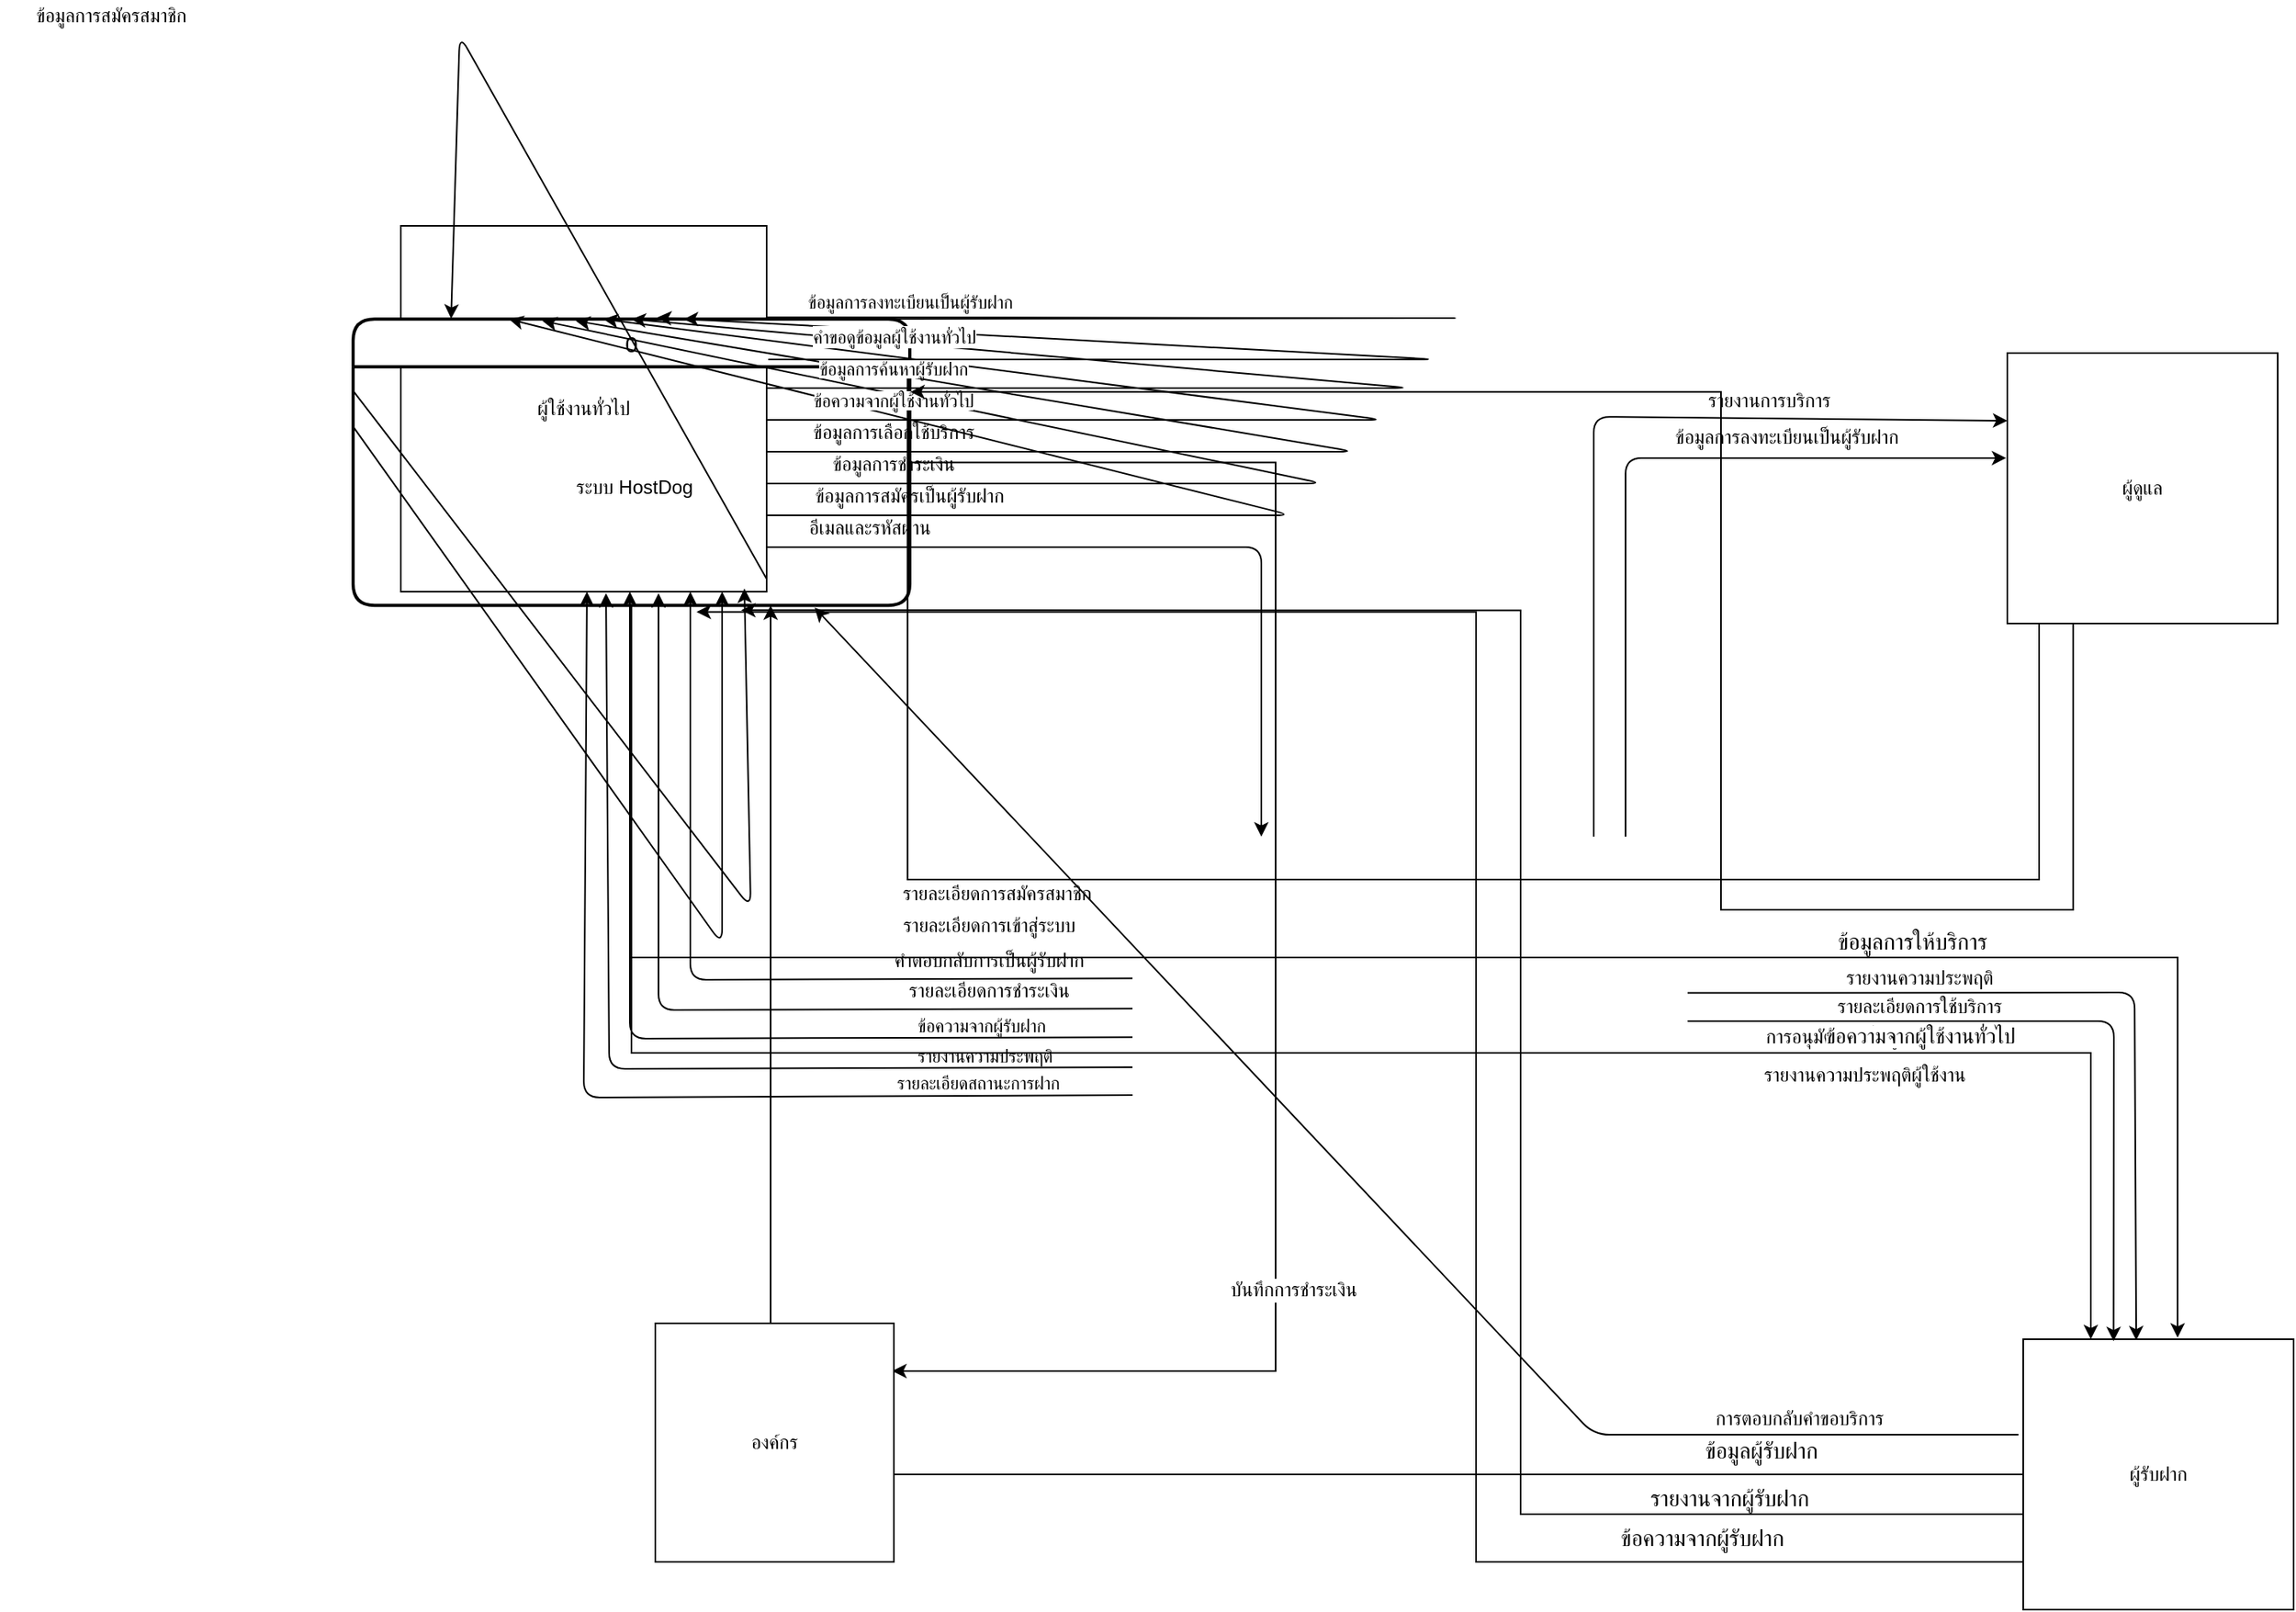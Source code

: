 <mxfile version="14.4.5" type="github" pages="13">
  <diagram name="ContextDiagram V2" id="t8hwh8F3plbCmKXn5Lk4">
    <mxGraphModel dx="8694" dy="4909" grid="1" gridSize="10" guides="1" tooltips="1" connect="1" arrows="1" fold="1" page="1" pageScale="1" pageWidth="1654" pageHeight="1169" math="0" shadow="0">
      <root>
        <mxCell id="gmjSNCvaZHBrkTGCBHyH-0" />
        <mxCell id="gmjSNCvaZHBrkTGCBHyH-1" parent="gmjSNCvaZHBrkTGCBHyH-0" />
        <mxCell id="gmjSNCvaZHBrkTGCBHyH-2" value="ผู้ใช้งานทั่วไป" style="whiteSpace=wrap;html=1;aspect=fixed;align=center;" parent="gmjSNCvaZHBrkTGCBHyH-1" vertex="1">
          <mxGeometry x="-50" y="-60" width="230" height="230" as="geometry" />
        </mxCell>
        <mxCell id="8rdnyU_1Jh6Ipg5jMEsY-0" style="edgeStyle=orthogonalEdgeStyle;rounded=0;orthogonalLoop=1;jettySize=auto;html=1;entryX=0.697;entryY=1.02;entryDx=0;entryDy=0;entryPerimeter=0;" parent="gmjSNCvaZHBrkTGCBHyH-1" source="gmjSNCvaZHBrkTGCBHyH-3" target="gmjSNCvaZHBrkTGCBHyH-5" edge="1">
          <mxGeometry relative="1" as="geometry">
            <Array as="points">
              <mxPoint x="654" y="750" />
            </Array>
          </mxGeometry>
        </mxCell>
        <mxCell id="mMoMQ_0FbEfXTwaReuTE-0" style="edgeStyle=orthogonalEdgeStyle;rounded=0;orthogonalLoop=1;jettySize=auto;html=1;entryX=0.617;entryY=1.027;entryDx=0;entryDy=0;entryPerimeter=0;" parent="gmjSNCvaZHBrkTGCBHyH-1" source="gmjSNCvaZHBrkTGCBHyH-3" target="gmjSNCvaZHBrkTGCBHyH-5" edge="1">
          <mxGeometry relative="1" as="geometry">
            <Array as="points">
              <mxPoint x="626" y="780" />
            </Array>
          </mxGeometry>
        </mxCell>
        <mxCell id="DZalE0J93wtDQHHw-KOI-0" style="edgeStyle=orthogonalEdgeStyle;rounded=0;orthogonalLoop=1;jettySize=auto;html=1;entryX=0.75;entryY=1;entryDx=0;entryDy=0;" edge="1" parent="gmjSNCvaZHBrkTGCBHyH-1" source="gmjSNCvaZHBrkTGCBHyH-3" target="gmjSNCvaZHBrkTGCBHyH-5">
          <mxGeometry relative="1" as="geometry" />
        </mxCell>
        <mxCell id="gmjSNCvaZHBrkTGCBHyH-3" value="ผู้รับฝาก" style="whiteSpace=wrap;html=1;aspect=fixed;align=center;" parent="gmjSNCvaZHBrkTGCBHyH-1" vertex="1">
          <mxGeometry x="970" y="640" width="170" height="170" as="geometry" />
        </mxCell>
        <mxCell id="9cOSv6QnkY6yDnMvtm8z-2" style="edgeStyle=orthogonalEdgeStyle;rounded=0;orthogonalLoop=1;jettySize=auto;html=1;entryX=0.993;entryY=0.2;entryDx=0;entryDy=0;entryPerimeter=0;" parent="gmjSNCvaZHBrkTGCBHyH-1" source="gmjSNCvaZHBrkTGCBHyH-4" target="9cOSv6QnkY6yDnMvtm8z-0" edge="1">
          <mxGeometry relative="1" as="geometry">
            <Array as="points">
              <mxPoint x="500" y="660" />
            </Array>
          </mxGeometry>
        </mxCell>
        <mxCell id="0pKX72Z_n41SRgYkKIqE-0" value="&lt;font style=&quot;font-size: 12px&quot;&gt;บันทึกการชำระเงิน&lt;/font&gt;" style="edgeLabel;html=1;align=center;verticalAlign=middle;resizable=0;points=[];" parent="9cOSv6QnkY6yDnMvtm8z-2" connectable="0" vertex="1">
          <mxGeometry x="0.459" relative="1" as="geometry">
            <mxPoint x="11.16" y="-10.01" as="offset" />
          </mxGeometry>
        </mxCell>
        <mxCell id="gmjSNCvaZHBrkTGCBHyH-4" value="0" style="swimlane;childLayout=stackLayout;horizontal=1;startSize=30;horizontalStack=0;rounded=1;fontSize=14;fontStyle=0;strokeWidth=2;resizeParent=0;resizeLast=1;shadow=0;dashed=0;align=center;" parent="gmjSNCvaZHBrkTGCBHyH-1" vertex="1">
          <mxGeometry x="-80" y="-1.32" width="350" height="180" as="geometry" />
        </mxCell>
        <mxCell id="gmjSNCvaZHBrkTGCBHyH-5" value="ระบบ HostDog" style="align=center;strokeColor=none;fillColor=none;spacingLeft=4;fontSize=12;verticalAlign=middle;resizable=0;rotatable=0;part=1;" parent="gmjSNCvaZHBrkTGCBHyH-4" vertex="1">
          <mxGeometry y="30" width="350" height="150" as="geometry" />
        </mxCell>
        <mxCell id="gmjSNCvaZHBrkTGCBHyH-6" value="" style="endArrow=classic;html=1;exitX=0;exitY=0.25;exitDx=0;exitDy=0;" parent="gmjSNCvaZHBrkTGCBHyH-1" source="gmjSNCvaZHBrkTGCBHyH-4" edge="1">
          <mxGeometry width="50" height="50" relative="1" as="geometry">
            <mxPoint x="240" y="260" as="sourcePoint" />
            <mxPoint x="166" y="168" as="targetPoint" />
            <Array as="points">
              <mxPoint x="170" y="369" />
            </Array>
          </mxGeometry>
        </mxCell>
        <mxCell id="gmjSNCvaZHBrkTGCBHyH-7" value="รายละเอียดการสมัครสมาชิก" style="text;html=1;strokeColor=none;fillColor=none;align=center;verticalAlign=middle;whiteSpace=wrap;rounded=0;" parent="gmjSNCvaZHBrkTGCBHyH-1" vertex="1">
          <mxGeometry x="250" y="350" width="150" height="20" as="geometry" />
        </mxCell>
        <mxCell id="gmjSNCvaZHBrkTGCBHyH-8" value="" style="endArrow=classic;html=1;exitX=0;exitY=0.25;exitDx=0;exitDy=0;" parent="gmjSNCvaZHBrkTGCBHyH-1" source="gmjSNCvaZHBrkTGCBHyH-5" edge="1">
          <mxGeometry width="50" height="50" relative="1" as="geometry">
            <mxPoint x="170" y="440" as="sourcePoint" />
            <mxPoint x="152" y="170" as="targetPoint" />
            <Array as="points">
              <mxPoint x="152" y="392" />
            </Array>
          </mxGeometry>
        </mxCell>
        <mxCell id="gmjSNCvaZHBrkTGCBHyH-9" value="รายละเอียดการเข้าสู่ระบบ" style="text;html=1;strokeColor=none;fillColor=none;align=center;verticalAlign=middle;whiteSpace=wrap;rounded=0;" parent="gmjSNCvaZHBrkTGCBHyH-1" vertex="1">
          <mxGeometry x="250" y="370" width="140" height="20" as="geometry" />
        </mxCell>
        <mxCell id="gmjSNCvaZHBrkTGCBHyH-10" value="" style="endArrow=classic;html=1;entryX=0.176;entryY=-0.002;entryDx=0;entryDy=0;entryPerimeter=0;exitX=1;exitY=0.965;exitDx=0;exitDy=0;exitPerimeter=0;" parent="gmjSNCvaZHBrkTGCBHyH-1" source="gmjSNCvaZHBrkTGCBHyH-2" target="gmjSNCvaZHBrkTGCBHyH-4" edge="1">
          <mxGeometry width="50" height="50" relative="1" as="geometry">
            <mxPoint x="-305" y="-185" as="sourcePoint" />
            <mxPoint x="472" y="320" as="targetPoint" />
            <Array as="points">
              <mxPoint x="-13" y="-180" />
            </Array>
          </mxGeometry>
        </mxCell>
        <mxCell id="gmjSNCvaZHBrkTGCBHyH-11" value="&lt;span style=&quot;background-color: rgb(255 , 255 , 255)&quot;&gt;&lt;font style=&quot;font-size: 12px&quot;&gt;ข้อมูลการสมัครสมาชิก&lt;/font&gt;&lt;/span&gt;" style="text;html=1;strokeColor=none;fillColor=none;align=center;verticalAlign=middle;whiteSpace=wrap;rounded=0;" parent="gmjSNCvaZHBrkTGCBHyH-1" vertex="1">
          <mxGeometry x="-302" y="-202" width="140" height="20" as="geometry" />
        </mxCell>
        <mxCell id="gmjSNCvaZHBrkTGCBHyH-12" value="" style="endArrow=classic;html=1;" parent="gmjSNCvaZHBrkTGCBHyH-1" edge="1">
          <mxGeometry width="50" height="50" relative="1" as="geometry">
            <mxPoint x="180" y="142" as="sourcePoint" />
            <mxPoint x="491" y="324" as="targetPoint" />
            <Array as="points">
              <mxPoint x="491" y="142" />
            </Array>
          </mxGeometry>
        </mxCell>
        <mxCell id="gmjSNCvaZHBrkTGCBHyH-13" value="อีเมลและรหัสผ่าน" style="text;html=1;strokeColor=none;fillColor=none;align=center;verticalAlign=middle;whiteSpace=wrap;rounded=0;" parent="gmjSNCvaZHBrkTGCBHyH-1" vertex="1">
          <mxGeometry x="200" y="120" width="90" height="20" as="geometry" />
        </mxCell>
        <mxCell id="gmjSNCvaZHBrkTGCBHyH-14" value="" style="endArrow=classic;html=1;entryX=0.829;entryY=1.009;entryDx=0;entryDy=0;entryPerimeter=0;" parent="gmjSNCvaZHBrkTGCBHyH-1" target="gmjSNCvaZHBrkTGCBHyH-5" edge="1">
          <mxGeometry width="50" height="50" relative="1" as="geometry">
            <mxPoint x="967" y="700" as="sourcePoint" />
            <mxPoint x="750" y="530" as="targetPoint" />
            <Array as="points">
              <mxPoint x="700" y="700" />
            </Array>
          </mxGeometry>
        </mxCell>
        <mxCell id="gmjSNCvaZHBrkTGCBHyH-16" value="" style="endArrow=classic;html=1;exitX=1;exitY=0.573;exitDx=0;exitDy=0;exitPerimeter=0;entryX=0.34;entryY=0.007;entryDx=0;entryDy=0;entryPerimeter=0;" parent="gmjSNCvaZHBrkTGCBHyH-1" edge="1">
          <mxGeometry width="50" height="50" relative="1" as="geometry">
            <mxPoint x="759" y="439.95" as="sourcePoint" />
            <mxPoint x="1026.8" y="641.19" as="targetPoint" />
            <Array as="points">
              <mxPoint x="1027" y="440" />
            </Array>
          </mxGeometry>
        </mxCell>
        <mxCell id="gmjSNCvaZHBrkTGCBHyH-17" value="รายละเอียดการใช้บริการ" style="text;html=1;strokeColor=none;fillColor=none;align=center;verticalAlign=middle;whiteSpace=wrap;rounded=0;" parent="gmjSNCvaZHBrkTGCBHyH-1" vertex="1">
          <mxGeometry x="730" y="430.68" width="350" as="geometry" />
        </mxCell>
        <mxCell id="0kD1CRWTImzqB5LoCADK-1" value="การตอบกลับคำขอบริการ" style="text;html=1;strokeColor=none;fillColor=none;align=center;verticalAlign=middle;whiteSpace=wrap;rounded=0;" parent="gmjSNCvaZHBrkTGCBHyH-1" vertex="1">
          <mxGeometry x="765.35" y="680" width="129.3" height="20" as="geometry" />
        </mxCell>
        <mxCell id="0kD1CRWTImzqB5LoCADK-3" value="" style="endArrow=classic;html=1;entryX=0.28;entryY=0;entryDx=0;entryDy=0;entryPerimeter=0;" parent="gmjSNCvaZHBrkTGCBHyH-1" target="gmjSNCvaZHBrkTGCBHyH-4" edge="1">
          <mxGeometry width="50" height="50" relative="1" as="geometry">
            <mxPoint x="180" y="122" as="sourcePoint" />
            <mxPoint x="491" y="304" as="targetPoint" />
            <Array as="points">
              <mxPoint x="510" y="122" />
            </Array>
          </mxGeometry>
        </mxCell>
        <mxCell id="0kD1CRWTImzqB5LoCADK-4" value="ข้อมูลการสมัครเป็นผู้รับฝาก" style="text;html=1;strokeColor=none;fillColor=none;align=center;verticalAlign=middle;whiteSpace=wrap;rounded=0;" parent="gmjSNCvaZHBrkTGCBHyH-1" vertex="1">
          <mxGeometry x="200" y="100" width="140" height="20" as="geometry" />
        </mxCell>
        <mxCell id="UWFdxK-L0sITNKGPN2tI-0" value="" style="endArrow=classic;html=1;exitX=0;exitY=0.25;exitDx=0;exitDy=0;" parent="gmjSNCvaZHBrkTGCBHyH-1" edge="1">
          <mxGeometry width="50" height="50" relative="1" as="geometry">
            <mxPoint x="410" y="413.18" as="sourcePoint" />
            <mxPoint x="132" y="170" as="targetPoint" />
            <Array as="points">
              <mxPoint x="132" y="414" />
            </Array>
          </mxGeometry>
        </mxCell>
        <mxCell id="UWFdxK-L0sITNKGPN2tI-1" value="คำตอบกลับการเป็นผู้รับฝาก" style="text;html=1;strokeColor=none;fillColor=none;align=center;verticalAlign=middle;whiteSpace=wrap;rounded=0;" parent="gmjSNCvaZHBrkTGCBHyH-1" vertex="1">
          <mxGeometry x="250" y="391.68" width="140" height="20" as="geometry" />
        </mxCell>
        <mxCell id="VptyhAbBOmLKXk-1vNZ4-0" value="" style="endArrow=classic;html=1;exitX=0;exitY=0.25;exitDx=0;exitDy=0;" parent="gmjSNCvaZHBrkTGCBHyH-1" edge="1">
          <mxGeometry width="50" height="50" relative="1" as="geometry">
            <mxPoint x="410" y="432.18" as="sourcePoint" />
            <mxPoint x="112" y="171" as="targetPoint" />
            <Array as="points">
              <mxPoint x="112" y="433" />
            </Array>
          </mxGeometry>
        </mxCell>
        <mxCell id="VptyhAbBOmLKXk-1vNZ4-1" value="รายละเอียดการชำระเงิน" style="text;html=1;strokeColor=none;fillColor=none;align=center;verticalAlign=middle;whiteSpace=wrap;rounded=0;" parent="gmjSNCvaZHBrkTGCBHyH-1" vertex="1">
          <mxGeometry x="250" y="410.68" width="140" height="20" as="geometry" />
        </mxCell>
        <mxCell id="VptyhAbBOmLKXk-1vNZ4-2" value="" style="endArrow=classic;html=1;entryX=0.34;entryY=0.006;entryDx=0;entryDy=0;entryPerimeter=0;" parent="gmjSNCvaZHBrkTGCBHyH-1" target="gmjSNCvaZHBrkTGCBHyH-4" edge="1">
          <mxGeometry width="50" height="50" relative="1" as="geometry">
            <mxPoint x="180" y="102" as="sourcePoint" />
            <mxPoint x="508" y="304" as="targetPoint" />
            <Array as="points">
              <mxPoint x="530" y="102" />
            </Array>
          </mxGeometry>
        </mxCell>
        <mxCell id="VptyhAbBOmLKXk-1vNZ4-3" value="ข้อมูลการชำระเงิน" style="text;html=1;strokeColor=none;fillColor=none;align=center;verticalAlign=middle;whiteSpace=wrap;rounded=0;" parent="gmjSNCvaZHBrkTGCBHyH-1" vertex="1">
          <mxGeometry x="190" y="80" width="140" height="20" as="geometry" />
        </mxCell>
        <mxCell id="9Za8SX6o17lhK2EVUrQG-0" value="" style="endArrow=classic;html=1;entryX=0.4;entryY=0.006;entryDx=0;entryDy=0;entryPerimeter=0;" parent="gmjSNCvaZHBrkTGCBHyH-1" target="gmjSNCvaZHBrkTGCBHyH-4" edge="1">
          <mxGeometry width="50" height="50" relative="1" as="geometry">
            <mxPoint x="180" y="82" as="sourcePoint" />
            <mxPoint x="529" y="305.08" as="targetPoint" />
            <Array as="points">
              <mxPoint x="550" y="82" />
            </Array>
          </mxGeometry>
        </mxCell>
        <mxCell id="9Za8SX6o17lhK2EVUrQG-1" value="ข้อมูลการเลือกใช้บริการ" style="text;html=1;strokeColor=none;fillColor=none;align=center;verticalAlign=middle;whiteSpace=wrap;rounded=0;" parent="gmjSNCvaZHBrkTGCBHyH-1" vertex="1">
          <mxGeometry x="190" y="60" width="140" height="20" as="geometry" />
        </mxCell>
        <mxCell id="mw9VUNnqgyYwJY3OmJJ5-0" style="edgeStyle=orthogonalEdgeStyle;rounded=0;orthogonalLoop=1;jettySize=auto;html=1;entryX=0.996;entryY=0.148;entryDx=0;entryDy=0;entryPerimeter=0;" parent="gmjSNCvaZHBrkTGCBHyH-1" source="oQQ9ufy1hygW6WRwhxGF-0" target="gmjSNCvaZHBrkTGCBHyH-4" edge="1">
          <mxGeometry relative="1" as="geometry">
            <mxPoint x="763" y="350" as="targetPoint" />
            <Array as="points">
              <mxPoint x="980" y="351" />
            </Array>
          </mxGeometry>
        </mxCell>
        <mxCell id="mw9VUNnqgyYwJY3OmJJ5-3" value="&lt;font style=&quot;font-size: 12px&quot;&gt;การอนุมัติการเป็นผู้รับฝาก&lt;/font&gt;" style="edgeLabel;html=1;align=center;verticalAlign=middle;resizable=0;points=[];" parent="mw9VUNnqgyYwJY3OmJJ5-0" connectable="0" vertex="1">
          <mxGeometry x="-0.722" y="1" relative="1" as="geometry">
            <mxPoint x="-111" y="97.5" as="offset" />
          </mxGeometry>
        </mxCell>
        <mxCell id="oQQ9ufy1hygW6WRwhxGF-0" value="ผู้ดูแล" style="whiteSpace=wrap;html=1;aspect=fixed;align=center;" parent="gmjSNCvaZHBrkTGCBHyH-1" vertex="1">
          <mxGeometry x="960" y="20" width="170" height="170" as="geometry" />
        </mxCell>
        <mxCell id="oQQ9ufy1hygW6WRwhxGF-1" value="" style="endArrow=classic;html=1;entryX=-0.004;entryY=0.388;entryDx=0;entryDy=0;entryPerimeter=0;" parent="gmjSNCvaZHBrkTGCBHyH-1" target="oQQ9ufy1hygW6WRwhxGF-0" edge="1">
          <mxGeometry width="50" height="50" relative="1" as="geometry">
            <mxPoint x="720" y="324" as="sourcePoint" />
            <mxPoint x="956" y="40" as="targetPoint" />
            <Array as="points">
              <mxPoint x="720" y="86" />
            </Array>
          </mxGeometry>
        </mxCell>
        <mxCell id="mw9VUNnqgyYwJY3OmJJ5-1" value="&lt;span style=&quot;font-size: 12px&quot;&gt;ข้อมูลการลงทะเบียนเป็นผู้รับฝาก&lt;/span&gt;" style="edgeLabel;html=1;align=center;verticalAlign=middle;resizable=0;points=[];" parent="oQQ9ufy1hygW6WRwhxGF-1" connectable="0" vertex="1">
          <mxGeometry x="0.418" y="-6" relative="1" as="geometry">
            <mxPoint y="-18.98" as="offset" />
          </mxGeometry>
        </mxCell>
        <mxCell id="A3BpfOtljksjxul3syLL-0" value="" style="endArrow=classic;html=1;entryX=0;entryY=0.25;entryDx=0;entryDy=0;" parent="gmjSNCvaZHBrkTGCBHyH-1" target="oQQ9ufy1hygW6WRwhxGF-0" edge="1">
          <mxGeometry width="50" height="50" relative="1" as="geometry">
            <mxPoint x="700" y="324" as="sourcePoint" />
            <mxPoint x="939.32" y="85.96" as="targetPoint" />
            <Array as="points">
              <mxPoint x="700" y="60" />
            </Array>
          </mxGeometry>
        </mxCell>
        <mxCell id="A3BpfOtljksjxul3syLL-2" value="&lt;font style=&quot;font-size: 12px&quot;&gt;รายงานการบริการ&lt;/font&gt;" style="edgeLabel;html=1;align=center;verticalAlign=middle;resizable=0;points=[];" parent="A3BpfOtljksjxul3syLL-0" connectable="0" vertex="1">
          <mxGeometry x="0.439" y="-1" relative="1" as="geometry">
            <mxPoint x="-3.13" y="-12.09" as="offset" />
          </mxGeometry>
        </mxCell>
        <mxCell id="28cXbNTEQ3i7TpneUFhM-0" value="" style="endArrow=classic;html=1;entryX=0.45;entryY=0;entryDx=0;entryDy=0;entryPerimeter=0;" parent="gmjSNCvaZHBrkTGCBHyH-1" target="gmjSNCvaZHBrkTGCBHyH-4" edge="1">
          <mxGeometry width="50" height="50" relative="1" as="geometry">
            <mxPoint x="180" y="62" as="sourcePoint" />
            <mxPoint x="568" y="322" as="targetPoint" />
            <Array as="points">
              <mxPoint x="568" y="62" />
            </Array>
          </mxGeometry>
        </mxCell>
        <mxCell id="28cXbNTEQ3i7TpneUFhM-1" value="&lt;span style=&quot;font-size: 11px ; background-color: rgb(255 , 255 , 255)&quot;&gt;ข้อความจากผู้ใช้งานทั่วไป&lt;/span&gt;" style="text;html=1;strokeColor=none;fillColor=none;align=center;verticalAlign=middle;whiteSpace=wrap;rounded=0;" parent="gmjSNCvaZHBrkTGCBHyH-1" vertex="1">
          <mxGeometry x="190" y="40" width="140" height="20" as="geometry" />
        </mxCell>
        <mxCell id="08kZA95wFY2GqoEsauZd-0" value="" style="endArrow=classic;html=1;exitX=0;exitY=0.25;exitDx=0;exitDy=0;" parent="gmjSNCvaZHBrkTGCBHyH-1" edge="1">
          <mxGeometry width="50" height="50" relative="1" as="geometry">
            <mxPoint x="410" y="450.1" as="sourcePoint" />
            <mxPoint x="94" y="170" as="targetPoint" />
            <Array as="points">
              <mxPoint x="94" y="451" />
            </Array>
          </mxGeometry>
        </mxCell>
        <mxCell id="08kZA95wFY2GqoEsauZd-3" value="&lt;span style=&quot;font-size: 11px ; text-align: center ; background-color: rgb(255 , 255 , 255)&quot;&gt;ข้อความจากผู้รับฝาก&lt;/span&gt;" style="text;whiteSpace=wrap;html=1;" parent="gmjSNCvaZHBrkTGCBHyH-1" vertex="1">
          <mxGeometry x="272.5" y="428.68" width="105" height="30" as="geometry" />
        </mxCell>
        <mxCell id="9cOSv6QnkY6yDnMvtm8z-0" value="องค์กร" style="whiteSpace=wrap;html=1;aspect=fixed;align=center;" parent="gmjSNCvaZHBrkTGCBHyH-1" vertex="1">
          <mxGeometry x="110" y="630" width="150" height="150" as="geometry" />
        </mxCell>
        <mxCell id="tJJ7iNO2aYuFaOLu9F9B-0" value="" style="endArrow=classic;html=1;entryX=0.5;entryY=0;entryDx=0;entryDy=0;" parent="gmjSNCvaZHBrkTGCBHyH-1" target="gmjSNCvaZHBrkTGCBHyH-4" edge="1">
          <mxGeometry width="50" height="50" relative="1" as="geometry">
            <mxPoint x="180" y="42" as="sourcePoint" />
            <mxPoint x="567.5" y="304" as="targetPoint" />
            <Array as="points">
              <mxPoint x="585" y="42" />
            </Array>
          </mxGeometry>
        </mxCell>
        <mxCell id="tJJ7iNO2aYuFaOLu9F9B-1" value="&lt;span style=&quot;font-size: 11px ; background-color: rgb(255 , 255 , 255)&quot;&gt;ข้อมูลการค้นหาผู้รับฝาก&lt;/span&gt;" style="text;html=1;strokeColor=none;fillColor=none;align=center;verticalAlign=middle;whiteSpace=wrap;rounded=0;" parent="gmjSNCvaZHBrkTGCBHyH-1" vertex="1">
          <mxGeometry x="190" y="20" width="140" height="20" as="geometry" />
        </mxCell>
        <mxCell id="oAsZCDn4ZedOJkjMtT7_-4" style="edgeStyle=orthogonalEdgeStyle;rounded=0;orthogonalLoop=1;jettySize=auto;html=1;entryX=1.001;entryY=0.105;entryDx=0;entryDy=0;entryPerimeter=0;" parent="gmjSNCvaZHBrkTGCBHyH-1" target="gmjSNCvaZHBrkTGCBHyH-5" edge="1">
          <mxGeometry relative="1" as="geometry">
            <mxPoint x="1001.4" y="190.0" as="sourcePoint" />
            <mxPoint x="761" y="371" as="targetPoint" />
            <Array as="points">
              <mxPoint x="1001" y="370" />
              <mxPoint x="780" y="370" />
            </Array>
          </mxGeometry>
        </mxCell>
        <mxCell id="oAsZCDn4ZedOJkjMtT7_-5" value="&lt;span style=&quot;font-size: 12px&quot;&gt;รายงานความประพฤติผู้ใช้งาน&lt;/span&gt;" style="edgeLabel;html=1;align=center;verticalAlign=middle;resizable=0;points=[];" parent="oAsZCDn4ZedOJkjMtT7_-4" connectable="0" vertex="1">
          <mxGeometry x="-0.722" y="1" relative="1" as="geometry">
            <mxPoint x="-132.39" y="111.43" as="offset" />
          </mxGeometry>
        </mxCell>
        <mxCell id="MTn2p2qjM-G_5WEXfum3-0" value="" style="endArrow=classic;html=1;exitX=0;exitY=0.25;exitDx=0;exitDy=0;" parent="gmjSNCvaZHBrkTGCBHyH-1" edge="1">
          <mxGeometry width="50" height="50" relative="1" as="geometry">
            <mxPoint x="410" y="468.98" as="sourcePoint" />
            <mxPoint x="79" y="171" as="targetPoint" />
            <Array as="points">
              <mxPoint x="81" y="470" />
            </Array>
          </mxGeometry>
        </mxCell>
        <mxCell id="MTn2p2qjM-G_5WEXfum3-1" value="&lt;div style=&quot;text-align: center&quot;&gt;&lt;span style=&quot;font-size: 11px ; background-color: rgb(255 , 255 , 255)&quot;&gt;รายงานความประพฤติ&lt;/span&gt;&lt;/div&gt;" style="text;whiteSpace=wrap;html=1;" parent="gmjSNCvaZHBrkTGCBHyH-1" vertex="1">
          <mxGeometry x="272.5" y="447.56" width="105" height="30" as="geometry" />
        </mxCell>
        <mxCell id="MTn2p2qjM-G_5WEXfum3-2" value="" style="endArrow=classic;html=1;exitX=1;exitY=0.573;exitDx=0;exitDy=0;exitPerimeter=0;entryX=0.418;entryY=0.004;entryDx=0;entryDy=0;entryPerimeter=0;" parent="gmjSNCvaZHBrkTGCBHyH-1" target="gmjSNCvaZHBrkTGCBHyH-3" edge="1">
          <mxGeometry width="50" height="50" relative="1" as="geometry">
            <mxPoint x="759" y="422.27" as="sourcePoint" />
            <mxPoint x="1026.8" y="623.51" as="targetPoint" />
            <Array as="points">
              <mxPoint x="1040" y="422" />
            </Array>
          </mxGeometry>
        </mxCell>
        <mxCell id="MTn2p2qjM-G_5WEXfum3-3" value="รายงานความประพฤติ" style="text;html=1;strokeColor=none;fillColor=none;align=center;verticalAlign=middle;whiteSpace=wrap;rounded=0;" parent="gmjSNCvaZHBrkTGCBHyH-1" vertex="1">
          <mxGeometry x="730" y="413" width="350" as="geometry" />
        </mxCell>
        <mxCell id="Spg75nXYrnjrfv7-f2Az-0" value="" style="endArrow=classic;html=1;exitX=0;exitY=0.25;exitDx=0;exitDy=0;" parent="gmjSNCvaZHBrkTGCBHyH-1" edge="1">
          <mxGeometry width="50" height="50" relative="1" as="geometry">
            <mxPoint x="410.08" y="486.54" as="sourcePoint" />
            <mxPoint x="67" y="170" as="targetPoint" />
            <Array as="points">
              <mxPoint x="65" y="488" />
            </Array>
          </mxGeometry>
        </mxCell>
        <mxCell id="Spg75nXYrnjrfv7-f2Az-1" value="&lt;div style=&quot;text-align: center&quot;&gt;&lt;span style=&quot;font-size: 11px ; background-color: rgb(255 , 255 , 255)&quot;&gt;รายละเอียดสถานะการฝาก&lt;/span&gt;&lt;/div&gt;" style="text;whiteSpace=wrap;html=1;" parent="gmjSNCvaZHBrkTGCBHyH-1" vertex="1">
          <mxGeometry x="260" y="464.68" width="127.5" height="30" as="geometry" />
        </mxCell>
        <mxCell id="uiSj2C_BIW9jY_cz4xtL-0" style="edgeStyle=orthogonalEdgeStyle;rounded=0;orthogonalLoop=1;jettySize=auto;html=1;entryX=0.25;entryY=0;entryDx=0;entryDy=0;" parent="gmjSNCvaZHBrkTGCBHyH-1" source="gmjSNCvaZHBrkTGCBHyH-5" target="gmjSNCvaZHBrkTGCBHyH-3" edge="1">
          <mxGeometry relative="1" as="geometry">
            <Array as="points">
              <mxPoint x="1013" y="460" />
            </Array>
          </mxGeometry>
        </mxCell>
        <mxCell id="uiSj2C_BIW9jY_cz4xtL-2" value="&lt;span style=&quot;background-color: rgb(255 , 255 , 255)&quot;&gt;&lt;font style=&quot;font-size: 13px&quot;&gt;ข้อความจากผู้ใช้งานทั่วไป&lt;/font&gt;&lt;/span&gt;" style="text;html=1;align=center;verticalAlign=middle;resizable=0;points=[];autosize=1;" parent="gmjSNCvaZHBrkTGCBHyH-1" vertex="1">
          <mxGeometry x="830" y="438.68" width="150" height="20" as="geometry" />
        </mxCell>
        <mxCell id="8rdnyU_1Jh6Ipg5jMEsY-1" value="&lt;span style=&quot;font-size: 14px ; background-color: rgb(255 , 255 , 255)&quot;&gt;รายงานจากผู้รับฝาก&lt;/span&gt;" style="text;html=1;align=center;verticalAlign=middle;resizable=0;points=[];autosize=1;" parent="gmjSNCvaZHBrkTGCBHyH-1" vertex="1">
          <mxGeometry x="720" y="730" width="130" height="20" as="geometry" />
        </mxCell>
        <mxCell id="mMoMQ_0FbEfXTwaReuTE-1" value="&lt;span style=&quot;font-size: 14px ; text-align: center ; background-color: rgb(255 , 255 , 255)&quot;&gt;ข้อความจากผู้รับฝาก&lt;/span&gt;" style="text;whiteSpace=wrap;html=1;" parent="gmjSNCvaZHBrkTGCBHyH-1" vertex="1">
          <mxGeometry x="715" y="750" width="140" height="30" as="geometry" />
        </mxCell>
        <mxCell id="DZalE0J93wtDQHHw-KOI-1" value="&lt;span style=&quot;font-size: 14px ; background-color: rgb(255 , 255 , 255)&quot;&gt;ข้อมูลผู้รับฝาก&lt;/span&gt;" style="text;html=1;align=center;verticalAlign=middle;resizable=0;points=[];autosize=1;" vertex="1" parent="gmjSNCvaZHBrkTGCBHyH-1">
          <mxGeometry x="755" y="700" width="100" height="20" as="geometry" />
        </mxCell>
        <mxCell id="_XMFVml8AxXBQI0knctz-0" style="edgeStyle=orthogonalEdgeStyle;rounded=0;orthogonalLoop=1;jettySize=auto;html=1;entryX=0.571;entryY=-0.006;entryDx=0;entryDy=0;entryPerimeter=0;" edge="1" parent="gmjSNCvaZHBrkTGCBHyH-1" source="gmjSNCvaZHBrkTGCBHyH-5" target="gmjSNCvaZHBrkTGCBHyH-3">
          <mxGeometry relative="1" as="geometry">
            <Array as="points">
              <mxPoint x="1067" y="400" />
            </Array>
          </mxGeometry>
        </mxCell>
        <mxCell id="_XMFVml8AxXBQI0knctz-1" value="&lt;span style=&quot;font-size: 14px ; background-color: rgb(255 , 255 , 255)&quot;&gt;ข้อมูลการให้บริการ&lt;/span&gt;" style="text;html=1;align=center;verticalAlign=middle;resizable=0;points=[];autosize=1;" vertex="1" parent="gmjSNCvaZHBrkTGCBHyH-1">
          <mxGeometry x="840" y="380" width="120" height="20" as="geometry" />
        </mxCell>
        <mxCell id="fH4x37c-q_-DmAGvWvmM-1" value="" style="endArrow=classic;html=1;fontSize=12;entryX=0.546;entryY=-0.006;entryDx=0;entryDy=0;entryPerimeter=0;" edge="1" parent="gmjSNCvaZHBrkTGCBHyH-1" target="gmjSNCvaZHBrkTGCBHyH-4">
          <mxGeometry width="50" height="50" relative="1" as="geometry">
            <mxPoint x="181" y="24" as="sourcePoint" />
            <mxPoint x="610" y="90" as="targetPoint" />
            <Array as="points">
              <mxPoint x="601" y="24" />
            </Array>
          </mxGeometry>
        </mxCell>
        <mxCell id="s6CgACkSBdWUu450OpGe-0" value="&lt;span style=&quot;background-color: rgb(255 , 255 , 255)&quot;&gt;&lt;font style=&quot;font-size: 11px&quot;&gt;คำขอดูข้อมูลผู้ใช้งานทั่วไป&lt;/font&gt;&lt;/span&gt;" style="text;html=1;align=center;verticalAlign=middle;resizable=0;points=[];autosize=1;fontSize=12;" vertex="1" parent="gmjSNCvaZHBrkTGCBHyH-1">
          <mxGeometry x="190" width="140" height="20" as="geometry" />
        </mxCell>
        <mxCell id="z7P6cXKsdDHAQP_WnUPR-0" value="" style="endArrow=classic;html=1;fontSize=12;entryX=0.594;entryY=0;entryDx=0;entryDy=0;entryPerimeter=0;exitX=1;exitY=0.25;exitDx=0;exitDy=0;" edge="1" parent="gmjSNCvaZHBrkTGCBHyH-1" source="gmjSNCvaZHBrkTGCBHyH-2" target="gmjSNCvaZHBrkTGCBHyH-4">
          <mxGeometry width="50" height="50" relative="1" as="geometry">
            <mxPoint x="560" y="240" as="sourcePoint" />
            <mxPoint x="610" y="190" as="targetPoint" />
            <Array as="points">
              <mxPoint x="618" y="-2" />
            </Array>
          </mxGeometry>
        </mxCell>
        <mxCell id="z7P6cXKsdDHAQP_WnUPR-1" value="&lt;span style=&quot;background-color: rgb(255 , 255 , 255)&quot;&gt;&lt;font style=&quot;font-size: 11px&quot;&gt;ข้อมูลการลงทะเบียนเป็นผู้รับฝาก&lt;/font&gt;&lt;/span&gt;" style="text;html=1;align=center;verticalAlign=middle;resizable=0;points=[];autosize=1;fontSize=12;" vertex="1" parent="gmjSNCvaZHBrkTGCBHyH-1">
          <mxGeometry x="190" y="-22" width="160" height="20" as="geometry" />
        </mxCell>
      </root>
    </mxGraphModel>
  </diagram>
  <diagram id="Dyxn42VSioboeUbO2JQI" name="Context_backup">
    <mxGraphModel dx="2011" dy="1069" grid="1" gridSize="10" guides="1" tooltips="1" connect="1" arrows="1" fold="1" page="1" pageScale="1" pageWidth="1654" pageHeight="1169" math="0" shadow="0">
      <root>
        <mxCell id="w7AUqxoH5JowRiSnDnMO-0" />
        <mxCell id="w7AUqxoH5JowRiSnDnMO-1" parent="w7AUqxoH5JowRiSnDnMO-0" />
        <mxCell id="w7AUqxoH5JowRiSnDnMO-2" value="ผู้ใช้งานทั่วไป" style="whiteSpace=wrap;html=1;aspect=fixed;align=center;" vertex="1" parent="w7AUqxoH5JowRiSnDnMO-1">
          <mxGeometry x="20" y="10" width="160" height="160" as="geometry" />
        </mxCell>
        <mxCell id="w7AUqxoH5JowRiSnDnMO-3" style="edgeStyle=orthogonalEdgeStyle;rounded=0;orthogonalLoop=1;jettySize=auto;html=1;entryX=0.697;entryY=1.02;entryDx=0;entryDy=0;entryPerimeter=0;" edge="1" parent="w7AUqxoH5JowRiSnDnMO-1" source="w7AUqxoH5JowRiSnDnMO-6" target="w7AUqxoH5JowRiSnDnMO-10">
          <mxGeometry relative="1" as="geometry">
            <Array as="points">
              <mxPoint x="654" y="750" />
            </Array>
          </mxGeometry>
        </mxCell>
        <mxCell id="w7AUqxoH5JowRiSnDnMO-4" style="edgeStyle=orthogonalEdgeStyle;rounded=0;orthogonalLoop=1;jettySize=auto;html=1;entryX=0.617;entryY=1.027;entryDx=0;entryDy=0;entryPerimeter=0;" edge="1" parent="w7AUqxoH5JowRiSnDnMO-1" source="w7AUqxoH5JowRiSnDnMO-6" target="w7AUqxoH5JowRiSnDnMO-10">
          <mxGeometry relative="1" as="geometry">
            <Array as="points">
              <mxPoint x="626" y="780" />
            </Array>
          </mxGeometry>
        </mxCell>
        <mxCell id="w7AUqxoH5JowRiSnDnMO-5" style="edgeStyle=orthogonalEdgeStyle;rounded=0;orthogonalLoop=1;jettySize=auto;html=1;entryX=0.75;entryY=1;entryDx=0;entryDy=0;" edge="1" parent="w7AUqxoH5JowRiSnDnMO-1" source="w7AUqxoH5JowRiSnDnMO-6" target="w7AUqxoH5JowRiSnDnMO-10">
          <mxGeometry relative="1" as="geometry" />
        </mxCell>
        <mxCell id="w7AUqxoH5JowRiSnDnMO-6" value="ผู้รับฝาก" style="whiteSpace=wrap;html=1;aspect=fixed;align=center;" vertex="1" parent="w7AUqxoH5JowRiSnDnMO-1">
          <mxGeometry x="970" y="640" width="170" height="170" as="geometry" />
        </mxCell>
        <mxCell id="w7AUqxoH5JowRiSnDnMO-7" style="edgeStyle=orthogonalEdgeStyle;rounded=0;orthogonalLoop=1;jettySize=auto;html=1;entryX=0.993;entryY=0.2;entryDx=0;entryDy=0;entryPerimeter=0;" edge="1" parent="w7AUqxoH5JowRiSnDnMO-1" source="w7AUqxoH5JowRiSnDnMO-9" target="w7AUqxoH5JowRiSnDnMO-44">
          <mxGeometry relative="1" as="geometry">
            <Array as="points">
              <mxPoint x="500" y="660" />
            </Array>
          </mxGeometry>
        </mxCell>
        <mxCell id="w7AUqxoH5JowRiSnDnMO-8" value="&lt;font style=&quot;font-size: 12px&quot;&gt;บันทึกการชำระเงิน&lt;/font&gt;" style="edgeLabel;html=1;align=center;verticalAlign=middle;resizable=0;points=[];" connectable="0" vertex="1" parent="w7AUqxoH5JowRiSnDnMO-7">
          <mxGeometry x="0.459" relative="1" as="geometry">
            <mxPoint x="11.16" y="-10.01" as="offset" />
          </mxGeometry>
        </mxCell>
        <mxCell id="w7AUqxoH5JowRiSnDnMO-9" value="0" style="swimlane;childLayout=stackLayout;horizontal=1;startSize=30;horizontalStack=0;rounded=1;fontSize=14;fontStyle=0;strokeWidth=2;resizeParent=0;resizeLast=1;shadow=0;dashed=0;align=center;" vertex="1" parent="w7AUqxoH5JowRiSnDnMO-1">
          <mxGeometry x="410" y="324" width="350" height="180" as="geometry" />
        </mxCell>
        <mxCell id="w7AUqxoH5JowRiSnDnMO-10" value="ระบบ HostDog" style="align=center;strokeColor=none;fillColor=none;spacingLeft=4;fontSize=12;verticalAlign=middle;resizable=0;rotatable=0;part=1;" vertex="1" parent="w7AUqxoH5JowRiSnDnMO-9">
          <mxGeometry y="30" width="350" height="150" as="geometry" />
        </mxCell>
        <mxCell id="w7AUqxoH5JowRiSnDnMO-11" value="" style="endArrow=classic;html=1;exitX=0;exitY=0.25;exitDx=0;exitDy=0;entryX=0.94;entryY=0.993;entryDx=0;entryDy=0;entryPerimeter=0;" edge="1" parent="w7AUqxoH5JowRiSnDnMO-1" source="w7AUqxoH5JowRiSnDnMO-9" target="w7AUqxoH5JowRiSnDnMO-2">
          <mxGeometry width="50" height="50" relative="1" as="geometry">
            <mxPoint x="240" y="260" as="sourcePoint" />
            <mxPoint x="180" y="180" as="targetPoint" />
            <Array as="points">
              <mxPoint x="170" y="369" />
            </Array>
          </mxGeometry>
        </mxCell>
        <mxCell id="w7AUqxoH5JowRiSnDnMO-12" value="รายละเอียดการสมัครสมาชิก" style="text;html=1;strokeColor=none;fillColor=none;align=center;verticalAlign=middle;whiteSpace=wrap;rounded=0;" vertex="1" parent="w7AUqxoH5JowRiSnDnMO-1">
          <mxGeometry x="250" y="350" width="150" height="20" as="geometry" />
        </mxCell>
        <mxCell id="w7AUqxoH5JowRiSnDnMO-13" value="" style="endArrow=classic;html=1;exitX=0;exitY=0.25;exitDx=0;exitDy=0;entryX=0.825;entryY=1.002;entryDx=0;entryDy=0;entryPerimeter=0;" edge="1" parent="w7AUqxoH5JowRiSnDnMO-1" source="w7AUqxoH5JowRiSnDnMO-10" target="w7AUqxoH5JowRiSnDnMO-2">
          <mxGeometry width="50" height="50" relative="1" as="geometry">
            <mxPoint x="170" y="440" as="sourcePoint" />
            <mxPoint x="151" y="174" as="targetPoint" />
            <Array as="points">
              <mxPoint x="152" y="392" />
            </Array>
          </mxGeometry>
        </mxCell>
        <mxCell id="w7AUqxoH5JowRiSnDnMO-14" value="รายละเอียดการเข้าสู่ระบบ" style="text;html=1;strokeColor=none;fillColor=none;align=center;verticalAlign=middle;whiteSpace=wrap;rounded=0;" vertex="1" parent="w7AUqxoH5JowRiSnDnMO-1">
          <mxGeometry x="250" y="370" width="140" height="20" as="geometry" />
        </mxCell>
        <mxCell id="w7AUqxoH5JowRiSnDnMO-15" value="" style="endArrow=classic;html=1;exitX=0.999;exitY=0.944;exitDx=0;exitDy=0;exitPerimeter=0;entryX=0.176;entryY=-0.002;entryDx=0;entryDy=0;entryPerimeter=0;" edge="1" parent="w7AUqxoH5JowRiSnDnMO-1" source="w7AUqxoH5JowRiSnDnMO-2" target="w7AUqxoH5JowRiSnDnMO-9">
          <mxGeometry width="50" height="50" relative="1" as="geometry">
            <mxPoint x="450" y="220" as="sourcePoint" />
            <mxPoint x="472" y="320" as="targetPoint" />
            <Array as="points">
              <mxPoint x="472" y="161" />
            </Array>
          </mxGeometry>
        </mxCell>
        <mxCell id="w7AUqxoH5JowRiSnDnMO-16" value="&lt;span style=&quot;background-color: rgb(255 , 255 , 255)&quot;&gt;&lt;font style=&quot;font-size: 12px&quot;&gt;ข้อมูลการสมัครสมาชิก&lt;/font&gt;&lt;/span&gt;" style="text;html=1;strokeColor=none;fillColor=none;align=center;verticalAlign=middle;whiteSpace=wrap;rounded=0;" vertex="1" parent="w7AUqxoH5JowRiSnDnMO-1">
          <mxGeometry x="200" y="140" width="140" height="20" as="geometry" />
        </mxCell>
        <mxCell id="w7AUqxoH5JowRiSnDnMO-17" value="" style="endArrow=classic;html=1;" edge="1" parent="w7AUqxoH5JowRiSnDnMO-1">
          <mxGeometry width="50" height="50" relative="1" as="geometry">
            <mxPoint x="180" y="142" as="sourcePoint" />
            <mxPoint x="491" y="324" as="targetPoint" />
            <Array as="points">
              <mxPoint x="491" y="142" />
            </Array>
          </mxGeometry>
        </mxCell>
        <mxCell id="w7AUqxoH5JowRiSnDnMO-18" value="อีเมลและรหัสผ่าน" style="text;html=1;strokeColor=none;fillColor=none;align=center;verticalAlign=middle;whiteSpace=wrap;rounded=0;" vertex="1" parent="w7AUqxoH5JowRiSnDnMO-1">
          <mxGeometry x="200" y="120" width="90" height="20" as="geometry" />
        </mxCell>
        <mxCell id="w7AUqxoH5JowRiSnDnMO-19" value="" style="endArrow=classic;html=1;entryX=0.829;entryY=1.009;entryDx=0;entryDy=0;entryPerimeter=0;" edge="1" parent="w7AUqxoH5JowRiSnDnMO-1" target="w7AUqxoH5JowRiSnDnMO-10">
          <mxGeometry width="50" height="50" relative="1" as="geometry">
            <mxPoint x="967" y="700.0" as="sourcePoint" />
            <mxPoint x="750" y="530" as="targetPoint" />
            <Array as="points">
              <mxPoint x="700" y="700" />
            </Array>
          </mxGeometry>
        </mxCell>
        <mxCell id="w7AUqxoH5JowRiSnDnMO-20" value="" style="endArrow=classic;html=1;exitX=1;exitY=0.573;exitDx=0;exitDy=0;exitPerimeter=0;entryX=0.34;entryY=0.007;entryDx=0;entryDy=0;entryPerimeter=0;" edge="1" parent="w7AUqxoH5JowRiSnDnMO-1">
          <mxGeometry width="50" height="50" relative="1" as="geometry">
            <mxPoint x="759" y="439.95" as="sourcePoint" />
            <mxPoint x="1026.8" y="641.19" as="targetPoint" />
            <Array as="points">
              <mxPoint x="1027" y="440" />
            </Array>
          </mxGeometry>
        </mxCell>
        <mxCell id="w7AUqxoH5JowRiSnDnMO-21" value="รายละเอียดการใช้บริการ" style="text;html=1;strokeColor=none;fillColor=none;align=center;verticalAlign=middle;whiteSpace=wrap;rounded=0;" vertex="1" parent="w7AUqxoH5JowRiSnDnMO-1">
          <mxGeometry x="730" y="430.68" width="350" as="geometry" />
        </mxCell>
        <mxCell id="w7AUqxoH5JowRiSnDnMO-22" value="การตอบกลับคำขอบริการ" style="text;html=1;strokeColor=none;fillColor=none;align=center;verticalAlign=middle;whiteSpace=wrap;rounded=0;" vertex="1" parent="w7AUqxoH5JowRiSnDnMO-1">
          <mxGeometry x="765.35" y="680" width="129.3" height="20" as="geometry" />
        </mxCell>
        <mxCell id="w7AUqxoH5JowRiSnDnMO-23" value="" style="endArrow=classic;html=1;entryX=0.28;entryY=0;entryDx=0;entryDy=0;entryPerimeter=0;" edge="1" parent="w7AUqxoH5JowRiSnDnMO-1" target="w7AUqxoH5JowRiSnDnMO-9">
          <mxGeometry width="50" height="50" relative="1" as="geometry">
            <mxPoint x="180" y="122" as="sourcePoint" />
            <mxPoint x="491" y="304" as="targetPoint" />
            <Array as="points">
              <mxPoint x="510" y="122" />
            </Array>
          </mxGeometry>
        </mxCell>
        <mxCell id="w7AUqxoH5JowRiSnDnMO-24" value="ข้อมูลการสมัครเป็นผู้รับฝาก" style="text;html=1;strokeColor=none;fillColor=none;align=center;verticalAlign=middle;whiteSpace=wrap;rounded=0;" vertex="1" parent="w7AUqxoH5JowRiSnDnMO-1">
          <mxGeometry x="200" y="100" width="140" height="20" as="geometry" />
        </mxCell>
        <mxCell id="w7AUqxoH5JowRiSnDnMO-25" value="" style="endArrow=classic;html=1;exitX=0;exitY=0.25;exitDx=0;exitDy=0;" edge="1" parent="w7AUqxoH5JowRiSnDnMO-1">
          <mxGeometry width="50" height="50" relative="1" as="geometry">
            <mxPoint x="410" y="413.18" as="sourcePoint" />
            <mxPoint x="132" y="171" as="targetPoint" />
            <Array as="points">
              <mxPoint x="132" y="414" />
            </Array>
          </mxGeometry>
        </mxCell>
        <mxCell id="w7AUqxoH5JowRiSnDnMO-26" value="คำตอบกลับการเป็นผู้รับฝาก" style="text;html=1;strokeColor=none;fillColor=none;align=center;verticalAlign=middle;whiteSpace=wrap;rounded=0;" vertex="1" parent="w7AUqxoH5JowRiSnDnMO-1">
          <mxGeometry x="250" y="391.68" width="140" height="20" as="geometry" />
        </mxCell>
        <mxCell id="w7AUqxoH5JowRiSnDnMO-27" value="" style="endArrow=classic;html=1;exitX=0;exitY=0.25;exitDx=0;exitDy=0;entryX=0.575;entryY=0.999;entryDx=0;entryDy=0;entryPerimeter=0;" edge="1" parent="w7AUqxoH5JowRiSnDnMO-1" target="w7AUqxoH5JowRiSnDnMO-2">
          <mxGeometry width="50" height="50" relative="1" as="geometry">
            <mxPoint x="410" y="432.18" as="sourcePoint" />
            <mxPoint x="132" y="190" as="targetPoint" />
            <Array as="points">
              <mxPoint x="112" y="433" />
            </Array>
          </mxGeometry>
        </mxCell>
        <mxCell id="w7AUqxoH5JowRiSnDnMO-28" value="รายละเอียดการชำระเงิน" style="text;html=1;strokeColor=none;fillColor=none;align=center;verticalAlign=middle;whiteSpace=wrap;rounded=0;" vertex="1" parent="w7AUqxoH5JowRiSnDnMO-1">
          <mxGeometry x="250" y="410.68" width="140" height="20" as="geometry" />
        </mxCell>
        <mxCell id="w7AUqxoH5JowRiSnDnMO-29" value="" style="endArrow=classic;html=1;entryX=0.34;entryY=0.006;entryDx=0;entryDy=0;entryPerimeter=0;" edge="1" parent="w7AUqxoH5JowRiSnDnMO-1" target="w7AUqxoH5JowRiSnDnMO-9">
          <mxGeometry width="50" height="50" relative="1" as="geometry">
            <mxPoint x="180" y="102" as="sourcePoint" />
            <mxPoint x="508" y="304" as="targetPoint" />
            <Array as="points">
              <mxPoint x="530" y="102" />
            </Array>
          </mxGeometry>
        </mxCell>
        <mxCell id="w7AUqxoH5JowRiSnDnMO-30" value="ข้อมูลการชำระเงิน" style="text;html=1;strokeColor=none;fillColor=none;align=center;verticalAlign=middle;whiteSpace=wrap;rounded=0;" vertex="1" parent="w7AUqxoH5JowRiSnDnMO-1">
          <mxGeometry x="190" y="80" width="140" height="20" as="geometry" />
        </mxCell>
        <mxCell id="w7AUqxoH5JowRiSnDnMO-31" value="" style="endArrow=classic;html=1;entryX=0.4;entryY=0.006;entryDx=0;entryDy=0;entryPerimeter=0;" edge="1" parent="w7AUqxoH5JowRiSnDnMO-1" target="w7AUqxoH5JowRiSnDnMO-9">
          <mxGeometry width="50" height="50" relative="1" as="geometry">
            <mxPoint x="180" y="82" as="sourcePoint" />
            <mxPoint x="529" y="305.08" as="targetPoint" />
            <Array as="points">
              <mxPoint x="550" y="82" />
            </Array>
          </mxGeometry>
        </mxCell>
        <mxCell id="w7AUqxoH5JowRiSnDnMO-32" value="ข้อมูลการเลือกใช้บริการ" style="text;html=1;strokeColor=none;fillColor=none;align=center;verticalAlign=middle;whiteSpace=wrap;rounded=0;" vertex="1" parent="w7AUqxoH5JowRiSnDnMO-1">
          <mxGeometry x="190" y="60" width="140" height="20" as="geometry" />
        </mxCell>
        <mxCell id="w7AUqxoH5JowRiSnDnMO-33" style="edgeStyle=orthogonalEdgeStyle;rounded=0;orthogonalLoop=1;jettySize=auto;html=1;entryX=0.996;entryY=0.148;entryDx=0;entryDy=0;entryPerimeter=0;" edge="1" parent="w7AUqxoH5JowRiSnDnMO-1" source="w7AUqxoH5JowRiSnDnMO-35" target="w7AUqxoH5JowRiSnDnMO-9">
          <mxGeometry relative="1" as="geometry">
            <mxPoint x="763" y="350" as="targetPoint" />
            <Array as="points">
              <mxPoint x="980" y="351" />
            </Array>
          </mxGeometry>
        </mxCell>
        <mxCell id="w7AUqxoH5JowRiSnDnMO-34" value="&lt;font style=&quot;font-size: 12px&quot;&gt;การอนุมัติการเป็นผู้รับฝาก&lt;/font&gt;" style="edgeLabel;html=1;align=center;verticalAlign=middle;resizable=0;points=[];" connectable="0" vertex="1" parent="w7AUqxoH5JowRiSnDnMO-33">
          <mxGeometry x="-0.722" y="1" relative="1" as="geometry">
            <mxPoint x="-111" y="97.5" as="offset" />
          </mxGeometry>
        </mxCell>
        <mxCell id="w7AUqxoH5JowRiSnDnMO-35" value="ผู้ดูแล" style="whiteSpace=wrap;html=1;aspect=fixed;align=center;" vertex="1" parent="w7AUqxoH5JowRiSnDnMO-1">
          <mxGeometry x="960" y="20" width="170" height="170" as="geometry" />
        </mxCell>
        <mxCell id="w7AUqxoH5JowRiSnDnMO-36" value="" style="endArrow=classic;html=1;entryX=-0.004;entryY=0.388;entryDx=0;entryDy=0;entryPerimeter=0;" edge="1" parent="w7AUqxoH5JowRiSnDnMO-1" target="w7AUqxoH5JowRiSnDnMO-35">
          <mxGeometry width="50" height="50" relative="1" as="geometry">
            <mxPoint x="720" y="324" as="sourcePoint" />
            <mxPoint x="956" y="40" as="targetPoint" />
            <Array as="points">
              <mxPoint x="720" y="86" />
            </Array>
          </mxGeometry>
        </mxCell>
        <mxCell id="w7AUqxoH5JowRiSnDnMO-37" value="&lt;span style=&quot;font-size: 12px&quot;&gt;ข้อมูลการลงทะเบียนเป็นผู้รับฝาก&lt;/span&gt;" style="edgeLabel;html=1;align=center;verticalAlign=middle;resizable=0;points=[];" connectable="0" vertex="1" parent="w7AUqxoH5JowRiSnDnMO-36">
          <mxGeometry x="0.418" y="-6" relative="1" as="geometry">
            <mxPoint y="-18.98" as="offset" />
          </mxGeometry>
        </mxCell>
        <mxCell id="w7AUqxoH5JowRiSnDnMO-38" value="" style="endArrow=classic;html=1;entryX=0;entryY=0.25;entryDx=0;entryDy=0;" edge="1" parent="w7AUqxoH5JowRiSnDnMO-1" target="w7AUqxoH5JowRiSnDnMO-35">
          <mxGeometry width="50" height="50" relative="1" as="geometry">
            <mxPoint x="700" y="324" as="sourcePoint" />
            <mxPoint x="939.32" y="85.96" as="targetPoint" />
            <Array as="points">
              <mxPoint x="700" y="60" />
            </Array>
          </mxGeometry>
        </mxCell>
        <mxCell id="w7AUqxoH5JowRiSnDnMO-39" value="&lt;font style=&quot;font-size: 12px&quot;&gt;รายงานการบริการ&lt;/font&gt;" style="edgeLabel;html=1;align=center;verticalAlign=middle;resizable=0;points=[];" connectable="0" vertex="1" parent="w7AUqxoH5JowRiSnDnMO-38">
          <mxGeometry x="0.439" y="-1" relative="1" as="geometry">
            <mxPoint x="-3.13" y="-12.09" as="offset" />
          </mxGeometry>
        </mxCell>
        <mxCell id="w7AUqxoH5JowRiSnDnMO-40" value="" style="endArrow=classic;html=1;entryX=0.45;entryY=0;entryDx=0;entryDy=0;entryPerimeter=0;" edge="1" parent="w7AUqxoH5JowRiSnDnMO-1" target="w7AUqxoH5JowRiSnDnMO-9">
          <mxGeometry width="50" height="50" relative="1" as="geometry">
            <mxPoint x="180" y="62" as="sourcePoint" />
            <mxPoint x="568" y="322" as="targetPoint" />
            <Array as="points">
              <mxPoint x="568" y="62" />
            </Array>
          </mxGeometry>
        </mxCell>
        <mxCell id="w7AUqxoH5JowRiSnDnMO-41" value="&lt;span style=&quot;font-size: 11px ; background-color: rgb(255 , 255 , 255)&quot;&gt;ข้อความจากผู้ใช้งานทั่วไป&lt;/span&gt;" style="text;html=1;strokeColor=none;fillColor=none;align=center;verticalAlign=middle;whiteSpace=wrap;rounded=0;" vertex="1" parent="w7AUqxoH5JowRiSnDnMO-1">
          <mxGeometry x="190" y="40" width="140" height="20" as="geometry" />
        </mxCell>
        <mxCell id="w7AUqxoH5JowRiSnDnMO-42" value="" style="endArrow=classic;html=1;exitX=0;exitY=0.25;exitDx=0;exitDy=0;entryX=0.459;entryY=1.007;entryDx=0;entryDy=0;entryPerimeter=0;" edge="1" parent="w7AUqxoH5JowRiSnDnMO-1" target="w7AUqxoH5JowRiSnDnMO-2">
          <mxGeometry width="50" height="50" relative="1" as="geometry">
            <mxPoint x="410" y="450.1" as="sourcePoint" />
            <mxPoint x="112.96" y="190.0" as="targetPoint" />
            <Array as="points">
              <mxPoint x="94" y="451" />
            </Array>
          </mxGeometry>
        </mxCell>
        <mxCell id="w7AUqxoH5JowRiSnDnMO-43" value="&lt;span style=&quot;font-size: 11px ; text-align: center ; background-color: rgb(255 , 255 , 255)&quot;&gt;ข้อความจากผู้รับฝาก&lt;/span&gt;" style="text;whiteSpace=wrap;html=1;" vertex="1" parent="w7AUqxoH5JowRiSnDnMO-1">
          <mxGeometry x="272.5" y="428.68" width="105" height="30" as="geometry" />
        </mxCell>
        <mxCell id="w7AUqxoH5JowRiSnDnMO-44" value="องค์กร" style="whiteSpace=wrap;html=1;aspect=fixed;align=center;" vertex="1" parent="w7AUqxoH5JowRiSnDnMO-1">
          <mxGeometry x="110" y="630" width="150" height="150" as="geometry" />
        </mxCell>
        <mxCell id="w7AUqxoH5JowRiSnDnMO-45" value="" style="endArrow=classic;html=1;entryX=0.5;entryY=0;entryDx=0;entryDy=0;" edge="1" parent="w7AUqxoH5JowRiSnDnMO-1" target="w7AUqxoH5JowRiSnDnMO-9">
          <mxGeometry width="50" height="50" relative="1" as="geometry">
            <mxPoint x="180" y="42" as="sourcePoint" />
            <mxPoint x="567.5" y="304" as="targetPoint" />
            <Array as="points">
              <mxPoint x="585" y="42" />
            </Array>
          </mxGeometry>
        </mxCell>
        <mxCell id="w7AUqxoH5JowRiSnDnMO-46" value="&lt;span style=&quot;font-size: 11px ; background-color: rgb(255 , 255 , 255)&quot;&gt;ข้อมูลการค้นหาผู้รับฝาก&lt;/span&gt;" style="text;html=1;strokeColor=none;fillColor=none;align=center;verticalAlign=middle;whiteSpace=wrap;rounded=0;" vertex="1" parent="w7AUqxoH5JowRiSnDnMO-1">
          <mxGeometry x="190" y="20" width="140" height="20" as="geometry" />
        </mxCell>
        <mxCell id="w7AUqxoH5JowRiSnDnMO-47" style="edgeStyle=orthogonalEdgeStyle;rounded=0;orthogonalLoop=1;jettySize=auto;html=1;entryX=1.001;entryY=0.105;entryDx=0;entryDy=0;entryPerimeter=0;" edge="1" parent="w7AUqxoH5JowRiSnDnMO-1" target="w7AUqxoH5JowRiSnDnMO-10">
          <mxGeometry relative="1" as="geometry">
            <mxPoint x="1001.4" y="190" as="sourcePoint" />
            <mxPoint x="761" y="371" as="targetPoint" />
            <Array as="points">
              <mxPoint x="1001" y="370" />
              <mxPoint x="780" y="370" />
            </Array>
          </mxGeometry>
        </mxCell>
        <mxCell id="w7AUqxoH5JowRiSnDnMO-48" value="&lt;span style=&quot;font-size: 12px&quot;&gt;รายงานความประพฤติผู้ใช้งาน&lt;/span&gt;" style="edgeLabel;html=1;align=center;verticalAlign=middle;resizable=0;points=[];" connectable="0" vertex="1" parent="w7AUqxoH5JowRiSnDnMO-47">
          <mxGeometry x="-0.722" y="1" relative="1" as="geometry">
            <mxPoint x="-132.39" y="111.43" as="offset" />
          </mxGeometry>
        </mxCell>
        <mxCell id="w7AUqxoH5JowRiSnDnMO-49" value="" style="endArrow=classic;html=1;exitX=0;exitY=0.25;exitDx=0;exitDy=0;entryX=0.374;entryY=1.006;entryDx=0;entryDy=0;entryPerimeter=0;" edge="1" parent="w7AUqxoH5JowRiSnDnMO-1" target="w7AUqxoH5JowRiSnDnMO-2">
          <mxGeometry width="50" height="50" relative="1" as="geometry">
            <mxPoint x="410" y="468.98" as="sourcePoint" />
            <mxPoint x="93.44" y="190" as="targetPoint" />
            <Array as="points">
              <mxPoint x="81" y="470" />
            </Array>
          </mxGeometry>
        </mxCell>
        <mxCell id="w7AUqxoH5JowRiSnDnMO-50" value="&lt;div style=&quot;text-align: center&quot;&gt;&lt;span style=&quot;font-size: 11px ; background-color: rgb(255 , 255 , 255)&quot;&gt;รายงานความประพฤติ&lt;/span&gt;&lt;/div&gt;" style="text;whiteSpace=wrap;html=1;" vertex="1" parent="w7AUqxoH5JowRiSnDnMO-1">
          <mxGeometry x="272.5" y="447.56" width="105" height="30" as="geometry" />
        </mxCell>
        <mxCell id="w7AUqxoH5JowRiSnDnMO-51" value="" style="endArrow=classic;html=1;exitX=1;exitY=0.573;exitDx=0;exitDy=0;exitPerimeter=0;entryX=0.418;entryY=0.004;entryDx=0;entryDy=0;entryPerimeter=0;" edge="1" parent="w7AUqxoH5JowRiSnDnMO-1" target="w7AUqxoH5JowRiSnDnMO-6">
          <mxGeometry width="50" height="50" relative="1" as="geometry">
            <mxPoint x="759" y="422.27" as="sourcePoint" />
            <mxPoint x="1026.8" y="623.51" as="targetPoint" />
            <Array as="points">
              <mxPoint x="1040" y="422" />
            </Array>
          </mxGeometry>
        </mxCell>
        <mxCell id="w7AUqxoH5JowRiSnDnMO-52" value="รายงานความประพฤติ" style="text;html=1;strokeColor=none;fillColor=none;align=center;verticalAlign=middle;whiteSpace=wrap;rounded=0;" vertex="1" parent="w7AUqxoH5JowRiSnDnMO-1">
          <mxGeometry x="730" y="413" width="350" as="geometry" />
        </mxCell>
        <mxCell id="w7AUqxoH5JowRiSnDnMO-53" value="" style="endArrow=classic;html=1;exitX=0;exitY=0.25;exitDx=0;exitDy=0;entryX=0.281;entryY=1.014;entryDx=0;entryDy=0;entryPerimeter=0;" edge="1" parent="w7AUqxoH5JowRiSnDnMO-1" target="w7AUqxoH5JowRiSnDnMO-2">
          <mxGeometry width="50" height="50" relative="1" as="geometry">
            <mxPoint x="410.08" y="486.54" as="sourcePoint" />
            <mxPoint x="79.92" y="188.52" as="targetPoint" />
            <Array as="points">
              <mxPoint x="65" y="488" />
            </Array>
          </mxGeometry>
        </mxCell>
        <mxCell id="w7AUqxoH5JowRiSnDnMO-54" value="&lt;div style=&quot;text-align: center&quot;&gt;&lt;span style=&quot;font-size: 11px ; background-color: rgb(255 , 255 , 255)&quot;&gt;รายละเอียดสถานะการฝาก&lt;/span&gt;&lt;/div&gt;" style="text;whiteSpace=wrap;html=1;" vertex="1" parent="w7AUqxoH5JowRiSnDnMO-1">
          <mxGeometry x="260" y="464.68" width="127.5" height="30" as="geometry" />
        </mxCell>
        <mxCell id="w7AUqxoH5JowRiSnDnMO-55" style="edgeStyle=orthogonalEdgeStyle;rounded=0;orthogonalLoop=1;jettySize=auto;html=1;entryX=0.25;entryY=0;entryDx=0;entryDy=0;" edge="1" parent="w7AUqxoH5JowRiSnDnMO-1" source="w7AUqxoH5JowRiSnDnMO-10" target="w7AUqxoH5JowRiSnDnMO-6">
          <mxGeometry relative="1" as="geometry">
            <Array as="points">
              <mxPoint x="1013" y="460" />
            </Array>
          </mxGeometry>
        </mxCell>
        <mxCell id="w7AUqxoH5JowRiSnDnMO-56" value="&lt;span style=&quot;background-color: rgb(255 , 255 , 255)&quot;&gt;&lt;font style=&quot;font-size: 13px&quot;&gt;ข้อความจากผู้ใช้งานทั่วไป&lt;/font&gt;&lt;/span&gt;" style="text;html=1;align=center;verticalAlign=middle;resizable=0;points=[];autosize=1;" vertex="1" parent="w7AUqxoH5JowRiSnDnMO-1">
          <mxGeometry x="830" y="438.68" width="150" height="20" as="geometry" />
        </mxCell>
        <mxCell id="w7AUqxoH5JowRiSnDnMO-57" value="&lt;span style=&quot;font-size: 14px ; background-color: rgb(255 , 255 , 255)&quot;&gt;รายงานจากผู้รับฝาก&lt;/span&gt;" style="text;html=1;align=center;verticalAlign=middle;resizable=0;points=[];autosize=1;" vertex="1" parent="w7AUqxoH5JowRiSnDnMO-1">
          <mxGeometry x="720" y="730" width="130" height="20" as="geometry" />
        </mxCell>
        <mxCell id="w7AUqxoH5JowRiSnDnMO-58" value="&lt;span style=&quot;font-size: 14px ; text-align: center ; background-color: rgb(255 , 255 , 255)&quot;&gt;ข้อความจากผู้รับฝาก&lt;/span&gt;" style="text;whiteSpace=wrap;html=1;" vertex="1" parent="w7AUqxoH5JowRiSnDnMO-1">
          <mxGeometry x="715" y="750" width="140" height="30" as="geometry" />
        </mxCell>
        <mxCell id="w7AUqxoH5JowRiSnDnMO-59" value="&lt;span style=&quot;font-size: 14px ; background-color: rgb(255 , 255 , 255)&quot;&gt;ข้อมูลผู้รับฝาก&lt;/span&gt;" style="text;html=1;align=center;verticalAlign=middle;resizable=0;points=[];autosize=1;" vertex="1" parent="w7AUqxoH5JowRiSnDnMO-1">
          <mxGeometry x="755" y="700" width="100" height="20" as="geometry" />
        </mxCell>
        <mxCell id="w7AUqxoH5JowRiSnDnMO-60" style="edgeStyle=orthogonalEdgeStyle;rounded=0;orthogonalLoop=1;jettySize=auto;html=1;entryX=0.571;entryY=-0.006;entryDx=0;entryDy=0;entryPerimeter=0;" edge="1" parent="w7AUqxoH5JowRiSnDnMO-1" source="w7AUqxoH5JowRiSnDnMO-10" target="w7AUqxoH5JowRiSnDnMO-6">
          <mxGeometry relative="1" as="geometry">
            <Array as="points">
              <mxPoint x="1067" y="400" />
            </Array>
          </mxGeometry>
        </mxCell>
        <mxCell id="w7AUqxoH5JowRiSnDnMO-61" value="&lt;span style=&quot;font-size: 14px ; background-color: rgb(255 , 255 , 255)&quot;&gt;ข้อมูลการให้บริการ&lt;/span&gt;" style="text;html=1;align=center;verticalAlign=middle;resizable=0;points=[];autosize=1;" vertex="1" parent="w7AUqxoH5JowRiSnDnMO-1">
          <mxGeometry x="840" y="380" width="120" height="20" as="geometry" />
        </mxCell>
      </root>
    </mxGraphModel>
  </diagram>
  <diagram id="DLidQtt993s1Ska8vfhd" name="level0">
    <mxGraphModel dx="3046" dy="1860" grid="1" gridSize="10" guides="1" tooltips="1" connect="1" arrows="1" fold="1" page="1" pageScale="1" pageWidth="1390" pageHeight="980" math="0" shadow="0">
      <root>
        <mxCell id="9A_8ETiAixyMr5YRdV_Q-0" />
        <mxCell id="9A_8ETiAixyMr5YRdV_Q-1" parent="9A_8ETiAixyMr5YRdV_Q-0" />
        <mxCell id="t2TxFkfGjrTm0jSxjXpS-1" style="edgeStyle=orthogonalEdgeStyle;rounded=0;orthogonalLoop=1;jettySize=auto;html=1;fontSize=14;entryX=0.375;entryY=-0.012;entryDx=0;entryDy=0;exitX=0.75;exitY=1;exitDx=0;exitDy=0;entryPerimeter=0;" parent="9A_8ETiAixyMr5YRdV_Q-1" source="rsrurL2O80JzM8v2Z7GX-0" target="VgS7Dr-dxZbkq41CdY6H-1" edge="1">
          <mxGeometry relative="1" as="geometry">
            <mxPoint x="560" y="168.143" as="targetPoint" />
            <mxPoint x="150" y="240" as="sourcePoint" />
            <Array as="points">
              <mxPoint x="158" y="260" />
              <mxPoint x="380" y="260" />
            </Array>
          </mxGeometry>
        </mxCell>
        <mxCell id="t2TxFkfGjrTm0jSxjXpS-2" value="อีเมลล์และรหัสผ่าน" style="edgeLabel;html=1;align=center;verticalAlign=middle;resizable=0;points=[];fontSize=14;" parent="t2TxFkfGjrTm0jSxjXpS-1" vertex="1" connectable="0">
          <mxGeometry x="-0.136" y="-3" relative="1" as="geometry">
            <mxPoint as="offset" />
          </mxGeometry>
        </mxCell>
        <mxCell id="_HhgxbdRh8H2i5fA2iZ0-0" style="edgeStyle=orthogonalEdgeStyle;rounded=0;orthogonalLoop=1;jettySize=auto;html=1;exitX=0.75;exitY=0;exitDx=0;exitDy=0;fontSize=14;entryX=0.5;entryY=0;entryDx=0;entryDy=0;" parent="9A_8ETiAixyMr5YRdV_Q-1" source="rsrurL2O80JzM8v2Z7GX-0" target="VgS7Dr-dxZbkq41CdY6H-11" edge="1">
          <mxGeometry relative="1" as="geometry">
            <mxPoint x="157" y="-230" as="targetPoint" />
            <Array as="points">
              <mxPoint x="158" y="40" />
              <mxPoint x="840" y="40" />
            </Array>
          </mxGeometry>
        </mxCell>
        <mxCell id="WPofNj6UHB7oxMdv3jrY-1" value="ข้อความจากผู้ใช้งานทั่วไป" style="edgeLabel;html=1;align=center;verticalAlign=middle;resizable=0;points=[];fontSize=14;" parent="_HhgxbdRh8H2i5fA2iZ0-0" vertex="1" connectable="0">
          <mxGeometry x="-0.055" y="-4" relative="1" as="geometry">
            <mxPoint x="-1" as="offset" />
          </mxGeometry>
        </mxCell>
        <mxCell id="D8j0n_czXMFyoRq541QA-4" style="edgeStyle=orthogonalEdgeStyle;rounded=0;orthogonalLoop=1;jettySize=auto;html=1;exitX=0;exitY=0.25;exitDx=0;exitDy=0;entryX=1;entryY=0.143;entryDx=0;entryDy=0;entryPerimeter=0;fontSize=14;" parent="9A_8ETiAixyMr5YRdV_Q-1" source="rsrurL2O80JzM8v2Z7GX-0" target="VgS7Dr-dxZbkq41CdY6H-14" edge="1">
          <mxGeometry relative="1" as="geometry" />
        </mxCell>
        <mxCell id="4HJcy-D7l2Ye2ZPhVv08-0" value="ข้อมูลการเลือกบริการ" style="edgeLabel;html=1;align=center;verticalAlign=middle;resizable=0;points=[];fontSize=14;" parent="D8j0n_czXMFyoRq541QA-4" vertex="1" connectable="0">
          <mxGeometry x="0.294" y="-3" relative="1" as="geometry">
            <mxPoint as="offset" />
          </mxGeometry>
        </mxCell>
        <mxCell id="wuG1T73Frd6Kg6NW4PjD-0" style="edgeStyle=orthogonalEdgeStyle;rounded=0;orthogonalLoop=1;jettySize=auto;html=1;exitX=0;exitY=0.75;exitDx=0;exitDy=0;fontSize=14;entryX=1.015;entryY=0.471;entryDx=0;entryDy=0;entryPerimeter=0;" parent="9A_8ETiAixyMr5YRdV_Q-1" source="rsrurL2O80JzM8v2Z7GX-0" target="VgS7Dr-dxZbkq41CdY6H-16" edge="1">
          <mxGeometry relative="1" as="geometry">
            <mxPoint x="-210" y="530" as="targetPoint" />
            <Array as="points">
              <mxPoint x="60" y="190" />
              <mxPoint x="-190" y="190" />
              <mxPoint x="-190" y="532" />
            </Array>
          </mxGeometry>
        </mxCell>
        <mxCell id="3wtdyUAmoGqxKU49i90v-0" value="ข้อมูลการชำระเงิน" style="edgeLabel;html=1;align=center;verticalAlign=middle;resizable=0;points=[];fontSize=14;" parent="wuG1T73Frd6Kg6NW4PjD-0" vertex="1" connectable="0">
          <mxGeometry x="-0.477" y="-1" relative="1" as="geometry">
            <mxPoint as="offset" />
          </mxGeometry>
        </mxCell>
        <mxCell id="SE3euF814XxRpiWNLWNz-0" style="edgeStyle=orthogonalEdgeStyle;rounded=0;orthogonalLoop=1;jettySize=auto;html=1;exitX=1.019;exitY=0.542;exitDx=0;exitDy=0;fontSize=14;exitPerimeter=0;entryX=0.75;entryY=0;entryDx=0;entryDy=0;" parent="9A_8ETiAixyMr5YRdV_Q-1" source="rsrurL2O80JzM8v2Z7GX-0" target="VgS7Dr-dxZbkq41CdY6H-17" edge="1">
          <mxGeometry relative="1" as="geometry">
            <mxPoint x="570" y="410" as="targetPoint" />
            <Array as="points">
              <mxPoint x="191" y="141" />
              <mxPoint x="650" y="140" />
            </Array>
          </mxGeometry>
        </mxCell>
        <mxCell id="4OOZZMNen-RITxliUs-k-0" value="ข้อมูลการลงทะเบียนเป็นผู้รับฝาก" style="edgeLabel;html=1;align=center;verticalAlign=middle;resizable=0;points=[];fontSize=14;" parent="SE3euF814XxRpiWNLWNz-0" vertex="1" connectable="0">
          <mxGeometry x="-0.071" y="5" relative="1" as="geometry">
            <mxPoint x="-147.17" y="5" as="offset" />
          </mxGeometry>
        </mxCell>
        <mxCell id="uzE_5VI-looR7YWyd7z2-0" style="edgeStyle=orthogonalEdgeStyle;rounded=0;orthogonalLoop=1;jettySize=auto;html=1;entryX=0.01;entryY=0.66;entryDx=0;entryDy=0;entryPerimeter=0;fontSize=14;" parent="9A_8ETiAixyMr5YRdV_Q-1" target="VgS7Dr-dxZbkq41CdY6H-20" edge="1">
          <mxGeometry relative="1" as="geometry">
            <mxPoint x="190" y="100" as="sourcePoint" />
            <Array as="points">
              <mxPoint x="720" y="100" />
              <mxPoint x="720" y="369" />
            </Array>
          </mxGeometry>
        </mxCell>
        <mxCell id="89W8DM2bu3DyQuHHQSjd-0" value="บันทึกรายงานจากผู้ใช้งานทั้่วไป" style="edgeLabel;html=1;align=center;verticalAlign=middle;resizable=0;points=[];fontSize=14;" parent="uzE_5VI-looR7YWyd7z2-0" vertex="1" connectable="0">
          <mxGeometry x="-0.502" y="-2" relative="1" as="geometry">
            <mxPoint as="offset" />
          </mxGeometry>
        </mxCell>
        <mxCell id="c-JGbBYjdkLv8DS3dFdu-7" style="edgeStyle=orthogonalEdgeStyle;rounded=0;orthogonalLoop=1;jettySize=auto;html=1;exitX=0.25;exitY=1;exitDx=0;exitDy=0;entryX=0.5;entryY=0;entryDx=0;entryDy=0;fontSize=14;" parent="9A_8ETiAixyMr5YRdV_Q-1" source="rsrurL2O80JzM8v2Z7GX-0" target="c-JGbBYjdkLv8DS3dFdu-0" edge="1">
          <mxGeometry relative="1" as="geometry">
            <Array as="points">
              <mxPoint x="93" y="220" />
              <mxPoint x="-70" y="220" />
            </Array>
          </mxGeometry>
        </mxCell>
        <mxCell id="c-JGbBYjdkLv8DS3dFdu-8" value="ข้อมูลการค้นหาผู้รับฝาก" style="edgeLabel;html=1;align=center;verticalAlign=middle;resizable=0;points=[];fontSize=14;" parent="c-JGbBYjdkLv8DS3dFdu-7" vertex="1" connectable="0">
          <mxGeometry x="-0.067" y="-2" relative="1" as="geometry">
            <mxPoint as="offset" />
          </mxGeometry>
        </mxCell>
        <mxCell id="8oFo2Lc_P3nzv7qJLLVZ-0" style="edgeStyle=orthogonalEdgeStyle;rounded=0;orthogonalLoop=1;jettySize=auto;html=1;fontSize=14;exitX=1.007;exitY=0.846;exitDx=0;exitDy=0;exitPerimeter=0;entryX=1;entryY=0.187;entryDx=0;entryDy=0;entryPerimeter=0;" parent="9A_8ETiAixyMr5YRdV_Q-1" source="rsrurL2O80JzM8v2Z7GX-0" target="VgS7Dr-dxZbkq41CdY6H-5" edge="1">
          <mxGeometry relative="1" as="geometry">
            <mxPoint x="200" y="697" as="targetPoint" />
            <Array as="points">
              <mxPoint x="510" y="180" />
              <mxPoint x="510" y="697" />
            </Array>
          </mxGeometry>
        </mxCell>
        <mxCell id="PkEVnOkcXepZw84tRhoQ-0" value="คำขอดูข้อมูลผู้ใช้งานทั่วไป" style="edgeLabel;html=1;align=center;verticalAlign=middle;resizable=0;points=[];fontSize=14;" parent="8oFo2Lc_P3nzv7qJLLVZ-0" vertex="1" connectable="0">
          <mxGeometry x="-0.779" y="2" relative="1" as="geometry">
            <mxPoint x="59.68" as="offset" />
          </mxGeometry>
        </mxCell>
        <mxCell id="rsrurL2O80JzM8v2Z7GX-0" value="ผู้ใช้งานทั่วไป" style="whiteSpace=wrap;html=1;aspect=fixed;align=center;" parent="9A_8ETiAixyMr5YRdV_Q-1" vertex="1">
          <mxGeometry x="60" y="70" width="130" height="130" as="geometry" />
        </mxCell>
        <mxCell id="p0Hp6p5-U4EWJJ1FoInb-1" style="edgeStyle=orthogonalEdgeStyle;rounded=0;orthogonalLoop=1;jettySize=auto;html=1;exitX=0;exitY=0.5;exitDx=0;exitDy=0;fontSize=14;" parent="9A_8ETiAixyMr5YRdV_Q-1" source="1ZE4sBguO259Xa5bre6t-0" edge="1">
          <mxGeometry relative="1" as="geometry">
            <mxPoint x="690" y="500" as="targetPoint" />
            <Array as="points">
              <mxPoint x="1340" y="500" />
              <mxPoint x="690" y="500" />
            </Array>
          </mxGeometry>
        </mxCell>
        <mxCell id="WzY_s7l2juZv61tB_MF7-0" value="การอนุมัติการเป็นผู้รับฝาก" style="edgeLabel;html=1;align=center;verticalAlign=middle;resizable=0;points=[];fontSize=14;" parent="p0Hp6p5-U4EWJJ1FoInb-1" vertex="1" connectable="0">
          <mxGeometry x="0.308" y="-3" relative="1" as="geometry">
            <mxPoint x="51.71" as="offset" />
          </mxGeometry>
        </mxCell>
        <mxCell id="gCL40TpO46ZHHE-oI6aM-0" style="edgeStyle=orthogonalEdgeStyle;rounded=0;orthogonalLoop=1;jettySize=auto;html=1;exitX=0.25;exitY=0;exitDx=0;exitDy=0;entryX=1.002;entryY=0.821;entryDx=0;entryDy=0;entryPerimeter=0;fontSize=14;" parent="9A_8ETiAixyMr5YRdV_Q-1" source="1ZE4sBguO259Xa5bre6t-0" target="VgS7Dr-dxZbkq41CdY6H-20" edge="1">
          <mxGeometry relative="1" as="geometry" />
        </mxCell>
        <mxCell id="piyKxwnB6zW_DzUWDp12-0" value="รายงานความประพฤติผู้ใช้งาน" style="edgeLabel;html=1;align=center;verticalAlign=middle;resizable=0;points=[];fontSize=14;" parent="gCL40TpO46ZHHE-oI6aM-0" vertex="1" connectable="0">
          <mxGeometry x="0.167" y="-2" relative="1" as="geometry">
            <mxPoint as="offset" />
          </mxGeometry>
        </mxCell>
        <mxCell id="1ZE4sBguO259Xa5bre6t-0" value="ผู้ดูแล" style="whiteSpace=wrap;html=1;aspect=fixed;align=center;" parent="9A_8ETiAixyMr5YRdV_Q-1" vertex="1">
          <mxGeometry x="1340" y="440" width="140" height="140" as="geometry" />
        </mxCell>
        <mxCell id="rkDJ5YOQviQkXkRluqjZ-4" style="edgeStyle=orthogonalEdgeStyle;rounded=0;orthogonalLoop=1;jettySize=auto;html=1;exitX=0;exitY=0.75;exitDx=0;exitDy=0;entryX=0.996;entryY=0.57;entryDx=0;entryDy=0;entryPerimeter=0;fontSize=14;" parent="9A_8ETiAixyMr5YRdV_Q-1" source="jNxnSxpEeuMbvvodt0Xn-0" target="VgS7Dr-dxZbkq41CdY6H-12" edge="1">
          <mxGeometry relative="1" as="geometry" />
        </mxCell>
        <mxCell id="LXSalGoOOZp4Zp5_DYNK-0" value="ข้อความจากผู้รับฝาก" style="edgeLabel;html=1;align=center;verticalAlign=middle;resizable=0;points=[];fontSize=14;" parent="rkDJ5YOQviQkXkRluqjZ-4" vertex="1" connectable="0">
          <mxGeometry x="-0.091" y="-1" relative="1" as="geometry">
            <mxPoint as="offset" />
          </mxGeometry>
        </mxCell>
        <mxCell id="vDOnT7XryD8Jc5HZoPDx-1" style="edgeStyle=orthogonalEdgeStyle;rounded=0;orthogonalLoop=1;jettySize=auto;html=1;exitX=0.25;exitY=0;exitDx=0;exitDy=0;entryX=0.75;entryY=0;entryDx=0;entryDy=0;fontSize=14;" parent="9A_8ETiAixyMr5YRdV_Q-1" source="jNxnSxpEeuMbvvodt0Xn-0" target="VgS7Dr-dxZbkq41CdY6H-13" edge="1">
          <mxGeometry relative="1" as="geometry">
            <Array as="points">
              <mxPoint x="1375" y="-10" />
              <mxPoint x="-270" y="-10" />
            </Array>
          </mxGeometry>
        </mxCell>
        <mxCell id="fosTrL3PBHlHJvL6Yfzd-1" value="การตอบกลับคำขอบริการ" style="edgeLabel;html=1;align=center;verticalAlign=middle;resizable=0;points=[];fontSize=14;" parent="vDOnT7XryD8Jc5HZoPDx-1" vertex="1" connectable="0">
          <mxGeometry x="0.063" y="-1" relative="1" as="geometry">
            <mxPoint x="-1" as="offset" />
          </mxGeometry>
        </mxCell>
        <mxCell id="Y8xJ2pvryve8uWpy4LSR-1" style="edgeStyle=orthogonalEdgeStyle;rounded=0;orthogonalLoop=1;jettySize=auto;html=1;exitX=0.5;exitY=1;exitDx=0;exitDy=0;entryX=0.5;entryY=0;entryDx=0;entryDy=0;fontSize=14;" parent="9A_8ETiAixyMr5YRdV_Q-1" source="jNxnSxpEeuMbvvodt0Xn-0" target="VgS7Dr-dxZbkq41CdY6H-19" edge="1">
          <mxGeometry relative="1" as="geometry">
            <Array as="points">
              <mxPoint x="1410" y="260" />
              <mxPoint x="840" y="260" />
            </Array>
          </mxGeometry>
        </mxCell>
        <mxCell id="F6NN7lZeUobAer6O3-Zs-0" value="รายงานจากผู้รับฝาก" style="edgeLabel;html=1;align=center;verticalAlign=middle;resizable=0;points=[];fontSize=14;" parent="Y8xJ2pvryve8uWpy4LSR-1" vertex="1" connectable="0">
          <mxGeometry x="-0.046" y="-2" relative="1" as="geometry">
            <mxPoint x="-28" as="offset" />
          </mxGeometry>
        </mxCell>
        <mxCell id="Ywx9RKhj8hbkJZD346N5-1" style="edgeStyle=orthogonalEdgeStyle;rounded=0;orthogonalLoop=1;jettySize=auto;html=1;exitX=1;exitY=0.75;exitDx=0;exitDy=0;fontSize=14;entryX=1;entryY=0.778;entryDx=0;entryDy=0;entryPerimeter=0;" parent="9A_8ETiAixyMr5YRdV_Q-1" source="jNxnSxpEeuMbvvodt0Xn-0" target="VgS7Dr-dxZbkq41CdY6H-5" edge="1">
          <mxGeometry relative="1" as="geometry">
            <mxPoint x="1520" y="746.353" as="targetPoint" />
            <Array as="points">
              <mxPoint x="1650" y="170" />
              <mxPoint x="1650" y="750" />
            </Array>
          </mxGeometry>
        </mxCell>
        <mxCell id="hNOtVSc2JOCiKfWM7Iyp-0" value="คำขอดูข้อมูลผู้รับฝาก" style="edgeLabel;html=1;align=center;verticalAlign=middle;resizable=0;points=[];fontSize=14;" parent="Ywx9RKhj8hbkJZD346N5-1" vertex="1" connectable="0">
          <mxGeometry x="-0.91" relative="1" as="geometry">
            <mxPoint x="-1.18" as="offset" />
          </mxGeometry>
        </mxCell>
        <mxCell id="jNxnSxpEeuMbvvodt0Xn-0" value="ผู้รับฝาก" style="whiteSpace=wrap;html=1;aspect=fixed;align=center;" parent="9A_8ETiAixyMr5YRdV_Q-1" vertex="1">
          <mxGeometry x="1340" y="65" width="140" height="140" as="geometry" />
        </mxCell>
        <mxCell id="RgkhZeDNPoA9MvXmIikJ-0" style="edgeStyle=orthogonalEdgeStyle;rounded=0;orthogonalLoop=1;jettySize=auto;html=1;exitX=0.5;exitY=0;exitDx=0;exitDy=0;entryX=1;entryY=1;entryDx=0;entryDy=0;fontSize=14;" parent="9A_8ETiAixyMr5YRdV_Q-1" source="VgS7Dr-dxZbkq41CdY6H-1" target="rsrurL2O80JzM8v2Z7GX-0" edge="1">
          <mxGeometry relative="1" as="geometry">
            <Array as="points">
              <mxPoint x="420" y="240" />
              <mxPoint x="190" y="240" />
            </Array>
          </mxGeometry>
        </mxCell>
        <mxCell id="RgkhZeDNPoA9MvXmIikJ-1" value="รายละเอียดการเข้าสู่ระบบ" style="edgeLabel;html=1;align=center;verticalAlign=middle;resizable=0;points=[];fontSize=14;" parent="RgkhZeDNPoA9MvXmIikJ-0" vertex="1" connectable="0">
          <mxGeometry x="0.092" y="-2" relative="1" as="geometry">
            <mxPoint x="1" as="offset" />
          </mxGeometry>
        </mxCell>
        <mxCell id="VgS7Dr-dxZbkq41CdY6H-1" value="2" style="swimlane;childLayout=stackLayout;horizontal=1;startSize=30;horizontalStack=0;rounded=1;fontSize=14;fontStyle=0;strokeWidth=2;resizeParent=0;resizeLast=1;shadow=0;dashed=0;align=center;labelPosition=center;verticalLabelPosition=middle;verticalAlign=middle;" parent="9A_8ETiAixyMr5YRdV_Q-1" vertex="1">
          <mxGeometry x="320" y="290" width="160" height="120" as="geometry" />
        </mxCell>
        <mxCell id="VgS7Dr-dxZbkq41CdY6H-3" value="เข้าสู่ระบบ" style="text;html=1;align=center;verticalAlign=middle;resizable=0;points=[];autosize=1;" parent="VgS7Dr-dxZbkq41CdY6H-1" vertex="1">
          <mxGeometry y="30" width="160" height="90" as="geometry" />
        </mxCell>
        <mxCell id="8oFo2Lc_P3nzv7qJLLVZ-2" style="edgeStyle=orthogonalEdgeStyle;rounded=0;orthogonalLoop=1;jettySize=auto;html=1;exitX=1.014;exitY=0.389;exitDx=0;exitDy=0;fontSize=14;exitPerimeter=0;" parent="9A_8ETiAixyMr5YRdV_Q-1" source="VgS7Dr-dxZbkq41CdY6H-5" edge="1">
          <mxGeometry relative="1" as="geometry">
            <mxPoint x="190" y="160" as="targetPoint" />
            <Array as="points">
              <mxPoint x="520" y="715" />
              <mxPoint x="520" y="160" />
              <mxPoint x="190" y="160" />
            </Array>
          </mxGeometry>
        </mxCell>
        <mxCell id="zwRfqDi_zzwhVkrRLZJC-0" value="ข้อมูลผู้ใช้งานทั่วไป" style="edgeLabel;html=1;align=center;verticalAlign=middle;resizable=0;points=[];fontSize=14;" parent="8oFo2Lc_P3nzv7qJLLVZ-2" vertex="1" connectable="0">
          <mxGeometry x="0.759" y="-3" relative="1" as="geometry">
            <mxPoint x="35.48" y="0.49" as="offset" />
          </mxGeometry>
        </mxCell>
        <mxCell id="Ywx9RKhj8hbkJZD346N5-0" style="edgeStyle=orthogonalEdgeStyle;rounded=0;orthogonalLoop=1;jettySize=auto;html=1;exitX=1.014;exitY=0.558;exitDx=0;exitDy=0;fontSize=14;exitPerimeter=0;" parent="9A_8ETiAixyMr5YRdV_Q-1" source="VgS7Dr-dxZbkq41CdY6H-5" edge="1">
          <mxGeometry relative="1" as="geometry">
            <mxPoint x="1480" y="190" as="targetPoint" />
            <Array as="points">
              <mxPoint x="1630" y="730" />
              <mxPoint x="1630" y="190" />
            </Array>
          </mxGeometry>
        </mxCell>
        <mxCell id="cYsKc8wLxTwlnkXzNT2M-0" value="ข้อมูลการให้บริการ" style="edgeLabel;html=1;align=center;verticalAlign=middle;resizable=0;points=[];fontSize=14;" parent="Ywx9RKhj8hbkJZD346N5-0" vertex="1" connectable="0">
          <mxGeometry x="0.922" relative="1" as="geometry">
            <mxPoint as="offset" />
          </mxGeometry>
        </mxCell>
        <mxCell id="yjJTery1g-2BS-1be2US-2" style="edgeStyle=orthogonalEdgeStyle;rounded=0;orthogonalLoop=1;jettySize=auto;html=1;exitX=0;exitY=0.25;exitDx=0;exitDy=0;entryX=0.665;entryY=1.072;entryDx=0;entryDy=0;entryPerimeter=0;fontSize=14;" edge="1" parent="9A_8ETiAixyMr5YRdV_Q-1" source="VgS7Dr-dxZbkq41CdY6H-4" target="c-JGbBYjdkLv8DS3dFdu-2">
          <mxGeometry relative="1" as="geometry" />
        </mxCell>
        <mxCell id="yjJTery1g-2BS-1be2US-3" style="edgeStyle=orthogonalEdgeStyle;rounded=0;orthogonalLoop=1;jettySize=auto;html=1;exitX=0.967;exitY=0.012;exitDx=0;exitDy=0;fontSize=14;exitPerimeter=0;" edge="1" parent="9A_8ETiAixyMr5YRdV_Q-1" source="VgS7Dr-dxZbkq41CdY6H-4" target="lqUwbA4x9G2OsHgfXlbQ-0">
          <mxGeometry relative="1" as="geometry">
            <Array as="points">
              <mxPoint x="200" y="630" />
              <mxPoint x="296" y="630" />
            </Array>
          </mxGeometry>
        </mxCell>
        <mxCell id="VgS7Dr-dxZbkq41CdY6H-4" value="3" style="swimlane;childLayout=stackLayout;horizontal=1;startSize=30;horizontalStack=0;rounded=1;fontSize=14;fontStyle=0;strokeWidth=2;resizeParent=0;resizeLast=1;shadow=0;dashed=0;align=center;labelPosition=center;verticalLabelPosition=middle;verticalAlign=middle;" parent="9A_8ETiAixyMr5YRdV_Q-1" vertex="1">
          <mxGeometry x="45" y="650" width="160" height="120" as="geometry" />
        </mxCell>
        <mxCell id="VgS7Dr-dxZbkq41CdY6H-5" value="&lt;span id=&quot;docs-internal-guid-263c026e-7fff-5388-a84b-3233094eca2e&quot;&gt;&lt;span style=&quot;font-size: 11pt ; font-family: &amp;#34;arial&amp;#34; ; background-color: transparent ; vertical-align: baseline&quot;&gt;จัดการโปรไฟล์&lt;/span&gt;&lt;/span&gt;" style="text;html=1;align=center;verticalAlign=middle;resizable=0;points=[];autosize=1;" parent="VgS7Dr-dxZbkq41CdY6H-4" vertex="1">
          <mxGeometry y="30" width="160" height="90" as="geometry" />
        </mxCell>
        <mxCell id="GK_1vm2YcQaMh61OqLby-0" style="edgeStyle=orthogonalEdgeStyle;rounded=0;orthogonalLoop=1;jettySize=auto;html=1;exitX=0.75;exitY=0;exitDx=0;exitDy=0;entryX=0.5;entryY=0;entryDx=0;entryDy=0;fontSize=14;" parent="9A_8ETiAixyMr5YRdV_Q-1" source="VgS7Dr-dxZbkq41CdY6H-11" target="rsrurL2O80JzM8v2Z7GX-0" edge="1">
          <mxGeometry relative="1" as="geometry">
            <Array as="points">
              <mxPoint x="880" y="20" />
              <mxPoint x="125" y="20" />
            </Array>
          </mxGeometry>
        </mxCell>
        <mxCell id="GK_1vm2YcQaMh61OqLby-1" value="ข้อความจากผู้รับฝาก" style="edgeLabel;html=1;align=center;verticalAlign=middle;resizable=0;points=[];fontSize=14;" parent="GK_1vm2YcQaMh61OqLby-0" vertex="1" connectable="0">
          <mxGeometry x="0.073" y="-2" relative="1" as="geometry">
            <mxPoint as="offset" />
          </mxGeometry>
        </mxCell>
        <mxCell id="rkDJ5YOQviQkXkRluqjZ-6" style="edgeStyle=orthogonalEdgeStyle;rounded=0;orthogonalLoop=1;jettySize=auto;html=1;exitX=1;exitY=0.5;exitDx=0;exitDy=0;entryX=0.009;entryY=0.604;entryDx=0;entryDy=0;entryPerimeter=0;fontSize=14;" parent="9A_8ETiAixyMr5YRdV_Q-1" source="VgS7Dr-dxZbkq41CdY6H-11" target="jNxnSxpEeuMbvvodt0Xn-0" edge="1">
          <mxGeometry relative="1" as="geometry" />
        </mxCell>
        <mxCell id="FyCFa0Vt_YDdJEsq-bgu-0" value="ข้อความจากผู้ใช้งานทั่วไป" style="edgeLabel;html=1;align=center;verticalAlign=middle;resizable=0;points=[];fontSize=14;" parent="rkDJ5YOQviQkXkRluqjZ-6" vertex="1" connectable="0">
          <mxGeometry x="-0.35" y="1" relative="1" as="geometry">
            <mxPoint x="-1" as="offset" />
          </mxGeometry>
        </mxCell>
        <mxCell id="VgS7Dr-dxZbkq41CdY6H-11" value="5" style="swimlane;childLayout=stackLayout;horizontal=1;startSize=30;horizontalStack=0;rounded=1;fontSize=14;fontStyle=0;strokeWidth=2;resizeParent=0;resizeLast=1;shadow=0;dashed=0;align=center;labelPosition=center;verticalLabelPosition=middle;verticalAlign=middle;" parent="9A_8ETiAixyMr5YRdV_Q-1" vertex="1">
          <mxGeometry x="760" y="90" width="160" height="120" as="geometry" />
        </mxCell>
        <mxCell id="VgS7Dr-dxZbkq41CdY6H-12" value="แชท" style="text;html=1;align=center;verticalAlign=middle;resizable=0;points=[];autosize=1;" parent="VgS7Dr-dxZbkq41CdY6H-11" vertex="1">
          <mxGeometry y="30" width="160" height="90" as="geometry" />
        </mxCell>
        <mxCell id="U82IzIngVydl4fiugQDF-0" style="edgeStyle=orthogonalEdgeStyle;rounded=0;orthogonalLoop=1;jettySize=auto;html=1;exitX=0.5;exitY=0;exitDx=0;exitDy=0;entryX=0.5;entryY=0;entryDx=0;entryDy=0;fontSize=14;" parent="9A_8ETiAixyMr5YRdV_Q-1" source="VgS7Dr-dxZbkq41CdY6H-13" target="jNxnSxpEeuMbvvodt0Xn-0" edge="1">
          <mxGeometry relative="1" as="geometry">
            <Array as="points">
              <mxPoint x="-310" y="-40" />
              <mxPoint x="1410" y="-40" />
            </Array>
          </mxGeometry>
        </mxCell>
        <mxCell id="vDOnT7XryD8Jc5HZoPDx-0" value="รายละเอียดการใช้บริการ" style="edgeLabel;html=1;align=center;verticalAlign=middle;resizable=0;points=[];fontSize=14;" parent="U82IzIngVydl4fiugQDF-0" vertex="1" connectable="0">
          <mxGeometry x="-0.02" y="-1" relative="1" as="geometry">
            <mxPoint x="-43.59" as="offset" />
          </mxGeometry>
        </mxCell>
        <mxCell id="VgS7Dr-dxZbkq41CdY6H-13" value="6" style="swimlane;childLayout=stackLayout;horizontal=1;startSize=30;horizontalStack=0;rounded=1;fontSize=14;fontStyle=0;strokeWidth=2;resizeParent=0;resizeLast=1;shadow=0;align=center;labelPosition=center;verticalLabelPosition=middle;verticalAlign=middle;arcSize=0;perimeterSpacing=0;" parent="9A_8ETiAixyMr5YRdV_Q-1" vertex="1">
          <mxGeometry x="-390" y="60" width="160" height="120" as="geometry" />
        </mxCell>
        <mxCell id="VgS7Dr-dxZbkq41CdY6H-14" value="&lt;span id=&quot;docs-internal-guid-d64b16aa-7fff-1af0-6d6e-5e0488f46c7e&quot;&gt;&lt;span style=&quot;font-size: 11pt ; font-family: &amp;#34;arial&amp;#34; ; background-color: transparent ; vertical-align: baseline&quot;&gt;ฝากสุนัข&lt;/span&gt;&lt;/span&gt;" style="text;html=1;align=center;verticalAlign=middle;resizable=0;points=[];autosize=1;rounded=0;" parent="VgS7Dr-dxZbkq41CdY6H-13" vertex="1">
          <mxGeometry y="30" width="160" height="90" as="geometry" />
        </mxCell>
        <mxCell id="wuG1T73Frd6Kg6NW4PjD-1" style="edgeStyle=orthogonalEdgeStyle;rounded=0;orthogonalLoop=1;jettySize=auto;html=1;exitX=1;exitY=0.25;exitDx=0;exitDy=0;fontSize=14;entryX=0;entryY=0.75;entryDx=0;entryDy=0;" parent="9A_8ETiAixyMr5YRdV_Q-1" source="VgS7Dr-dxZbkq41CdY6H-15" target="rsrurL2O80JzM8v2Z7GX-0" edge="1">
          <mxGeometry relative="1" as="geometry">
            <mxPoint x="-220" y="170" as="targetPoint" />
            <Array as="points">
              <mxPoint x="-220" y="490" />
              <mxPoint x="-220" y="168" />
            </Array>
          </mxGeometry>
        </mxCell>
        <mxCell id="8cOvpUhUilvIkRORh-DX-0" value="รายละเอียดการชำระเงิน" style="edgeLabel;html=1;align=center;verticalAlign=middle;resizable=0;points=[];fontSize=14;" parent="wuG1T73Frd6Kg6NW4PjD-1" vertex="1" connectable="0">
          <mxGeometry x="0.456" y="5" relative="1" as="geometry">
            <mxPoint as="offset" />
          </mxGeometry>
        </mxCell>
        <mxCell id="VgS7Dr-dxZbkq41CdY6H-15" value="7" style="swimlane;childLayout=stackLayout;horizontal=1;startSize=30;horizontalStack=0;rounded=1;fontSize=14;fontStyle=0;strokeWidth=2;resizeParent=0;resizeLast=1;shadow=0;dashed=0;align=center;labelPosition=center;verticalLabelPosition=middle;verticalAlign=middle;" parent="9A_8ETiAixyMr5YRdV_Q-1" vertex="1">
          <mxGeometry x="-400" y="460" width="160" height="120" as="geometry" />
        </mxCell>
        <mxCell id="VgS7Dr-dxZbkq41CdY6H-16" value="จ่ายเงิน" style="text;html=1;align=center;verticalAlign=middle;resizable=0;points=[];autosize=1;" parent="VgS7Dr-dxZbkq41CdY6H-15" vertex="1">
          <mxGeometry y="30" width="160" height="90" as="geometry" />
        </mxCell>
        <mxCell id="SE3euF814XxRpiWNLWNz-1" style="edgeStyle=orthogonalEdgeStyle;rounded=0;orthogonalLoop=1;jettySize=auto;html=1;exitX=0.873;exitY=0.001;exitDx=0;exitDy=0;fontSize=14;exitPerimeter=0;" parent="9A_8ETiAixyMr5YRdV_Q-1" source="VgS7Dr-dxZbkq41CdY6H-17" edge="1">
          <mxGeometry relative="1" as="geometry">
            <mxPoint x="190" y="120" as="targetPoint" />
            <Array as="points">
              <mxPoint x="670" y="120" />
            </Array>
          </mxGeometry>
        </mxCell>
        <mxCell id="iZTfIYN6OChSf1ZxrUVH-0" value="คำตอบกลับการเป็นผู้รับฝาก" style="edgeLabel;html=1;align=center;verticalAlign=middle;resizable=0;points=[];fontSize=14;" parent="SE3euF814XxRpiWNLWNz-1" vertex="1" connectable="0">
          <mxGeometry x="0.526" relative="1" as="geometry">
            <mxPoint x="1" as="offset" />
          </mxGeometry>
        </mxCell>
        <mxCell id="p0Hp6p5-U4EWJJ1FoInb-0" style="edgeStyle=orthogonalEdgeStyle;rounded=0;orthogonalLoop=1;jettySize=auto;html=1;exitX=1;exitY=0.25;exitDx=0;exitDy=0;entryX=0;entryY=0.25;entryDx=0;entryDy=0;fontSize=14;" parent="9A_8ETiAixyMr5YRdV_Q-1" source="VgS7Dr-dxZbkq41CdY6H-17" target="1ZE4sBguO259Xa5bre6t-0" edge="1">
          <mxGeometry relative="1" as="geometry">
            <Array as="points">
              <mxPoint x="690" y="475" />
            </Array>
          </mxGeometry>
        </mxCell>
        <mxCell id="NbvnfsNwLtokc521i32g-0" value="ข้อมูลการลงทะเบียนเป็นผู้รับฝาก" style="edgeLabel;html=1;align=center;verticalAlign=middle;resizable=0;points=[];fontSize=14;" parent="p0Hp6p5-U4EWJJ1FoInb-0" vertex="1" connectable="0">
          <mxGeometry x="-0.126" y="2" relative="1" as="geometry">
            <mxPoint as="offset" />
          </mxGeometry>
        </mxCell>
        <mxCell id="VgS7Dr-dxZbkq41CdY6H-17" value="8" style="swimlane;childLayout=stackLayout;horizontal=1;startSize=30;horizontalStack=0;rounded=1;fontSize=14;fontStyle=0;strokeWidth=2;resizeParent=0;resizeLast=1;shadow=0;dashed=0;align=center;labelPosition=center;verticalLabelPosition=middle;verticalAlign=middle;" parent="9A_8ETiAixyMr5YRdV_Q-1" vertex="1">
          <mxGeometry x="530" y="450" width="160" height="120" as="geometry" />
        </mxCell>
        <mxCell id="VgS7Dr-dxZbkq41CdY6H-18" value="ลงทะเบียนเป็นผู้รับฝาก" style="text;html=1;align=center;verticalAlign=middle;resizable=0;points=[];autosize=1;" parent="VgS7Dr-dxZbkq41CdY6H-17" vertex="1">
          <mxGeometry y="30" width="160" height="90" as="geometry" />
        </mxCell>
        <mxCell id="8ApRC7VzrBn3RpaRPjp1-0" style="edgeStyle=orthogonalEdgeStyle;rounded=0;orthogonalLoop=1;jettySize=auto;html=1;exitX=0;exitY=0.5;exitDx=0;exitDy=0;fontSize=14;" parent="9A_8ETiAixyMr5YRdV_Q-1" source="VgS7Dr-dxZbkq41CdY6H-19" edge="1">
          <mxGeometry relative="1" as="geometry">
            <mxPoint x="190" y="80" as="targetPoint" />
            <Array as="points">
              <mxPoint x="740" y="340" />
              <mxPoint x="740" y="80" />
            </Array>
          </mxGeometry>
        </mxCell>
        <mxCell id="Sl9pUnCrsk5PVMPITTmo-0" value="รายงานความประพฤติ" style="edgeLabel;html=1;align=center;verticalAlign=middle;resizable=0;points=[];fontSize=14;" parent="8ApRC7VzrBn3RpaRPjp1-0" vertex="1" connectable="0">
          <mxGeometry x="0.522" y="-1" relative="1" as="geometry">
            <mxPoint as="offset" />
          </mxGeometry>
        </mxCell>
        <mxCell id="Y8xJ2pvryve8uWpy4LSR-0" style="edgeStyle=orthogonalEdgeStyle;rounded=0;orthogonalLoop=1;jettySize=auto;html=1;exitX=0.25;exitY=0;exitDx=0;exitDy=0;entryX=0.25;entryY=1;entryDx=0;entryDy=0;fontSize=14;" parent="9A_8ETiAixyMr5YRdV_Q-1" source="VgS7Dr-dxZbkq41CdY6H-19" target="jNxnSxpEeuMbvvodt0Xn-0" edge="1">
          <mxGeometry relative="1" as="geometry">
            <Array as="points">
              <mxPoint x="800" y="230" />
              <mxPoint x="1375" y="230" />
            </Array>
          </mxGeometry>
        </mxCell>
        <mxCell id="HTw7uaAqDpkPSx3_eUg3-0" value="รายงานความประพฤติ" style="edgeLabel;html=1;align=center;verticalAlign=middle;resizable=0;points=[];fontSize=14;" parent="Y8xJ2pvryve8uWpy4LSR-0" vertex="1" connectable="0">
          <mxGeometry x="0.174" relative="1" as="geometry">
            <mxPoint as="offset" />
          </mxGeometry>
        </mxCell>
        <mxCell id="gCL40TpO46ZHHE-oI6aM-2" style="edgeStyle=orthogonalEdgeStyle;rounded=0;orthogonalLoop=1;jettySize=auto;html=1;exitX=1;exitY=0.25;exitDx=0;exitDy=0;fontSize=14;" parent="9A_8ETiAixyMr5YRdV_Q-1" source="VgS7Dr-dxZbkq41CdY6H-19" edge="1">
          <mxGeometry relative="1" as="geometry">
            <mxPoint x="1400" y="440" as="targetPoint" />
            <Array as="points">
              <mxPoint x="920" y="360" />
              <mxPoint x="1400" y="360" />
              <mxPoint x="1400" y="440" />
            </Array>
          </mxGeometry>
        </mxCell>
        <mxCell id="K8-Rm2Scx2IfYmMk6bWy-0" value="รายงานการบริการ" style="edgeLabel;html=1;align=center;verticalAlign=middle;resizable=0;points=[];fontSize=14;" parent="gCL40TpO46ZHHE-oI6aM-2" vertex="1" connectable="0">
          <mxGeometry x="-0.11" y="-1" relative="1" as="geometry">
            <mxPoint as="offset" />
          </mxGeometry>
        </mxCell>
        <mxCell id="VgS7Dr-dxZbkq41CdY6H-19" value="9" style="swimlane;childLayout=stackLayout;horizontal=1;startSize=30;horizontalStack=0;rounded=1;fontSize=14;fontStyle=0;strokeWidth=2;resizeParent=0;resizeLast=1;shadow=0;dashed=0;align=center;labelPosition=center;verticalLabelPosition=middle;verticalAlign=middle;" parent="9A_8ETiAixyMr5YRdV_Q-1" vertex="1">
          <mxGeometry x="760" y="280" width="160" height="120" as="geometry" />
        </mxCell>
        <mxCell id="VgS7Dr-dxZbkq41CdY6H-20" value="รายงานผู้ใช้งาน" style="text;html=1;align=center;verticalAlign=middle;resizable=0;points=[];autosize=1;" parent="VgS7Dr-dxZbkq41CdY6H-19" vertex="1">
          <mxGeometry y="30" width="160" height="90" as="geometry" />
        </mxCell>
        <mxCell id="xazQpLqYz04FQqbgoHNm-3" style="edgeStyle=orthogonalEdgeStyle;rounded=0;orthogonalLoop=1;jettySize=auto;html=1;fontSize=14;labelPosition=center;verticalLabelPosition=middle;align=center;verticalAlign=middle;exitX=0.5;exitY=0;exitDx=0;exitDy=0;" parent="9A_8ETiAixyMr5YRdV_Q-1" source="kys6aUKl1wb-K_nXdZ9L-1" edge="1">
          <mxGeometry relative="1" as="geometry">
            <mxPoint x="165" y="430" as="sourcePoint" />
            <mxPoint x="140" y="202" as="targetPoint" />
            <Array as="points">
              <mxPoint x="140" y="460" />
            </Array>
          </mxGeometry>
        </mxCell>
        <mxCell id="R6MIe2DCYybL1O71wyzW-0" value="รายละเอียด&lt;br&gt;การสมัครสมาชิก" style="edgeLabel;html=1;align=center;verticalAlign=middle;resizable=0;points=[];fontSize=14;" parent="xazQpLqYz04FQqbgoHNm-3" vertex="1" connectable="0">
          <mxGeometry x="0.406" y="1" relative="1" as="geometry">
            <mxPoint x="30.99" y="16.69" as="offset" />
          </mxGeometry>
        </mxCell>
        <mxCell id="kys6aUKl1wb-K_nXdZ9L-1" value="1" style="swimlane;childLayout=stackLayout;horizontal=1;startSize=30;horizontalStack=0;rounded=1;fontSize=14;fontStyle=0;strokeWidth=2;resizeParent=0;resizeLast=1;shadow=0;dashed=0;align=center;labelPosition=center;verticalLabelPosition=middle;verticalAlign=middle;arcSize=13;" parent="9A_8ETiAixyMr5YRdV_Q-1" vertex="1">
          <mxGeometry x="45" y="460" width="160" height="120" as="geometry" />
        </mxCell>
        <mxCell id="kys6aUKl1wb-K_nXdZ9L-2" value="สมัครสมาชิก" style="text;html=1;align=center;verticalAlign=middle;resizable=0;points=[];autosize=1;" parent="kys6aUKl1wb-K_nXdZ9L-1" vertex="1">
          <mxGeometry y="30" width="160" height="90" as="geometry" />
        </mxCell>
        <mxCell id="99AMaBGLc5jhn3e0AHvE-0" style="edgeStyle=orthogonalEdgeStyle;rounded=0;orthogonalLoop=1;jettySize=auto;html=1;exitX=0;exitY=0.5;exitDx=0;exitDy=0;entryX=1;entryY=0.452;entryDx=0;entryDy=0;entryPerimeter=0;fontSize=14;" parent="9A_8ETiAixyMr5YRdV_Q-1" source="lqUwbA4x9G2OsHgfXlbQ-0" target="kys6aUKl1wb-K_nXdZ9L-2" edge="1">
          <mxGeometry relative="1" as="geometry">
            <Array as="points">
              <mxPoint x="250" y="531" />
              <mxPoint x="228" y="531" />
            </Array>
          </mxGeometry>
        </mxCell>
        <mxCell id="99AMaBGLc5jhn3e0AHvE-1" style="edgeStyle=orthogonalEdgeStyle;rounded=0;orthogonalLoop=1;jettySize=auto;html=1;exitX=0.317;exitY=-0.007;exitDx=0;exitDy=0;fontSize=14;exitPerimeter=0;" parent="9A_8ETiAixyMr5YRdV_Q-1" source="lqUwbA4x9G2OsHgfXlbQ-0" edge="1">
          <mxGeometry relative="1" as="geometry">
            <mxPoint x="320" y="350" as="targetPoint" />
            <Array as="points">
              <mxPoint x="290" y="520" />
              <mxPoint x="290" y="350" />
              <mxPoint x="320" y="350" />
            </Array>
          </mxGeometry>
        </mxCell>
        <mxCell id="yjJTery1g-2BS-1be2US-0" style="edgeStyle=orthogonalEdgeStyle;rounded=0;orthogonalLoop=1;jettySize=auto;html=1;exitX=0.5;exitY=1;exitDx=0;exitDy=0;entryX=1;entryY=0.25;entryDx=0;entryDy=0;fontSize=14;" parent="9A_8ETiAixyMr5YRdV_Q-1" source="lqUwbA4x9G2OsHgfXlbQ-0" target="VgS7Dr-dxZbkq41CdY6H-4" edge="1">
          <mxGeometry relative="1" as="geometry" />
        </mxCell>
        <mxCell id="lqUwbA4x9G2OsHgfXlbQ-0" value="D1&amp;nbsp; &amp;nbsp; &amp;nbsp;ข้อมูลผู้ใช้งาน" style="html=1;dashed=0;whitespace=wrap;shape=mxgraph.dfd.dataStoreID;align=left;spacingLeft=3;points=[[0,0],[0.5,0],[1,0],[0,0.5],[1,0.5],[0,1],[0.5,1],[1,1]];" parent="9A_8ETiAixyMr5YRdV_Q-1" vertex="1">
          <mxGeometry x="250" y="520" width="130" height="30" as="geometry" />
        </mxCell>
        <mxCell id="1efhGdtfCkmvuHRXnpsG-3" value="" style="endArrow=classic;html=1;fontSize=14;entryX=0.5;entryY=0;entryDx=0;entryDy=0;exitX=0.5;exitY=1;exitDx=0;exitDy=0;" parent="9A_8ETiAixyMr5YRdV_Q-1" source="rsrurL2O80JzM8v2Z7GX-0" target="kys6aUKl1wb-K_nXdZ9L-1" edge="1">
          <mxGeometry width="50" height="50" relative="1" as="geometry">
            <mxPoint x="85" y="200" as="sourcePoint" />
            <mxPoint x="140" y="380" as="targetPoint" />
          </mxGeometry>
        </mxCell>
        <mxCell id="kwEVWcwu6cpM-g7QrpiP-0" value="ข้อมูลการ&lt;br&gt;สมัครสมาชิก" style="edgeLabel;html=1;align=center;verticalAlign=middle;resizable=0;points=[];fontSize=14;" parent="1efhGdtfCkmvuHRXnpsG-3" vertex="1" connectable="0">
          <mxGeometry x="0.33" y="2" relative="1" as="geometry">
            <mxPoint x="-37" as="offset" />
          </mxGeometry>
        </mxCell>
        <mxCell id="D8j0n_czXMFyoRq541QA-6" value="" style="endArrow=classic;html=1;fontSize=14;entryX=1;entryY=0.5;entryDx=0;entryDy=0;" parent="9A_8ETiAixyMr5YRdV_Q-1" target="VgS7Dr-dxZbkq41CdY6H-13" edge="1">
          <mxGeometry width="50" height="50" relative="1" as="geometry">
            <mxPoint x="57" y="120" as="sourcePoint" />
            <mxPoint x="-110" y="160" as="targetPoint" />
          </mxGeometry>
        </mxCell>
        <mxCell id="_0QAyfCXdrOKaVywUEh8-0" value="คะแนนผู้รับฝาก" style="edgeLabel;html=1;align=center;verticalAlign=middle;resizable=0;points=[];fontSize=14;" parent="D8j0n_czXMFyoRq541QA-6" vertex="1" connectable="0">
          <mxGeometry x="0.291" y="-1" relative="1" as="geometry">
            <mxPoint as="offset" />
          </mxGeometry>
        </mxCell>
        <mxCell id="zSAgASfxNJqw-qDveOnh-0" value="" style="endArrow=classic;html=1;fontSize=14;" parent="9A_8ETiAixyMr5YRdV_Q-1" edge="1">
          <mxGeometry width="50" height="50" relative="1" as="geometry">
            <mxPoint x="-230" y="148" as="sourcePoint" />
            <mxPoint x="60" y="148" as="targetPoint" />
          </mxGeometry>
        </mxCell>
        <mxCell id="zSAgASfxNJqw-qDveOnh-1" value="รายละเอียดสถานะการฝาก" style="edgeLabel;html=1;align=center;verticalAlign=middle;resizable=0;points=[];fontSize=14;" parent="zSAgASfxNJqw-qDveOnh-0" vertex="1" connectable="0">
          <mxGeometry x="-0.113" y="1" relative="1" as="geometry">
            <mxPoint as="offset" />
          </mxGeometry>
        </mxCell>
        <mxCell id="cTDz7JanEmP634jY1mnS-0" value="องค์กร" style="whiteSpace=wrap;html=1;aspect=fixed;align=center;" parent="9A_8ETiAixyMr5YRdV_Q-1" vertex="1">
          <mxGeometry x="-392.5" y="740" width="145" height="145" as="geometry" />
        </mxCell>
        <mxCell id="N0Ee0kiullLLsf1mHkzg-2" style="edgeStyle=orthogonalEdgeStyle;rounded=0;orthogonalLoop=1;jettySize=auto;html=1;exitX=0.5;exitY=1;exitDx=0;exitDy=0;entryX=0.5;entryY=0;entryDx=0;entryDy=0;fontSize=14;" parent="9A_8ETiAixyMr5YRdV_Q-1" source="N0Ee0kiullLLsf1mHkzg-0" target="cTDz7JanEmP634jY1mnS-0" edge="1">
          <mxGeometry relative="1" as="geometry" />
        </mxCell>
        <mxCell id="N0Ee0kiullLLsf1mHkzg-0" value="&amp;nbsp;D7&amp;nbsp; &amp;nbsp; &amp;nbsp; &amp;nbsp;บันทึกการชำระเงิน" style="html=1;dashed=0;whitespace=wrap;shape=mxgraph.dfd.dataStoreID;align=left;spacingLeft=3;points=[[0,0],[0.5,0],[1,0],[0,0.5],[1,0.5],[0,1],[0.5,1],[1,1]];" parent="9A_8ETiAixyMr5YRdV_Q-1" vertex="1">
          <mxGeometry x="-405" y="660" width="170" height="30" as="geometry" />
        </mxCell>
        <mxCell id="N0Ee0kiullLLsf1mHkzg-1" value="" style="endArrow=classic;html=1;fontSize=14;exitX=0.505;exitY=1.017;exitDx=0;exitDy=0;exitPerimeter=0;entryX=0.5;entryY=0;entryDx=0;entryDy=0;" parent="9A_8ETiAixyMr5YRdV_Q-1" source="VgS7Dr-dxZbkq41CdY6H-16" target="N0Ee0kiullLLsf1mHkzg-0" edge="1">
          <mxGeometry width="50" height="50" relative="1" as="geometry">
            <mxPoint x="-220" y="650" as="sourcePoint" />
            <mxPoint x="-170" y="600" as="targetPoint" />
          </mxGeometry>
        </mxCell>
        <mxCell id="c-JGbBYjdkLv8DS3dFdu-5" style="edgeStyle=orthogonalEdgeStyle;rounded=0;orthogonalLoop=1;jettySize=auto;html=1;exitX=0.75;exitY=0;exitDx=0;exitDy=0;entryX=0.394;entryY=0.992;entryDx=0;entryDy=0;entryPerimeter=0;fontSize=14;" parent="9A_8ETiAixyMr5YRdV_Q-1" source="c-JGbBYjdkLv8DS3dFdu-0" target="rsrurL2O80JzM8v2Z7GX-0" edge="1">
          <mxGeometry relative="1" as="geometry" />
        </mxCell>
        <mxCell id="c-JGbBYjdkLv8DS3dFdu-6" value="รายละเอียดผู้รับฝาก" style="edgeLabel;html=1;align=center;verticalAlign=middle;resizable=0;points=[];fontSize=14;" parent="c-JGbBYjdkLv8DS3dFdu-5" vertex="1" connectable="0">
          <mxGeometry x="-0.156" y="4" relative="1" as="geometry">
            <mxPoint as="offset" />
          </mxGeometry>
        </mxCell>
        <mxCell id="c-JGbBYjdkLv8DS3dFdu-0" value="4" style="swimlane;childLayout=stackLayout;horizontal=1;startSize=30;horizontalStack=0;rounded=1;fontSize=14;fontStyle=0;strokeWidth=2;resizeParent=0;resizeLast=1;shadow=0;dashed=0;align=center;labelPosition=center;verticalLabelPosition=middle;verticalAlign=middle;" parent="9A_8ETiAixyMr5YRdV_Q-1" vertex="1">
          <mxGeometry x="-150" y="280" width="160" height="120" as="geometry" />
        </mxCell>
        <mxCell id="c-JGbBYjdkLv8DS3dFdu-1" value="ค้นหาผู้รับฝาก" style="text;html=1;align=center;verticalAlign=middle;resizable=0;points=[];autosize=1;" parent="c-JGbBYjdkLv8DS3dFdu-0" vertex="1">
          <mxGeometry y="30" width="160" height="90" as="geometry" />
        </mxCell>
        <mxCell id="c-JGbBYjdkLv8DS3dFdu-4" style="edgeStyle=orthogonalEdgeStyle;rounded=0;orthogonalLoop=1;jettySize=auto;html=1;exitX=0.5;exitY=0;exitDx=0;exitDy=0;entryX=0.498;entryY=1.017;entryDx=0;entryDy=0;entryPerimeter=0;fontSize=14;" parent="9A_8ETiAixyMr5YRdV_Q-1" source="c-JGbBYjdkLv8DS3dFdu-2" target="c-JGbBYjdkLv8DS3dFdu-1" edge="1">
          <mxGeometry relative="1" as="geometry" />
        </mxCell>
        <mxCell id="yjJTery1g-2BS-1be2US-1" style="edgeStyle=orthogonalEdgeStyle;rounded=0;orthogonalLoop=1;jettySize=auto;html=1;exitX=0.5;exitY=1;exitDx=0;exitDy=0;fontSize=14;" parent="9A_8ETiAixyMr5YRdV_Q-1" source="c-JGbBYjdkLv8DS3dFdu-2" edge="1">
          <mxGeometry relative="1" as="geometry">
            <mxPoint x="45" y="700" as="targetPoint" />
            <Array as="points">
              <mxPoint x="-70" y="700" />
              <mxPoint x="45" y="700" />
            </Array>
          </mxGeometry>
        </mxCell>
        <mxCell id="c-JGbBYjdkLv8DS3dFdu-2" value="D4&amp;nbsp; &amp;nbsp; ข้อมูลผู้รับฝาก" style="html=1;dashed=0;whitespace=wrap;shape=mxgraph.dfd.dataStoreID;align=left;spacingLeft=3;points=[[0,0],[0.5,0],[1,0],[0,0.5],[1,0.5],[0,1],[0.5,1],[1,1]];" parent="9A_8ETiAixyMr5YRdV_Q-1" vertex="1">
          <mxGeometry x="-160" y="520" width="180" height="30" as="geometry" />
        </mxCell>
      </root>
    </mxGraphModel>
  </diagram>
  <diagram id="cwn7l8vGZ4f03941eIhk" name="level1">
    <mxGraphModel dx="1408" dy="748" grid="1" gridSize="10" guides="1" tooltips="1" connect="1" arrows="1" fold="1" page="1" pageScale="1" pageWidth="827" pageHeight="1169" math="0" shadow="0">
      <root>
        <mxCell id="O1qt5z8_iiGPAN4BBFop-0" />
        <mxCell id="O1qt5z8_iiGPAN4BBFop-1" parent="O1qt5z8_iiGPAN4BBFop-0" />
      </root>
    </mxGraphModel>
  </diagram>
  <diagram name="process1" id="j4A_OFYsCJ1DnPapwLaA">
    <mxGraphModel dx="1408" dy="748" grid="1" gridSize="10" guides="1" tooltips="1" connect="1" arrows="1" fold="1" page="1" pageScale="1" pageWidth="827" pageHeight="1169" math="0" shadow="0">
      <root>
        <mxCell id="gti8BYg3ucWkCXGcq9CO-0" />
        <mxCell id="gti8BYg3ucWkCXGcq9CO-1" parent="gti8BYg3ucWkCXGcq9CO-0" />
        <mxCell id="gti8BYg3ucWkCXGcq9CO-6" value="1.1" style="swimlane;childLayout=stackLayout;horizontal=1;startSize=30;horizontalStack=0;rounded=1;fontSize=14;fontStyle=0;strokeWidth=2;resizeParent=0;resizeLast=1;shadow=0;dashed=0;align=center;" parent="gti8BYg3ucWkCXGcq9CO-1" vertex="1">
          <mxGeometry x="310" y="240" width="160" height="90" as="geometry">
            <mxRectangle x="310" y="300" width="50" height="30" as="alternateBounds" />
          </mxGeometry>
        </mxCell>
        <mxCell id="gti8BYg3ucWkCXGcq9CO-7" value="รับข้อมูลการสมัครสมาชิก" style="align=center;strokeColor=none;fillColor=none;spacingLeft=4;fontSize=12;verticalAlign=top;resizable=0;rotatable=0;part=1;" parent="gti8BYg3ucWkCXGcq9CO-6" vertex="1">
          <mxGeometry y="30" width="160" height="60" as="geometry" />
        </mxCell>
        <mxCell id="gti8BYg3ucWkCXGcq9CO-10" value="1.3" style="swimlane;childLayout=stackLayout;horizontal=1;startSize=30;horizontalStack=0;rounded=1;fontSize=14;fontStyle=0;strokeWidth=2;resizeParent=0;resizeLast=1;shadow=0;dashed=0;align=center;" parent="gti8BYg3ucWkCXGcq9CO-1" vertex="1">
          <mxGeometry x="310" y="560" width="160" height="90" as="geometry" />
        </mxCell>
        <mxCell id="gti8BYg3ucWkCXGcq9CO-11" value="ยืนยันการสมัครด้วยอีเมล" style="align=center;strokeColor=none;fillColor=none;spacingLeft=4;fontSize=12;verticalAlign=top;resizable=0;rotatable=0;part=1;" parent="gti8BYg3ucWkCXGcq9CO-10" vertex="1">
          <mxGeometry y="30" width="160" height="60" as="geometry" />
        </mxCell>
        <mxCell id="gti8BYg3ucWkCXGcq9CO-12" value="1.5" style="swimlane;childLayout=stackLayout;horizontal=1;startSize=30;horizontalStack=0;rounded=1;fontSize=14;fontStyle=0;strokeWidth=2;resizeParent=0;resizeLast=1;shadow=0;dashed=0;align=center;" parent="gti8BYg3ucWkCXGcq9CO-1" vertex="1">
          <mxGeometry x="620" y="560" width="160" height="90" as="geometry" />
        </mxCell>
        <mxCell id="gti8BYg3ucWkCXGcq9CO-13" value="บันทึกการสมัครสมาชิก" style="align=center;strokeColor=none;fillColor=none;spacingLeft=4;fontSize=12;verticalAlign=top;resizable=0;rotatable=0;part=1;" parent="gti8BYg3ucWkCXGcq9CO-12" vertex="1">
          <mxGeometry y="30" width="160" height="60" as="geometry" />
        </mxCell>
        <mxCell id="gti8BYg3ucWkCXGcq9CO-14" value="1.4" style="swimlane;childLayout=stackLayout;horizontal=1;startSize=30;horizontalStack=0;rounded=1;fontSize=14;fontStyle=0;strokeWidth=2;resizeParent=0;resizeLast=1;shadow=0;dashed=0;align=center;" parent="gti8BYg3ucWkCXGcq9CO-1" vertex="1">
          <mxGeometry x="310" y="740" width="160" height="90" as="geometry" />
        </mxCell>
        <mxCell id="gti8BYg3ucWkCXGcq9CO-15" value="แสดงผลการสมัครสมาชิก" style="align=center;strokeColor=none;fillColor=none;spacingLeft=4;fontSize=12;verticalAlign=top;resizable=0;rotatable=0;part=1;" parent="gti8BYg3ucWkCXGcq9CO-14" vertex="1">
          <mxGeometry y="30" width="160" height="60" as="geometry" />
        </mxCell>
        <mxCell id="gti8BYg3ucWkCXGcq9CO-18" value="" style="endArrow=classic;html=1;exitX=0.5;exitY=1;exitDx=0;exitDy=0;entryX=0.5;entryY=0;entryDx=0;entryDy=0;" parent="gti8BYg3ucWkCXGcq9CO-1" source="gti8BYg3ucWkCXGcq9CO-7" target="Zyxd32qY0LYOvBC-M3dX-0" edge="1">
          <mxGeometry width="50" height="50" relative="1" as="geometry">
            <mxPoint x="400" y="480" as="sourcePoint" />
            <mxPoint x="390" y="390" as="targetPoint" />
          </mxGeometry>
        </mxCell>
        <mxCell id="gR-ujoirMjgeMXnDeo1t-0" value="&lt;font style=&quot;font-size: 12px&quot;&gt;ข้อมูลการสมัครสมาชิก&lt;/font&gt;" style="edgeLabel;html=1;align=center;verticalAlign=middle;resizable=0;points=[];" parent="gti8BYg3ucWkCXGcq9CO-18" connectable="0" vertex="1">
          <mxGeometry x="-0.138" y="4" relative="1" as="geometry">
            <mxPoint x="-4" y="0.83" as="offset" />
          </mxGeometry>
        </mxCell>
        <mxCell id="gti8BYg3ucWkCXGcq9CO-20" value="&lt;font style=&quot;font-size: 12px&quot;&gt;ข้อมูลการสมัครสมาชิก&lt;/font&gt;" style="endArrow=classic;html=1;exitX=1;exitY=0.25;exitDx=0;exitDy=0;entryX=0;entryY=0.25;entryDx=0;entryDy=0;" parent="gti8BYg3ucWkCXGcq9CO-1" source="gti8BYg3ucWkCXGcq9CO-11" target="gti8BYg3ucWkCXGcq9CO-13" edge="1">
          <mxGeometry x="0.067" y="-15" width="50" height="50" relative="1" as="geometry">
            <mxPoint x="400" y="780" as="sourcePoint" />
            <mxPoint x="450" y="730" as="targetPoint" />
            <Array as="points">
              <mxPoint x="520" y="605" />
            </Array>
            <mxPoint as="offset" />
          </mxGeometry>
        </mxCell>
        <mxCell id="gti8BYg3ucWkCXGcq9CO-21" value="&lt;font style=&quot;font-size: 12px&quot;&gt;รายละเอียดการสมัครสมาชิก&lt;/font&gt;" style="endArrow=classic;html=1;entryX=0.5;entryY=0;entryDx=0;entryDy=0;exitX=0.5;exitY=1;exitDx=0;exitDy=0;" parent="gti8BYg3ucWkCXGcq9CO-1" source="gti8BYg3ucWkCXGcq9CO-11" target="gti8BYg3ucWkCXGcq9CO-14" edge="1">
          <mxGeometry width="50" height="50" relative="1" as="geometry">
            <mxPoint x="390" y="820" as="sourcePoint" />
            <mxPoint x="450" y="730" as="targetPoint" />
          </mxGeometry>
        </mxCell>
        <mxCell id="gti8BYg3ucWkCXGcq9CO-22" value="ผู้ใช้งานทั่วไป" style="whiteSpace=wrap;html=1;aspect=fixed;align=center;" parent="gti8BYg3ucWkCXGcq9CO-1" vertex="1">
          <mxGeometry x="90" y="120" width="100" height="100" as="geometry" />
        </mxCell>
        <mxCell id="gti8BYg3ucWkCXGcq9CO-23" value="" style="endArrow=classic;html=1;exitX=0.75;exitY=1;exitDx=0;exitDy=0;entryX=0;entryY=0.367;entryDx=0;entryDy=0;entryPerimeter=0;" parent="gti8BYg3ucWkCXGcq9CO-1" source="gti8BYg3ucWkCXGcq9CO-22" target="gti8BYg3ucWkCXGcq9CO-7" edge="1">
          <mxGeometry width="50" height="50" relative="1" as="geometry">
            <mxPoint x="260" y="400" as="sourcePoint" />
            <mxPoint x="300" y="432" as="targetPoint" />
            <Array as="points">
              <mxPoint x="165" y="292" />
            </Array>
          </mxGeometry>
        </mxCell>
        <mxCell id="gR-ujoirMjgeMXnDeo1t-2" value="ข้อมูลการสมัครสมาชิก" style="edgeLabel;html=1;align=center;verticalAlign=middle;resizable=0;points=[];fontSize=12;" parent="gti8BYg3ucWkCXGcq9CO-23" connectable="0" vertex="1">
          <mxGeometry x="-0.282" y="-1" relative="1" as="geometry">
            <mxPoint x="49" y="7" as="offset" />
          </mxGeometry>
        </mxCell>
        <mxCell id="gti8BYg3ucWkCXGcq9CO-24" value="&lt;font style=&quot;font-size: 12px&quot;&gt;รายละเอียดการสมัครสมาชิก&lt;/font&gt;" style="endArrow=classic;html=1;exitX=0;exitY=0.5;exitDx=0;exitDy=0;entryX=0.19;entryY=0.99;entryDx=0;entryDy=0;entryPerimeter=0;" parent="gti8BYg3ucWkCXGcq9CO-1" source="gti8BYg3ucWkCXGcq9CO-15" target="gti8BYg3ucWkCXGcq9CO-22" edge="1">
          <mxGeometry width="50" height="50" relative="1" as="geometry">
            <mxPoint x="220" y="570" as="sourcePoint" />
            <mxPoint x="60" y="430" as="targetPoint" />
            <Array as="points">
              <mxPoint x="109" y="800" />
            </Array>
          </mxGeometry>
        </mxCell>
        <mxCell id="Zyxd32qY0LYOvBC-M3dX-3" style="edgeStyle=orthogonalEdgeStyle;rounded=0;orthogonalLoop=1;jettySize=auto;html=1;entryX=1;entryY=0.25;entryDx=0;entryDy=0;" parent="gti8BYg3ucWkCXGcq9CO-1" source="gti8BYg3ucWkCXGcq9CO-27" target="Zyxd32qY0LYOvBC-M3dX-1" edge="1">
          <mxGeometry relative="1" as="geometry" />
        </mxCell>
        <mxCell id="gti8BYg3ucWkCXGcq9CO-27" value="D1&amp;nbsp; &amp;nbsp; &amp;nbsp; &amp;nbsp;บัญชีผู้ใช้" style="html=1;dashed=0;whitespace=wrap;shape=mxgraph.dfd.dataStoreID;align=left;spacingLeft=3;points=[[0,0],[0.5,0],[1,0],[0,0.5],[1,0.5],[0,1],[0.5,1],[1,1]];" parent="gti8BYg3ucWkCXGcq9CO-1" vertex="1">
          <mxGeometry x="650" y="350" width="100" height="30" as="geometry" />
        </mxCell>
        <mxCell id="gti8BYg3ucWkCXGcq9CO-28" value="" style="endArrow=classic;html=1;exitX=0.5;exitY=0;exitDx=0;exitDy=0;entryX=0.5;entryY=1;entryDx=0;entryDy=0;" parent="gti8BYg3ucWkCXGcq9CO-1" source="gti8BYg3ucWkCXGcq9CO-12" target="gti8BYg3ucWkCXGcq9CO-27" edge="1">
          <mxGeometry width="50" height="50" relative="1" as="geometry">
            <mxPoint x="450" y="390" as="sourcePoint" />
            <mxPoint x="500" y="340" as="targetPoint" />
            <Array as="points">
              <mxPoint x="700" y="390" />
            </Array>
          </mxGeometry>
        </mxCell>
        <mxCell id="Zyxd32qY0LYOvBC-M3dX-2" style="edgeStyle=orthogonalEdgeStyle;rounded=0;orthogonalLoop=1;jettySize=auto;html=1;entryX=0.5;entryY=0;entryDx=0;entryDy=0;" parent="gti8BYg3ucWkCXGcq9CO-1" source="Zyxd32qY0LYOvBC-M3dX-0" target="gti8BYg3ucWkCXGcq9CO-10" edge="1">
          <mxGeometry relative="1" as="geometry" />
        </mxCell>
        <mxCell id="Zyxd32qY0LYOvBC-M3dX-0" value="1.2" style="swimlane;childLayout=stackLayout;horizontal=1;startSize=30;horizontalStack=0;rounded=1;fontSize=14;fontStyle=0;strokeWidth=2;resizeParent=0;resizeLast=1;shadow=0;dashed=0;align=center;" parent="gti8BYg3ucWkCXGcq9CO-1" vertex="1">
          <mxGeometry x="310" y="410" width="160" height="90" as="geometry" />
        </mxCell>
        <mxCell id="Zyxd32qY0LYOvBC-M3dX-1" value="ตรวจสอบข้อมูลจาก&#xa;บัญชีผู้ใช้ที่มีอยู่" style="align=center;strokeColor=none;fillColor=none;spacingLeft=4;fontSize=12;verticalAlign=top;resizable=0;rotatable=0;part=1;" parent="Zyxd32qY0LYOvBC-M3dX-0" vertex="1">
          <mxGeometry y="30" width="160" height="60" as="geometry" />
        </mxCell>
      </root>
    </mxGraphModel>
  </diagram>
  <diagram id="_8ZoXYGr2M-FUE0BKBvA" name="process2">
    <mxGraphModel dx="1408" dy="748" grid="1" gridSize="10" guides="1" tooltips="1" connect="1" arrows="1" fold="1" page="1" pageScale="1" pageWidth="827" pageHeight="1169" math="0" shadow="0">
      <root>
        <mxCell id="JpapVHjRnnqEQxLr9bSN-0" />
        <mxCell id="JpapVHjRnnqEQxLr9bSN-1" parent="JpapVHjRnnqEQxLr9bSN-0" />
        <mxCell id="3gK3P5wrO4PMsBhudmK5-4" value="2.1" style="swimlane;childLayout=stackLayout;horizontal=1;startSize=30;horizontalStack=0;rounded=1;fontSize=14;fontStyle=0;strokeWidth=2;resizeParent=0;resizeLast=1;shadow=0;dashed=0;align=center;" parent="JpapVHjRnnqEQxLr9bSN-1" vertex="1">
          <mxGeometry x="310" y="110" width="160" height="90" as="geometry">
            <mxRectangle x="310" y="300" width="50" height="30" as="alternateBounds" />
          </mxGeometry>
        </mxCell>
        <mxCell id="3gK3P5wrO4PMsBhudmK5-5" value="กรอกอีเมลและรหัสผ่าน" style="align=center;strokeColor=none;fillColor=none;spacingLeft=4;fontSize=12;verticalAlign=top;resizable=0;rotatable=0;part=1;" parent="3gK3P5wrO4PMsBhudmK5-4" vertex="1">
          <mxGeometry y="30" width="160" height="60" as="geometry" />
        </mxCell>
        <mxCell id="3gK3P5wrO4PMsBhudmK5-8" value="2.2" style="swimlane;childLayout=stackLayout;horizontal=1;startSize=30;horizontalStack=0;rounded=1;fontSize=14;fontStyle=0;strokeWidth=2;resizeParent=0;resizeLast=1;shadow=0;dashed=0;align=center;" parent="JpapVHjRnnqEQxLr9bSN-1" vertex="1">
          <mxGeometry x="310" y="300" width="160" height="90" as="geometry" />
        </mxCell>
        <mxCell id="3gK3P5wrO4PMsBhudmK5-9" value="ตรวจสอบอีเมลและรหัสผ่าน" style="align=center;strokeColor=none;fillColor=none;spacingLeft=4;fontSize=12;verticalAlign=top;resizable=0;rotatable=0;part=1;" parent="3gK3P5wrO4PMsBhudmK5-8" vertex="1">
          <mxGeometry y="30" width="160" height="60" as="geometry" />
        </mxCell>
        <mxCell id="3gK3P5wrO4PMsBhudmK5-14" value="" style="endArrow=classic;html=1;exitX=0.5;exitY=1;exitDx=0;exitDy=0;entryX=0.5;entryY=0;entryDx=0;entryDy=0;" parent="JpapVHjRnnqEQxLr9bSN-1" source="3gK3P5wrO4PMsBhudmK5-5" target="3gK3P5wrO4PMsBhudmK5-8" edge="1">
          <mxGeometry width="50" height="50" relative="1" as="geometry">
            <mxPoint x="400" y="480" as="sourcePoint" />
            <mxPoint x="390" y="310" as="targetPoint" />
          </mxGeometry>
        </mxCell>
        <mxCell id="JQW4mX26_QS_RjBlJ1pp-4" value="ข้อมูลผู้ใช้งาน" style="edgeLabel;html=1;align=center;verticalAlign=middle;resizable=0;points=[];" parent="3gK3P5wrO4PMsBhudmK5-14" vertex="1" connectable="0">
          <mxGeometry x="-0.236" relative="1" as="geometry">
            <mxPoint as="offset" />
          </mxGeometry>
        </mxCell>
        <mxCell id="JQW4mX26_QS_RjBlJ1pp-0" style="edgeStyle=orthogonalEdgeStyle;rounded=0;orthogonalLoop=1;jettySize=auto;html=1;entryX=0;entryY=0.25;entryDx=0;entryDy=0;" parent="JpapVHjRnnqEQxLr9bSN-1" source="3gK3P5wrO4PMsBhudmK5-17" target="3gK3P5wrO4PMsBhudmK5-5" edge="1">
          <mxGeometry relative="1" as="geometry" />
        </mxCell>
        <mxCell id="JQW4mX26_QS_RjBlJ1pp-1" value="อีเมลและรหัสผ่าน" style="edgeLabel;html=1;align=center;verticalAlign=middle;resizable=0;points=[];" parent="JQW4mX26_QS_RjBlJ1pp-0" vertex="1" connectable="0">
          <mxGeometry x="-0.249" relative="1" as="geometry">
            <mxPoint as="offset" />
          </mxGeometry>
        </mxCell>
        <mxCell id="3gK3P5wrO4PMsBhudmK5-17" value="ผู้ใช้งานทั่วไป" style="whiteSpace=wrap;html=1;aspect=fixed;align=center;" parent="JpapVHjRnnqEQxLr9bSN-1" vertex="1">
          <mxGeometry x="50" y="115" width="80" height="80" as="geometry" />
        </mxCell>
        <mxCell id="JQW4mX26_QS_RjBlJ1pp-9" style="edgeStyle=orthogonalEdgeStyle;rounded=0;orthogonalLoop=1;jettySize=auto;html=1;entryX=1;entryY=0.25;entryDx=0;entryDy=0;exitX=0;exitY=0.5;exitDx=0;exitDy=0;" parent="JpapVHjRnnqEQxLr9bSN-1" source="JQW4mX26_QS_RjBlJ1pp-14" target="3gK3P5wrO4PMsBhudmK5-9" edge="1">
          <mxGeometry relative="1" as="geometry">
            <mxPoint x="390.5" y="500" as="sourcePoint" />
            <mxPoint x="380" y="400" as="targetPoint" />
          </mxGeometry>
        </mxCell>
        <mxCell id="JQW4mX26_QS_RjBlJ1pp-10" style="edgeStyle=orthogonalEdgeStyle;rounded=0;orthogonalLoop=1;jettySize=auto;html=1;entryX=0.5;entryY=1;entryDx=0;entryDy=0;exitX=0;exitY=0.5;exitDx=0;exitDy=0;" parent="JpapVHjRnnqEQxLr9bSN-1" source="I5gen8oK7XAdIS42FYH5-0" target="3gK3P5wrO4PMsBhudmK5-17" edge="1">
          <mxGeometry relative="1" as="geometry" />
        </mxCell>
        <mxCell id="kO1JxJMzQVt8soogKNNu-0" value="เข้าสู่ระบบ" style="edgeLabel;html=1;align=center;verticalAlign=middle;resizable=0;points=[];" parent="JQW4mX26_QS_RjBlJ1pp-10" connectable="0" vertex="1">
          <mxGeometry x="-0.27" y="1" relative="1" as="geometry">
            <mxPoint x="77" y="-1" as="offset" />
          </mxGeometry>
        </mxCell>
        <mxCell id="JQW4mX26_QS_RjBlJ1pp-14" value="D1&amp;nbsp; &amp;nbsp; &amp;nbsp;บัญชีผู้ใช้" style="html=1;dashed=0;whitespace=wrap;shape=mxgraph.dfd.dataStoreID;align=left;spacingLeft=3;points=[[0,0],[0.5,0],[1,0],[0,0.5],[1,0.5],[0,1],[0.5,1],[1,1]];" parent="JpapVHjRnnqEQxLr9bSN-1" vertex="1">
          <mxGeometry x="610" y="330" width="130" height="30" as="geometry" />
        </mxCell>
        <mxCell id="I5gen8oK7XAdIS42FYH5-0" value="2.3" style="swimlane;childLayout=stackLayout;horizontal=1;startSize=30;horizontalStack=0;rounded=1;fontSize=14;fontStyle=0;strokeWidth=2;resizeParent=0;resizeLast=1;shadow=0;dashed=0;align=center;" parent="JpapVHjRnnqEQxLr9bSN-1" vertex="1">
          <mxGeometry x="310" y="470" width="160" height="90" as="geometry" />
        </mxCell>
        <mxCell id="I5gen8oK7XAdIS42FYH5-1" value="เข้าสู่ระบบ" style="align=center;strokeColor=none;fillColor=none;spacingLeft=4;fontSize=12;verticalAlign=top;resizable=0;rotatable=0;part=1;" parent="I5gen8oK7XAdIS42FYH5-0" vertex="1">
          <mxGeometry y="30" width="160" height="60" as="geometry" />
        </mxCell>
        <mxCell id="OyHxPCI6I0Nnkp-Q__L4-0" value="ข้อมูลผู้ใช้งาน" style="endArrow=classic;html=1;exitX=0.5;exitY=1;exitDx=0;exitDy=0;entryX=0.5;entryY=0;entryDx=0;entryDy=0;" parent="JpapVHjRnnqEQxLr9bSN-1" source="3gK3P5wrO4PMsBhudmK5-9" target="I5gen8oK7XAdIS42FYH5-0" edge="1">
          <mxGeometry width="50" height="50" relative="1" as="geometry">
            <mxPoint x="390" y="430" as="sourcePoint" />
            <mxPoint x="440" y="380" as="targetPoint" />
          </mxGeometry>
        </mxCell>
      </root>
    </mxGraphModel>
  </diagram>
  <diagram id="JxEcP0XX5m0sPdlv64Nf" name="process3">
    <mxGraphModel grid="1" gridSize="10" guides="1" tooltips="1" connect="1" arrows="1" page="1" fold="1" pageScale="1" pageWidth="827" pageHeight="1169" math="0" shadow="0">
      <root>
        <mxCell id="yMvmDkq9ofPwHUFQc5lE-0" />
        <mxCell id="yMvmDkq9ofPwHUFQc5lE-1" parent="yMvmDkq9ofPwHUFQc5lE-0" />
        <mxCell id="6jNyORdlVsMo4x_f0u5A-1" style="edgeStyle=orthogonalEdgeStyle;rounded=0;orthogonalLoop=1;jettySize=auto;html=1;entryX=0.5;entryY=0;entryDx=0;entryDy=0;exitX=0;exitY=0.5;exitDx=0;exitDy=0;" parent="yMvmDkq9ofPwHUFQc5lE-1" source="6jNyORdlVsMo4x_f0u5A-3" target="bPOcR5ZzPlMp1rxY3D2T-1" edge="1">
          <mxGeometry relative="1" as="geometry">
            <mxPoint x="210" y="190" as="targetPoint" />
            <mxPoint x="260" y="140" as="sourcePoint" />
          </mxGeometry>
        </mxCell>
        <mxCell id="zdeJwanzv3yyuRcMBGau-0" value="คำขอดูข้อมูลผู้ใช้งานทั่วไป" style="edgeLabel;html=1;align=center;verticalAlign=middle;resizable=0;points=[];" parent="6jNyORdlVsMo4x_f0u5A-1" connectable="0" vertex="1">
          <mxGeometry x="-0.206" relative="1" as="geometry">
            <mxPoint x="33.53" y="-0.04" as="offset" />
          </mxGeometry>
        </mxCell>
        <mxCell id="qFZ84vXc471mHl_9BGm2-14" style="edgeStyle=orthogonalEdgeStyle;rounded=0;orthogonalLoop=1;jettySize=auto;html=1;exitX=0.25;exitY=0;exitDx=0;exitDy=0;entryX=0;entryY=0.25;entryDx=0;entryDy=0;" parent="yMvmDkq9ofPwHUFQc5lE-1" source="bPOcR5ZzPlMp1rxY3D2T-1" target="6jNyORdlVsMo4x_f0u5A-3" edge="1">
          <mxGeometry relative="1" as="geometry" />
        </mxCell>
        <mxCell id="qFZ84vXc471mHl_9BGm2-15" value="ข้อมูลผู้ใช้งานทั่วไป" style="edgeLabel;html=1;align=center;verticalAlign=middle;resizable=0;points=[];" parent="qFZ84vXc471mHl_9BGm2-14" connectable="0" vertex="1">
          <mxGeometry x="0.003" y="1" relative="1" as="geometry">
            <mxPoint x="29" as="offset" />
          </mxGeometry>
        </mxCell>
        <mxCell id="bPOcR5ZzPlMp1rxY3D2T-1" value="3.1" style="swimlane;childLayout=stackLayout;horizontal=1;startSize=30;horizontalStack=0;rounded=1;fontSize=14;fontStyle=0;strokeWidth=2;resizeParent=0;resizeLast=1;shadow=0;dashed=0;align=center;" parent="yMvmDkq9ofPwHUFQc5lE-1" vertex="1">
          <mxGeometry x="80" y="240" width="160" height="80" as="geometry" />
        </mxCell>
        <mxCell id="bPOcR5ZzPlMp1rxY3D2T-2" value="แสดงข้อมูลผู้ใช้งานทั่วไป" style="align=center;strokeColor=none;fillColor=none;spacingLeft=4;fontSize=12;verticalAlign=top;resizable=0;rotatable=0;part=1;" parent="bPOcR5ZzPlMp1rxY3D2T-1" vertex="1">
          <mxGeometry y="30" width="160" height="50" as="geometry" />
        </mxCell>
        <mxCell id="BKliCoP6E7zFUTaC7z0e-0" value="3.ดูโปรไฟล์" style="text;html=1;align=center;verticalAlign=middle;resizable=0;points=[];autosize=1;" parent="yMvmDkq9ofPwHUFQc5lE-1" vertex="1">
          <mxGeometry x="35" y="20" width="70" height="20" as="geometry" />
        </mxCell>
        <mxCell id="BKliCoP6E7zFUTaC7z0e-2" value="3.2" style="swimlane;childLayout=stackLayout;horizontal=1;startSize=30;horizontalStack=0;rounded=1;fontSize=14;fontStyle=0;strokeWidth=2;resizeParent=0;resizeLast=1;shadow=0;dashed=0;align=center;" parent="yMvmDkq9ofPwHUFQc5lE-1" vertex="1">
          <mxGeometry x="80" y="400" width="160" height="80" as="geometry" />
        </mxCell>
        <mxCell id="BKliCoP6E7zFUTaC7z0e-3" value="แก้ไขข้อมูลผู้ใช้งานทั่วไป " style="align=center;strokeColor=none;fillColor=none;spacingLeft=4;fontSize=12;verticalAlign=top;resizable=0;rotatable=0;part=1;" parent="BKliCoP6E7zFUTaC7z0e-2" vertex="1">
          <mxGeometry y="30" width="160" height="50" as="geometry" />
        </mxCell>
        <mxCell id="6jNyORdlVsMo4x_f0u5A-4" style="edgeStyle=orthogonalEdgeStyle;rounded=0;orthogonalLoop=1;jettySize=auto;html=1;entryX=0.5;entryY=0;entryDx=0;entryDy=0;" parent="yMvmDkq9ofPwHUFQc5lE-1" source="6jNyORdlVsMo4x_f0u5A-2" target="sH6Cdqs1v3oY6_5c32TA-0" edge="1">
          <mxGeometry relative="1" as="geometry">
            <mxPoint x="710" y="230" as="targetPoint" />
            <Array as="points">
              <mxPoint x="710" y="120" />
            </Array>
          </mxGeometry>
        </mxCell>
        <mxCell id="sH6Cdqs1v3oY6_5c32TA-4" value="คำขอดูข้อมูลผู้รับฝาก" style="edgeLabel;html=1;align=center;verticalAlign=middle;resizable=0;points=[];" parent="6jNyORdlVsMo4x_f0u5A-4" connectable="0" vertex="1">
          <mxGeometry x="-0.14" relative="1" as="geometry">
            <mxPoint x="-40" y="-0.06" as="offset" />
          </mxGeometry>
        </mxCell>
        <mxCell id="6jNyORdlVsMo4x_f0u5A-2" value="ผู้รับฝาก" style="whiteSpace=wrap;html=1;aspect=fixed;" parent="yMvmDkq9ofPwHUFQc5lE-1" vertex="1">
          <mxGeometry x="470" y="80" width="80" height="80" as="geometry" />
        </mxCell>
        <mxCell id="qFZ84vXc471mHl_9BGm2-13" style="edgeStyle=orthogonalEdgeStyle;rounded=0;orthogonalLoop=1;jettySize=auto;html=1;entryX=0.5;entryY=0;entryDx=0;entryDy=0;" parent="yMvmDkq9ofPwHUFQc5lE-1" target="BKliCoP6E7zFUTaC7z0e-2" edge="1">
          <mxGeometry relative="1" as="geometry">
            <mxPoint x="340" y="340" as="sourcePoint" />
          </mxGeometry>
        </mxCell>
        <mxCell id="6jNyORdlVsMo4x_f0u5A-3" value="ผู้ใช้งานทั่วไป" style="whiteSpace=wrap;html=1;aspect=fixed;" parent="yMvmDkq9ofPwHUFQc5lE-1" vertex="1">
          <mxGeometry x="300" y="80" width="80" height="80" as="geometry" />
        </mxCell>
        <mxCell id="qFZ84vXc471mHl_9BGm2-16" style="edgeStyle=orthogonalEdgeStyle;rounded=0;orthogonalLoop=1;jettySize=auto;html=1;exitX=0.75;exitY=0;exitDx=0;exitDy=0;entryX=1;entryY=0.25;entryDx=0;entryDy=0;" parent="yMvmDkq9ofPwHUFQc5lE-1" source="sH6Cdqs1v3oY6_5c32TA-0" target="6jNyORdlVsMo4x_f0u5A-2" edge="1">
          <mxGeometry relative="1" as="geometry" />
        </mxCell>
        <mxCell id="qFZ84vXc471mHl_9BGm2-17" value="ข้อมูลการให้บริการ" style="edgeLabel;html=1;align=center;verticalAlign=middle;resizable=0;points=[];" parent="qFZ84vXc471mHl_9BGm2-16" connectable="0" vertex="1">
          <mxGeometry x="0.061" y="1" relative="1" as="geometry">
            <mxPoint x="-26" as="offset" />
          </mxGeometry>
        </mxCell>
        <mxCell id="sH6Cdqs1v3oY6_5c32TA-0" value="3.5" style="swimlane;childLayout=stackLayout;horizontal=1;startSize=30;horizontalStack=0;rounded=1;fontSize=14;fontStyle=0;strokeWidth=2;resizeParent=0;resizeLast=1;shadow=0;dashed=0;align=center;" parent="yMvmDkq9ofPwHUFQc5lE-1" vertex="1">
          <mxGeometry x="630" y="240" width="160" height="80" as="geometry" />
        </mxCell>
        <mxCell id="sH6Cdqs1v3oY6_5c32TA-1" value="แสดงข้อมูลผู้รับฝาก " style="align=center;strokeColor=none;fillColor=none;spacingLeft=4;fontSize=12;verticalAlign=top;resizable=0;rotatable=0;part=1;" parent="sH6Cdqs1v3oY6_5c32TA-0" vertex="1">
          <mxGeometry y="30" width="160" height="50" as="geometry" />
        </mxCell>
        <mxCell id="v6b9CHmB9wZCoJ4Pic5r-0" style="edgeStyle=orthogonalEdgeStyle;rounded=0;orthogonalLoop=1;jettySize=auto;html=1;exitX=0.5;exitY=1;exitDx=0;exitDy=0;entryX=0;entryY=0.25;entryDx=0;entryDy=0;" parent="yMvmDkq9ofPwHUFQc5lE-1" source="BKliCoP6E7zFUTaC7z0e-3" target="sI95OVPuTGYbjwMg-s_q-2" edge="1">
          <mxGeometry relative="1" as="geometry">
            <mxPoint x="230" y="550" as="targetPoint" />
          </mxGeometry>
        </mxCell>
        <mxCell id="9--KvB-YLsBry7Mtr_YH-3" style="edgeStyle=orthogonalEdgeStyle;rounded=0;orthogonalLoop=1;jettySize=auto;html=1;exitX=0.5;exitY=1;exitDx=0;exitDy=0;entryX=0;entryY=0.25;entryDx=0;entryDy=0;" parent="yMvmDkq9ofPwHUFQc5lE-1" source="srJEElK41mcEHNCvECNS-0" target="bPOcR5ZzPlMp1rxY3D2T-2" edge="1">
          <mxGeometry relative="1" as="geometry">
            <mxPoint x="120" y="120" as="targetPoint" />
            <Array as="points">
              <mxPoint x="340" y="840" />
              <mxPoint x="30" y="840" />
              <mxPoint x="30" y="283" />
            </Array>
          </mxGeometry>
        </mxCell>
        <mxCell id="srJEElK41mcEHNCvECNS-0" value="&amp;nbsp;D2&amp;nbsp; &amp;nbsp; &amp;nbsp; &amp;nbsp; &amp;nbsp; ข้อมูลผู้ใช้งานทั่วไป" style="html=1;dashed=0;whitespace=wrap;shape=mxgraph.dfd.dataStoreID;align=left;spacingLeft=3;points=[[0,0],[0.5,0],[1,0],[0,0.5],[1,0.5],[0,1],[0.5,1],[1,1]];" parent="yMvmDkq9ofPwHUFQc5lE-1" vertex="1">
          <mxGeometry x="260" y="780" width="160" height="30" as="geometry" />
        </mxCell>
        <mxCell id="srJEElK41mcEHNCvECNS-1" value="3.6" style="swimlane;childLayout=stackLayout;horizontal=1;startSize=30;horizontalStack=0;rounded=1;fontSize=14;fontStyle=0;strokeWidth=2;resizeParent=0;resizeLast=1;shadow=0;dashed=0;align=center;" parent="yMvmDkq9ofPwHUFQc5lE-1" vertex="1">
          <mxGeometry x="575" y="400" width="160" height="80" as="geometry" />
        </mxCell>
        <mxCell id="srJEElK41mcEHNCvECNS-2" value="แก้ไขข้อมูลการผู้รับฝาก" style="align=center;strokeColor=none;fillColor=none;spacingLeft=4;fontSize=12;verticalAlign=top;resizable=0;rotatable=0;part=1;" parent="srJEElK41mcEHNCvECNS-1" vertex="1">
          <mxGeometry y="30" width="160" height="50" as="geometry" />
        </mxCell>
        <mxCell id="9--KvB-YLsBry7Mtr_YH-2" style="edgeStyle=orthogonalEdgeStyle;rounded=0;orthogonalLoop=1;jettySize=auto;html=1;entryX=1;entryY=0.25;entryDx=0;entryDy=0;exitX=0.5;exitY=1;exitDx=0;exitDy=0;" parent="yMvmDkq9ofPwHUFQc5lE-1" source="srJEElK41mcEHNCvECNS-3" target="sH6Cdqs1v3oY6_5c32TA-1" edge="1">
          <mxGeometry relative="1" as="geometry">
            <mxPoint x="780" y="120" as="targetPoint" />
            <mxPoint x="810" y="695" as="sourcePoint" />
            <Array as="points">
              <mxPoint x="510" y="840" />
              <mxPoint x="810" y="840" />
              <mxPoint x="810" y="283" />
            </Array>
          </mxGeometry>
        </mxCell>
        <mxCell id="srJEElK41mcEHNCvECNS-3" value="&amp;nbsp;D4&amp;nbsp; &amp;nbsp; &amp;nbsp; &amp;nbsp;ข้อมูลผู้รับฝาก" style="html=1;dashed=0;whitespace=wrap;shape=mxgraph.dfd.dataStoreID;align=left;spacingLeft=3;points=[[0,0],[0.5,0],[1,0],[0,0.5],[1,0.5],[0,1],[0.5,1],[1,1]];" parent="yMvmDkq9ofPwHUFQc5lE-1" vertex="1">
          <mxGeometry x="445" y="780" width="130" height="30" as="geometry" />
        </mxCell>
        <mxCell id="srJEElK41mcEHNCvECNS-6" style="edgeStyle=orthogonalEdgeStyle;rounded=0;orthogonalLoop=1;jettySize=auto;html=1;exitX=0.5;exitY=1;exitDx=0;exitDy=0;entryX=0.5;entryY=0;entryDx=0;entryDy=0;" parent="yMvmDkq9ofPwHUFQc5lE-1" source="srJEElK41mcEHNCvECNS-2" target="sI95OVPuTGYbjwMg-s_q-4" edge="1">
          <mxGeometry relative="1" as="geometry">
            <mxPoint x="690" y="510" as="targetPoint" />
          </mxGeometry>
        </mxCell>
        <mxCell id="sI95OVPuTGYbjwMg-s_q-7" value="ข้อมูลผู้รับฝากที่แก้ไขแล้ว&amp;nbsp;" style="edgeLabel;html=1;align=center;verticalAlign=middle;resizable=0;points=[];" parent="srJEElK41mcEHNCvECNS-6" connectable="0" vertex="1">
          <mxGeometry x="-0.197" relative="1" as="geometry">
            <mxPoint y="11.76" as="offset" />
          </mxGeometry>
        </mxCell>
        <mxCell id="qFZ84vXc471mHl_9BGm2-0" value="3.3" style="swimlane;childLayout=stackLayout;horizontal=1;startSize=30;horizontalStack=0;rounded=1;fontSize=14;fontStyle=0;strokeWidth=2;resizeParent=0;resizeLast=1;shadow=0;dashed=0;align=center;" parent="yMvmDkq9ofPwHUFQc5lE-1" vertex="1">
          <mxGeometry x="260" y="400" width="160" height="80" as="geometry" />
        </mxCell>
        <mxCell id="qFZ84vXc471mHl_9BGm2-1" value="เพิ่มข้อมูลสัตว์เลี้ยง" style="align=center;strokeColor=none;fillColor=none;spacingLeft=4;fontSize=12;verticalAlign=top;resizable=0;rotatable=0;part=1;" parent="qFZ84vXc471mHl_9BGm2-0" vertex="1">
          <mxGeometry y="30" width="160" height="50" as="geometry" />
        </mxCell>
        <mxCell id="qFZ84vXc471mHl_9BGm2-2" style="edgeStyle=orthogonalEdgeStyle;rounded=0;orthogonalLoop=1;jettySize=auto;html=1;entryX=0.5;entryY=0;entryDx=0;entryDy=0;" parent="yMvmDkq9ofPwHUFQc5lE-1" source="qFZ84vXc471mHl_9BGm2-1" target="sI95OVPuTGYbjwMg-s_q-1" edge="1">
          <mxGeometry relative="1" as="geometry">
            <mxPoint x="340" y="500" as="targetPoint" />
          </mxGeometry>
        </mxCell>
        <mxCell id="sI95OVPuTGYbjwMg-s_q-8" value="ข้อมูลสัตว์เลี้ยงผู้ใช้งาน" style="edgeLabel;html=1;align=center;verticalAlign=middle;resizable=0;points=[];" parent="qFZ84vXc471mHl_9BGm2-2" connectable="0" vertex="1">
          <mxGeometry x="-0.27" y="-1" relative="1" as="geometry">
            <mxPoint y="16" as="offset" />
          </mxGeometry>
        </mxCell>
        <mxCell id="qFZ84vXc471mHl_9BGm2-3" style="edgeStyle=orthogonalEdgeStyle;rounded=0;orthogonalLoop=1;jettySize=auto;html=1;exitX=0.5;exitY=1;exitDx=0;exitDy=0;entryX=0.5;entryY=0;entryDx=0;entryDy=0;" parent="yMvmDkq9ofPwHUFQc5lE-1" source="6jNyORdlVsMo4x_f0u5A-3" target="qFZ84vXc471mHl_9BGm2-0" edge="1">
          <mxGeometry relative="1" as="geometry" />
        </mxCell>
        <mxCell id="qFZ84vXc471mHl_9BGm2-4" style="edgeStyle=orthogonalEdgeStyle;rounded=0;orthogonalLoop=1;jettySize=auto;html=1;entryX=0.5;entryY=0;entryDx=0;entryDy=0;" parent="yMvmDkq9ofPwHUFQc5lE-1" source="6jNyORdlVsMo4x_f0u5A-2" target="srJEElK41mcEHNCvECNS-1" edge="1">
          <mxGeometry relative="1" as="geometry">
            <mxPoint x="510" y="400" as="targetPoint" />
            <Array as="points">
              <mxPoint x="510" y="350" />
              <mxPoint x="655" y="350" />
            </Array>
          </mxGeometry>
        </mxCell>
        <mxCell id="qFZ84vXc471mHl_9BGm2-5" value="ข้อมูลผู้รับฝาก" style="edgeLabel;html=1;align=center;verticalAlign=middle;resizable=0;points=[];" parent="qFZ84vXc471mHl_9BGm2-4" connectable="0" vertex="1">
          <mxGeometry x="0.299" y="-1" relative="1" as="geometry">
            <mxPoint x="1" y="-40.29" as="offset" />
          </mxGeometry>
        </mxCell>
        <mxCell id="qFZ84vXc471mHl_9BGm2-6" value="&lt;span style=&quot;color: rgb(0 , 0 , 0) ; font-family: &amp;#34;helvetica&amp;#34; ; font-size: 11px ; font-style: normal ; font-weight: 400 ; letter-spacing: normal ; text-align: center ; text-indent: 0px ; text-transform: none ; word-spacing: 0px ; background-color: rgb(255 , 255 , 255) ; display: inline ; float: none&quot;&gt;ข้อมูลผู้ใช้งานทั่วไป&lt;/span&gt;" style="text;whiteSpace=wrap;html=1;" parent="yMvmDkq9ofPwHUFQc5lE-1" vertex="1">
          <mxGeometry x="280" y="260" width="130" height="30" as="geometry" />
        </mxCell>
        <mxCell id="sI95OVPuTGYbjwMg-s_q-1" value="3.4" style="swimlane;childLayout=stackLayout;horizontal=1;startSize=30;horizontalStack=0;rounded=1;fontSize=14;fontStyle=0;strokeWidth=2;resizeParent=0;resizeLast=1;shadow=0;dashed=0;align=center;" parent="yMvmDkq9ofPwHUFQc5lE-1" vertex="1">
          <mxGeometry x="260" y="600" width="160" height="80" as="geometry" />
        </mxCell>
        <mxCell id="sI95OVPuTGYbjwMg-s_q-2" value="บันทึกข้อมูลผู้ใช้งานทั่วไป" style="align=center;strokeColor=none;fillColor=none;spacingLeft=4;fontSize=12;verticalAlign=top;resizable=0;rotatable=0;part=1;" parent="sI95OVPuTGYbjwMg-s_q-1" vertex="1">
          <mxGeometry y="30" width="160" height="50" as="geometry" />
        </mxCell>
        <mxCell id="sI95OVPuTGYbjwMg-s_q-3" style="edgeStyle=orthogonalEdgeStyle;rounded=0;orthogonalLoop=1;jettySize=auto;html=1;entryX=0.5;entryY=0;entryDx=0;entryDy=0;" parent="yMvmDkq9ofPwHUFQc5lE-1" source="sI95OVPuTGYbjwMg-s_q-2" target="srJEElK41mcEHNCvECNS-0" edge="1">
          <mxGeometry relative="1" as="geometry" />
        </mxCell>
        <mxCell id="sI95OVPuTGYbjwMg-s_q-4" value="3.7" style="swimlane;childLayout=stackLayout;horizontal=1;startSize=30;horizontalStack=0;rounded=1;fontSize=14;fontStyle=0;strokeWidth=2;resizeParent=0;resizeLast=1;shadow=0;dashed=0;align=center;" parent="yMvmDkq9ofPwHUFQc5lE-1" vertex="1">
          <mxGeometry x="430" y="600" width="160" height="80" as="geometry" />
        </mxCell>
        <mxCell id="sI95OVPuTGYbjwMg-s_q-5" value="บันทึกข้อมูลผู้รับฝาก" style="align=center;strokeColor=none;fillColor=none;spacingLeft=4;fontSize=12;verticalAlign=top;resizable=0;rotatable=0;part=1;" parent="sI95OVPuTGYbjwMg-s_q-4" vertex="1">
          <mxGeometry y="30" width="160" height="50" as="geometry" />
        </mxCell>
        <mxCell id="sI95OVPuTGYbjwMg-s_q-6" style="edgeStyle=orthogonalEdgeStyle;rounded=0;orthogonalLoop=1;jettySize=auto;html=1;entryX=0.5;entryY=0;entryDx=0;entryDy=0;" parent="yMvmDkq9ofPwHUFQc5lE-1" source="sI95OVPuTGYbjwMg-s_q-5" target="srJEElK41mcEHNCvECNS-3" edge="1">
          <mxGeometry relative="1" as="geometry" />
        </mxCell>
        <mxCell id="sI95OVPuTGYbjwMg-s_q-9" value="ข้อมูลผู้ใช้งานทั่วไปที่แก้แล้ว&amp;nbsp;" style="edgeLabel;html=1;align=center;verticalAlign=middle;resizable=0;points=[];" parent="yMvmDkq9ofPwHUFQc5lE-1" connectable="0" vertex="1">
          <mxGeometry x="160" y="539.997" as="geometry" />
        </mxCell>
        <mxCell id="bhhOHZfyOgENTc5OTm-9-0" value="&amp;nbsp;D3&amp;nbsp; &amp;nbsp; &amp;nbsp; &amp;nbsp; &amp;nbsp;ข้อมูลสัตว์เลี้ยง" style="html=1;dashed=0;whitespace=wrap;shape=mxgraph.dfd.dataStoreID;align=left;spacingLeft=3;points=[[0,0],[0.5,0],[1,0],[0,0.5],[1,0.5],[0,1],[0.5,1],[1,1]];" vertex="1" parent="yMvmDkq9ofPwHUFQc5lE-1">
          <mxGeometry x="410" y="490" width="130" height="30" as="geometry" />
        </mxCell>
        <mxCell id="bhhOHZfyOgENTc5OTm-9-2" style="edgeStyle=orthogonalEdgeStyle;rounded=0;orthogonalLoop=1;jettySize=auto;html=1;exitX=1;exitY=0.25;exitDx=0;exitDy=0;entryX=0.608;entryY=0.067;entryDx=0;entryDy=0;entryPerimeter=0;fontSize=12;" edge="1" parent="yMvmDkq9ofPwHUFQc5lE-1" source="qFZ84vXc471mHl_9BGm2-1" target="bhhOHZfyOgENTc5OTm-9-0">
          <mxGeometry relative="1" as="geometry" />
        </mxCell>
      </root>
    </mxGraphModel>
  </diagram>
  <diagram id="g8jJck4AxCuWUS3RBj0e" name="process4">
    <mxGraphModel grid="1" gridSize="10" guides="1" tooltips="1" connect="1" arrows="1" page="1" fold="1" pageScale="1" pageWidth="827" pageHeight="1169" math="0" shadow="0">
      <root>
        <mxCell id="esC5z1Ls8RRlJ_xrwlSS-0" />
        <mxCell id="esC5z1Ls8RRlJ_xrwlSS-1" parent="esC5z1Ls8RRlJ_xrwlSS-0" />
        <mxCell id="oJquDLEYF5aPnedc0nUm-4" value="4.1" style="swimlane;childLayout=stackLayout;horizontal=1;startSize=30;horizontalStack=0;rounded=1;fontSize=14;fontStyle=0;strokeWidth=2;resizeParent=0;resizeLast=1;shadow=0;dashed=0;align=center;" parent="esC5z1Ls8RRlJ_xrwlSS-1" vertex="1">
          <mxGeometry x="340" y="120" width="160" height="90" as="geometry">
            <mxRectangle x="310" y="300" width="50" height="30" as="alternateBounds" />
          </mxGeometry>
        </mxCell>
        <mxCell id="oJquDLEYF5aPnedc0nUm-5" value="ตรวจสอบข้อมูลการ&#xa;ค้นหาผู้รับฝาก" style="align=center;strokeColor=none;fillColor=none;spacingLeft=4;fontSize=12;verticalAlign=top;resizable=0;rotatable=0;part=1;" parent="oJquDLEYF5aPnedc0nUm-4" vertex="1">
          <mxGeometry y="30" width="160" height="60" as="geometry" />
        </mxCell>
        <mxCell id="oJquDLEYF5aPnedc0nUm-6" value="4.2" style="swimlane;childLayout=stackLayout;horizontal=1;startSize=30;horizontalStack=0;rounded=1;fontSize=14;fontStyle=0;strokeWidth=2;resizeParent=0;resizeLast=1;shadow=0;dashed=0;align=center;" parent="esC5z1Ls8RRlJ_xrwlSS-1" vertex="1">
          <mxGeometry x="340" y="315" width="160" height="80" as="geometry" />
        </mxCell>
        <mxCell id="oJquDLEYF5aPnedc0nUm-7" value="ค้นหาผู้รับฝาก&#xa;" style="align=center;strokeColor=none;fillColor=none;spacingLeft=4;fontSize=12;verticalAlign=top;resizable=0;rotatable=0;part=1;" parent="oJquDLEYF5aPnedc0nUm-6" vertex="1">
          <mxGeometry y="30" width="160" height="50" as="geometry" />
        </mxCell>
        <mxCell id="oJquDLEYF5aPnedc0nUm-8" value="4.3" style="swimlane;childLayout=stackLayout;horizontal=1;startSize=30;horizontalStack=0;rounded=1;fontSize=14;fontStyle=0;strokeWidth=2;resizeParent=0;resizeLast=1;shadow=0;dashed=0;align=center;" parent="esC5z1Ls8RRlJ_xrwlSS-1" vertex="1">
          <mxGeometry x="340" y="495" width="160" height="90" as="geometry" />
        </mxCell>
        <mxCell id="oJquDLEYF5aPnedc0nUm-9" value="แสดงรายละเอียดผู้รับฝาก&#xa;ที่พร้อมให้บริการ" style="align=center;strokeColor=none;fillColor=none;spacingLeft=4;fontSize=12;verticalAlign=top;resizable=0;rotatable=0;part=1;" parent="oJquDLEYF5aPnedc0nUm-8" vertex="1">
          <mxGeometry y="30" width="160" height="60" as="geometry" />
        </mxCell>
        <mxCell id="oJquDLEYF5aPnedc0nUm-16" value="" style="endArrow=classic;html=1;exitX=0.5;exitY=1;exitDx=0;exitDy=0;entryX=0.5;entryY=0;entryDx=0;entryDy=0;" parent="esC5z1Ls8RRlJ_xrwlSS-1" source="oJquDLEYF5aPnedc0nUm-5" target="oJquDLEYF5aPnedc0nUm-6" edge="1">
          <mxGeometry width="50" height="50" relative="1" as="geometry">
            <mxPoint x="430" y="250" as="sourcePoint" />
            <mxPoint x="480" y="200" as="targetPoint" />
          </mxGeometry>
        </mxCell>
        <mxCell id="QAVM6trYeAkvuEjkNN9b-3" value="ข้อมูลการค้นหาผู้รับฝาก" style="edgeLabel;html=1;align=center;verticalAlign=middle;resizable=0;points=[];" parent="oJquDLEYF5aPnedc0nUm-16" vertex="1" connectable="0">
          <mxGeometry x="-0.378" y="2" relative="1" as="geometry">
            <mxPoint x="-2" y="12" as="offset" />
          </mxGeometry>
        </mxCell>
        <mxCell id="oJquDLEYF5aPnedc0nUm-17" value="" style="endArrow=classic;html=1;exitX=0.5;exitY=1;exitDx=0;exitDy=0;entryX=0.5;entryY=0;entryDx=0;entryDy=0;" parent="esC5z1Ls8RRlJ_xrwlSS-1" source="oJquDLEYF5aPnedc0nUm-7" target="oJquDLEYF5aPnedc0nUm-8" edge="1">
          <mxGeometry width="50" height="50" relative="1" as="geometry">
            <mxPoint x="430" y="305" as="sourcePoint" />
            <mxPoint x="480" y="255" as="targetPoint" />
          </mxGeometry>
        </mxCell>
        <mxCell id="ee-SdpcN8H6hNjmZTXTX-0" value="ข้อมูลผู้รับฝากที่พร้อมให้บริการ" style="edgeLabel;html=1;align=center;verticalAlign=middle;resizable=0;points=[];" parent="oJquDLEYF5aPnedc0nUm-17" connectable="0" vertex="1">
          <mxGeometry x="-0.2" y="-3" relative="1" as="geometry">
            <mxPoint x="3" y="10" as="offset" />
          </mxGeometry>
        </mxCell>
        <mxCell id="Fm2Dm5m9M3LjaVsWX58S-5" style="edgeStyle=orthogonalEdgeStyle;rounded=0;orthogonalLoop=1;jettySize=auto;html=1;entryX=0;entryY=0.5;entryDx=0;entryDy=0;" parent="esC5z1Ls8RRlJ_xrwlSS-1" source="oJquDLEYF5aPnedc0nUm-20" target="oJquDLEYF5aPnedc0nUm-5" edge="1">
          <mxGeometry relative="1" as="geometry">
            <Array as="points">
              <mxPoint x="340" y="180" />
            </Array>
          </mxGeometry>
        </mxCell>
        <mxCell id="Fm2Dm5m9M3LjaVsWX58S-6" value="ข้อมูลการค้นหาผู้รับฝาก" style="edgeLabel;html=1;align=center;verticalAlign=middle;resizable=0;points=[];" parent="Fm2Dm5m9M3LjaVsWX58S-5" vertex="1" connectable="0">
          <mxGeometry x="0.342" y="2" relative="1" as="geometry">
            <mxPoint x="-24" as="offset" />
          </mxGeometry>
        </mxCell>
        <mxCell id="oJquDLEYF5aPnedc0nUm-20" value="ผู้ใช้งานทั่วไป" style="whiteSpace=wrap;html=1;aspect=fixed;align=center;" parent="esC5z1Ls8RRlJ_xrwlSS-1" vertex="1">
          <mxGeometry x="90" y="140" width="80" height="80" as="geometry" />
        </mxCell>
        <mxCell id="Ek0a7FxS0sVgEXc6rs_9-0" value="4. ค้นหาผู้รับฝาก" style="text;html=1;align=center;verticalAlign=middle;resizable=0;points=[];autosize=1;" parent="esC5z1Ls8RRlJ_xrwlSS-1" vertex="1">
          <mxGeometry x="40" y="30" width="100" height="20" as="geometry" />
        </mxCell>
        <mxCell id="QAVM6trYeAkvuEjkNN9b-0" style="edgeStyle=orthogonalEdgeStyle;rounded=0;orthogonalLoop=1;jettySize=auto;html=1;entryX=0.25;entryY=1;entryDx=0;entryDy=0;" parent="esC5z1Ls8RRlJ_xrwlSS-1" source="oJquDLEYF5aPnedc0nUm-9" target="oJquDLEYF5aPnedc0nUm-20" edge="1">
          <mxGeometry relative="1" as="geometry" />
        </mxCell>
        <mxCell id="QAVM6trYeAkvuEjkNN9b-1" value="&lt;span style=&quot;font-size: 12px ; background-color: rgb(248 , 249 , 250)&quot;&gt;รายละเอียดผู้รับฝาก&lt;/span&gt;" style="edgeLabel;html=1;align=center;verticalAlign=middle;resizable=0;points=[];" parent="QAVM6trYeAkvuEjkNN9b-0" vertex="1" connectable="0">
          <mxGeometry x="-0.674" y="-4" relative="1" as="geometry">
            <mxPoint as="offset" />
          </mxGeometry>
        </mxCell>
        <mxCell id="1_-pvJ0Qlop7RylowgsV-1" style="edgeStyle=orthogonalEdgeStyle;rounded=0;orthogonalLoop=1;jettySize=auto;html=1;entryX=1;entryY=0.5;entryDx=0;entryDy=0;" parent="esC5z1Ls8RRlJ_xrwlSS-1" target="oJquDLEYF5aPnedc0nUm-7" edge="1">
          <mxGeometry relative="1" as="geometry">
            <mxPoint x="630" y="370" as="sourcePoint" />
          </mxGeometry>
        </mxCell>
        <mxCell id="1_-pvJ0Qlop7RylowgsV-0" value="&amp;nbsp;D4&amp;nbsp; &amp;nbsp;ข้อมูลผู้รับฝาก" style="html=1;dashed=0;whitespace=wrap;shape=mxgraph.dfd.dataStoreID;align=left;spacingLeft=3;points=[[0,0],[0.5,0],[1,0],[0,0.5],[1,0.5],[0,1],[0.5,1],[1,1]];" parent="esC5z1Ls8RRlJ_xrwlSS-1" vertex="1">
          <mxGeometry x="630" y="355" width="180" height="30" as="geometry" />
        </mxCell>
      </root>
    </mxGraphModel>
  </diagram>
  <diagram id="KWEEKfmG_bE-ej3HmOvo" name="process5">
    <mxGraphModel grid="1" gridSize="10" guides="1" tooltips="1" connect="1" arrows="1" page="1" fold="1" pageScale="1" pageWidth="827" pageHeight="1169" math="0" shadow="0">
      <root>
        <mxCell id="3QWlzXrFfL8tTj5AN-8l-0" />
        <mxCell id="3QWlzXrFfL8tTj5AN-8l-1" parent="3QWlzXrFfL8tTj5AN-8l-0" />
        <mxCell id="9Mamw6oeDtyH8xhV6dhL-0" value="5. แชท" style="text;html=1;align=center;verticalAlign=middle;resizable=0;points=[];autosize=1;" parent="3QWlzXrFfL8tTj5AN-8l-1" vertex="1">
          <mxGeometry x="35" y="60" width="50" height="20" as="geometry" />
        </mxCell>
        <mxCell id="WHYKahnTicLhl7j8voLV-0" value="5.1" style="swimlane;childLayout=stackLayout;horizontal=1;startSize=30;horizontalStack=0;rounded=1;fontSize=14;fontStyle=0;strokeWidth=2;resizeParent=0;resizeLast=1;shadow=0;dashed=0;align=center;" parent="3QWlzXrFfL8tTj5AN-8l-1" vertex="1">
          <mxGeometry x="360" y="130" width="140" height="90" as="geometry" />
        </mxCell>
        <mxCell id="WHYKahnTicLhl7j8voLV-1" value="แสดงข้อความ" style="align=center;strokeColor=none;fillColor=none;spacingLeft=4;fontSize=12;verticalAlign=top;resizable=0;rotatable=0;part=1;" parent="WHYKahnTicLhl7j8voLV-0" vertex="1">
          <mxGeometry y="30" width="140" height="60" as="geometry" />
        </mxCell>
        <mxCell id="VOzDeTPEgK6Z1M2UL1N2-11" style="edgeStyle=orthogonalEdgeStyle;rounded=0;orthogonalLoop=1;jettySize=auto;html=1;entryX=0;entryY=0.5;entryDx=0;entryDy=0;" parent="3QWlzXrFfL8tTj5AN-8l-1" source="VOzDeTPEgK6Z1M2UL1N2-0" target="VOzDeTPEgK6Z1M2UL1N2-8" edge="1">
          <mxGeometry relative="1" as="geometry">
            <Array as="points">
              <mxPoint x="100" y="485" />
            </Array>
          </mxGeometry>
        </mxCell>
        <mxCell id="VOzDeTPEgK6Z1M2UL1N2-12" value="ข้อความจากผู้ใช้งานทั่วไป" style="edgeLabel;html=1;align=center;verticalAlign=middle;resizable=0;points=[];" parent="VOzDeTPEgK6Z1M2UL1N2-11" connectable="0" vertex="1">
          <mxGeometry x="-0.021" y="2" relative="1" as="geometry">
            <mxPoint x="78" y="10.48" as="offset" />
          </mxGeometry>
        </mxCell>
        <mxCell id="VOzDeTPEgK6Z1M2UL1N2-0" value="ผู้ใช้งานทั่วไป" style="whiteSpace=wrap;html=1;aspect=fixed;align=center;" parent="3QWlzXrFfL8tTj5AN-8l-1" vertex="1">
          <mxGeometry x="60" y="135" width="80" height="80" as="geometry" />
        </mxCell>
        <mxCell id="JBxTGlXnQw2sc6xb0VZP-3" style="edgeStyle=orthogonalEdgeStyle;rounded=0;orthogonalLoop=1;jettySize=auto;html=1;entryX=0.5;entryY=1;entryDx=0;entryDy=0;" parent="3QWlzXrFfL8tTj5AN-8l-1" source="VOzDeTPEgK6Z1M2UL1N2-1" target="WHYKahnTicLhl7j8voLV-1" edge="1">
          <mxGeometry relative="1" as="geometry" />
        </mxCell>
        <mxCell id="VOzDeTPEgK6Z1M2UL1N2-1" value="&amp;nbsp;D5&amp;nbsp; &amp;nbsp; &amp;nbsp;ประวัติการแชท" style="html=1;dashed=0;whitespace=wrap;shape=mxgraph.dfd.dataStoreID;align=left;spacingLeft=3;points=[[0,0],[0.5,0],[1,0],[0,0.5],[1,0.5],[0,1],[0.5,1],[1,1]];" parent="3QWlzXrFfL8tTj5AN-8l-1" vertex="1">
          <mxGeometry x="365" y="300" width="130" height="30" as="geometry" />
        </mxCell>
        <mxCell id="VOzDeTPEgK6Z1M2UL1N2-5" style="edgeStyle=orthogonalEdgeStyle;rounded=0;orthogonalLoop=1;jettySize=auto;html=1;exitX=-0.005;exitY=0.4;exitDx=0;exitDy=0;exitPerimeter=0;entryX=1;entryY=0.5;entryDx=0;entryDy=0;" parent="3QWlzXrFfL8tTj5AN-8l-1" source="WHYKahnTicLhl7j8voLV-1" target="VOzDeTPEgK6Z1M2UL1N2-0" edge="1">
          <mxGeometry relative="1" as="geometry">
            <Array as="points">
              <mxPoint x="359" y="175" />
            </Array>
            <mxPoint x="115" y="188" as="targetPoint" />
          </mxGeometry>
        </mxCell>
        <mxCell id="VOzDeTPEgK6Z1M2UL1N2-6" value="ข้อความจากผู้รับฝาก" style="edgeLabel;html=1;align=center;verticalAlign=middle;resizable=0;points=[];" parent="VOzDeTPEgK6Z1M2UL1N2-5" connectable="0" vertex="1">
          <mxGeometry x="0.235" y="4" relative="1" as="geometry">
            <mxPoint x="17" y="-4" as="offset" />
          </mxGeometry>
        </mxCell>
        <mxCell id="JBxTGlXnQw2sc6xb0VZP-8" style="edgeStyle=orthogonalEdgeStyle;rounded=0;orthogonalLoop=1;jettySize=auto;html=1;entryX=0.5;entryY=1;entryDx=0;entryDy=0;" parent="3QWlzXrFfL8tTj5AN-8l-1" source="VOzDeTPEgK6Z1M2UL1N2-8" target="VOzDeTPEgK6Z1M2UL1N2-1" edge="1">
          <mxGeometry relative="1" as="geometry" />
        </mxCell>
        <mxCell id="VOzDeTPEgK6Z1M2UL1N2-8" value="5.2" style="swimlane;childLayout=stackLayout;horizontal=1;startSize=30;horizontalStack=0;rounded=1;fontSize=14;fontStyle=0;strokeWidth=2;resizeParent=0;resizeLast=1;shadow=0;dashed=0;align=center;" parent="3QWlzXrFfL8tTj5AN-8l-1" vertex="1">
          <mxGeometry x="360" y="440" width="140" height="90" as="geometry" />
        </mxCell>
        <mxCell id="VOzDeTPEgK6Z1M2UL1N2-9" value="บันทึกข้อความ" style="align=center;strokeColor=none;fillColor=none;spacingLeft=4;fontSize=12;verticalAlign=top;resizable=0;rotatable=0;part=1;" parent="VOzDeTPEgK6Z1M2UL1N2-8" vertex="1">
          <mxGeometry y="30" width="140" height="60" as="geometry" />
        </mxCell>
        <mxCell id="JBxTGlXnQw2sc6xb0VZP-6" style="edgeStyle=orthogonalEdgeStyle;rounded=0;orthogonalLoop=1;jettySize=auto;html=1;entryX=1;entryY=0.25;entryDx=0;entryDy=0;" parent="3QWlzXrFfL8tTj5AN-8l-1" source="JBxTGlXnQw2sc6xb0VZP-0" target="VOzDeTPEgK6Z1M2UL1N2-9" edge="1">
          <mxGeometry relative="1" as="geometry">
            <Array as="points">
              <mxPoint x="738" y="485" />
            </Array>
          </mxGeometry>
        </mxCell>
        <mxCell id="JBxTGlXnQw2sc6xb0VZP-7" value="ข้อความจากผู้รับฝาก" style="edgeLabel;html=1;align=center;verticalAlign=middle;resizable=0;points=[];" parent="JBxTGlXnQw2sc6xb0VZP-6" connectable="0" vertex="1">
          <mxGeometry x="0.003" relative="1" as="geometry">
            <mxPoint x="-87.52" y="12.02" as="offset" />
          </mxGeometry>
        </mxCell>
        <mxCell id="JBxTGlXnQw2sc6xb0VZP-0" value="ผู้รับฝาก" style="whiteSpace=wrap;html=1;aspect=fixed;align=center;" parent="3QWlzXrFfL8tTj5AN-8l-1" vertex="1">
          <mxGeometry x="690" y="127.5" width="95" height="95" as="geometry" />
        </mxCell>
        <mxCell id="JBxTGlXnQw2sc6xb0VZP-4" style="edgeStyle=orthogonalEdgeStyle;rounded=0;orthogonalLoop=1;jettySize=auto;html=1;entryX=0;entryY=0.5;entryDx=0;entryDy=0;exitX=1;exitY=0.5;exitDx=0;exitDy=0;" parent="3QWlzXrFfL8tTj5AN-8l-1" source="WHYKahnTicLhl7j8voLV-0" target="JBxTGlXnQw2sc6xb0VZP-0" edge="1">
          <mxGeometry relative="1" as="geometry" />
        </mxCell>
        <mxCell id="JBxTGlXnQw2sc6xb0VZP-5" value="ข้อความจากผู้ใช้งานทั่วไป" style="edgeLabel;html=1;align=center;verticalAlign=middle;resizable=0;points=[];" parent="JBxTGlXnQw2sc6xb0VZP-4" connectable="0" vertex="1">
          <mxGeometry x="-0.156" y="4" relative="1" as="geometry">
            <mxPoint y="-1" as="offset" />
          </mxGeometry>
        </mxCell>
      </root>
    </mxGraphModel>
  </diagram>
  <diagram id="O_w84E53wj0DwOc1WPPf" name="process6">
    <mxGraphModel grid="1" gridSize="10" guides="1" tooltips="1" connect="1" arrows="1" page="1" fold="1" pageScale="1" pageWidth="827" pageHeight="1169" math="0" shadow="0">
      <root>
        <mxCell id="U2cUjku3HCILFNbWFttd-0" />
        <mxCell id="U2cUjku3HCILFNbWFttd-1" parent="U2cUjku3HCILFNbWFttd-0" />
        <mxCell id="djobZy1fqBRoiYXk4cpW-4" value="6.1" style="swimlane;childLayout=stackLayout;horizontal=1;startSize=30;horizontalStack=0;rounded=1;fontSize=14;fontStyle=0;strokeWidth=2;resizeParent=0;resizeLast=1;shadow=0;dashed=0;align=center;" parent="U2cUjku3HCILFNbWFttd-1" vertex="1">
          <mxGeometry x="330" y="105" width="160" height="90" as="geometry">
            <mxRectangle x="310" y="300" width="50" height="30" as="alternateBounds" />
          </mxGeometry>
        </mxCell>
        <mxCell id="djobZy1fqBRoiYXk4cpW-5" value="กรอกข้อมูลการเลือกบริการ" style="align=center;strokeColor=none;fillColor=none;spacingLeft=4;fontSize=12;verticalAlign=top;resizable=0;rotatable=0;part=1;" parent="djobZy1fqBRoiYXk4cpW-4" vertex="1">
          <mxGeometry y="30" width="160" height="60" as="geometry" />
        </mxCell>
        <mxCell id="djobZy1fqBRoiYXk4cpW-6" value="6.3" style="swimlane;childLayout=stackLayout;horizontal=1;startSize=30;horizontalStack=0;rounded=1;fontSize=14;fontStyle=0;strokeWidth=2;resizeParent=0;resizeLast=1;shadow=0;dashed=0;align=center;" parent="U2cUjku3HCILFNbWFttd-1" vertex="1">
          <mxGeometry x="330" y="410" width="160" height="80" as="geometry" />
        </mxCell>
        <mxCell id="djobZy1fqBRoiYXk4cpW-7" value="ตรวจสอบและยืนยัน&#xa;ข้อมูลการเลือกบริการ" style="align=center;strokeColor=none;fillColor=none;spacingLeft=4;fontSize=12;verticalAlign=top;resizable=0;rotatable=0;part=1;" parent="djobZy1fqBRoiYXk4cpW-6" vertex="1">
          <mxGeometry y="30" width="160" height="50" as="geometry" />
        </mxCell>
        <mxCell id="djobZy1fqBRoiYXk4cpW-8" value="6.4" style="swimlane;childLayout=stackLayout;horizontal=1;startSize=30;horizontalStack=0;rounded=1;fontSize=14;fontStyle=0;strokeWidth=2;resizeParent=0;resizeLast=1;shadow=0;dashed=0;align=center;" parent="U2cUjku3HCILFNbWFttd-1" vertex="1">
          <mxGeometry x="330" y="580" width="160" height="90" as="geometry" />
        </mxCell>
        <mxCell id="djobZy1fqBRoiYXk4cpW-9" value="บันทึกข้อมูลการเลือกบริการ" style="align=center;strokeColor=none;fillColor=none;spacingLeft=4;fontSize=12;verticalAlign=top;resizable=0;rotatable=0;part=1;" parent="djobZy1fqBRoiYXk4cpW-8" vertex="1">
          <mxGeometry y="30" width="160" height="60" as="geometry" />
        </mxCell>
        <mxCell id="djobZy1fqBRoiYXk4cpW-10" value="6.5" style="swimlane;childLayout=stackLayout;horizontal=1;startSize=30;horizontalStack=0;rounded=1;fontSize=14;fontStyle=0;strokeWidth=2;resizeParent=0;resizeLast=1;shadow=0;dashed=0;align=center;" parent="U2cUjku3HCILFNbWFttd-1" vertex="1">
          <mxGeometry x="330" y="760" width="160" height="90" as="geometry" />
        </mxCell>
        <mxCell id="djobZy1fqBRoiYXk4cpW-11" value="แสดงรายละเอียด&#xa;สถานะการฝาก" style="align=center;strokeColor=none;fillColor=none;spacingLeft=4;fontSize=13;verticalAlign=top;resizable=0;rotatable=0;part=1;" parent="djobZy1fqBRoiYXk4cpW-10" vertex="1">
          <mxGeometry y="30" width="160" height="60" as="geometry" />
        </mxCell>
        <mxCell id="djobZy1fqBRoiYXk4cpW-15" value="" style="endArrow=classic;html=1;exitX=0.5;exitY=1;exitDx=0;exitDy=0;entryX=0.5;entryY=0;entryDx=0;entryDy=0;" parent="U2cUjku3HCILFNbWFttd-1" source="djobZy1fqBRoiYXk4cpW-7" target="djobZy1fqBRoiYXk4cpW-8" edge="1">
          <mxGeometry width="50" height="50" relative="1" as="geometry">
            <mxPoint x="420" y="550" as="sourcePoint" />
            <mxPoint x="470" y="500" as="targetPoint" />
          </mxGeometry>
        </mxCell>
        <mxCell id="KtETB7_kLm27X23n62Xe-1" value="&lt;span style=&quot;color: rgba(0 , 0 , 0 , 0) ; font-family: monospace ; font-size: 0px ; background-color: rgb(248 , 249 , 250)&quot;&gt;%3CmxGraphModel%3E%3Croot%3E%3CmxCell%20id%3D%220%22%2F%3E%3CmxCell%20id%3D%221%22%20parent%3D%220%22%2F%3E%3CmxCell%20id%3D%222%22%20value%3D%22%E0%B8%82%E0%B9%89%E0%B8%AD%E0%B8%A1%E0%B8%B9%E0%B8%A5%E0%B8%9A%E0%B8%A3%E0%B8%B4%E0%B8%81%E0%B8%B2%E0%B8%A3%E0%B8%82%E0%B8%AD%E0%B8%87%E0%B8%9C%E0%B8%B9%E0%B9%89%E0%B8%9D%E0%B8%B2%E0%B8%81%22%20style%3D%22edgeLabel%3Bhtml%3D1%3Balign%3Dcenter%3BverticalAlign%3Dmiddle%3Bresizable%3D0%3Bpoints%3D%5B%5D%3B%22%20vertex%3D%221%22%20connectable%3D%220%22%20parent%3D%221%22%3E%3CmxGeometry%20x%3D%22390%22%20y%3D%22412.939%22%20as%3D%22geometry%22%2F%3E%3C%2FmxCell%3E%3C%2Froot%3E%3C%2FmxGraphModel%3E&lt;/span&gt;&lt;span style=&quot;color: rgba(0 , 0 , 0 , 0) ; font-family: monospace ; font-size: 0px ; background-color: rgb(248 , 249 , 250)&quot;&gt;%3CmxGraphModel%3E%3Croot%3E%3CmxCell%20id%3D%220%22%2F%3E%3CmxCell%20id%3D%221%22%20parent%3D%220%22%2F%3E%3CmxCell%20id%3D%222%22%20value%3D%22%E0%B8%82%E0%B9%89%E0%B8%AD%E0%B8%A1%E0%B8%B9%E0%B8%A5%E0%B8%9A%E0%B8%A3%E0%B8%B4%E0%B8%81%E0%B8%B2%E0%B8%A3%E0%B8%82%E0%B8%AD%E0%B8%87%E0%B8%9C%E0%B8%B9%E0%B9%89%E0%B8%9D%E0%B8%B2%E0%B8%81%22%20style%3D%22edgeLabel%3Bhtml%3D1%3Balign%3Dcenter%3BverticalAlign%3Dmiddle%3Bresizable%3D0%3Bpoints%3D%5B%5D%3B%22%20vertex%3D%221%22%20connectable%3D%220%22%20parent%3D%221%22%3E%3CmxGeometry%20x%3D%22390%22%20y%3D%22412.939%22%20as%3D%22geometry%22%2F%3E%3C%2FmxCell%3E%3C%2Froot%3E%3C%2FmxGraphModel%3E&lt;/span&gt;" style="edgeLabel;html=1;align=center;verticalAlign=middle;resizable=0;points=[];" parent="djobZy1fqBRoiYXk4cpW-15" vertex="1" connectable="0">
          <mxGeometry x="-0.35" y="4" relative="1" as="geometry">
            <mxPoint as="offset" />
          </mxGeometry>
        </mxCell>
        <mxCell id="KtETB7_kLm27X23n62Xe-2" value="ข้อมูลบริการของผู้ฝากที่ตรวจสอบแล้ว" style="edgeLabel;html=1;align=center;verticalAlign=middle;resizable=0;points=[];" parent="djobZy1fqBRoiYXk4cpW-15" vertex="1" connectable="0">
          <mxGeometry x="-0.35" y="4" relative="1" as="geometry">
            <mxPoint x="-4" y="17" as="offset" />
          </mxGeometry>
        </mxCell>
        <mxCell id="djobZy1fqBRoiYXk4cpW-16" value="" style="endArrow=classic;html=1;exitX=0.5;exitY=1;exitDx=0;exitDy=0;entryX=0.5;entryY=0;entryDx=0;entryDy=0;" parent="U2cUjku3HCILFNbWFttd-1" source="djobZy1fqBRoiYXk4cpW-9" target="djobZy1fqBRoiYXk4cpW-10" edge="1">
          <mxGeometry width="50" height="50" relative="1" as="geometry">
            <mxPoint x="420" y="750" as="sourcePoint" />
            <mxPoint x="470" y="700" as="targetPoint" />
          </mxGeometry>
        </mxCell>
        <mxCell id="KtETB7_kLm27X23n62Xe-3" value="&lt;font style=&quot;font-size: 13px;&quot;&gt;รายละเอียดข้อมูลการบริการผู้ฝาก&lt;/font&gt;" style="edgeLabel;html=1;align=center;verticalAlign=middle;resizable=0;points=[];fontSize=13;" parent="djobZy1fqBRoiYXk4cpW-16" vertex="1" connectable="0">
          <mxGeometry x="-0.383" y="2" relative="1" as="geometry">
            <mxPoint x="-2" y="12.41" as="offset" />
          </mxGeometry>
        </mxCell>
        <mxCell id="t-tHMITLuK-In85EX5He-1" style="edgeStyle=orthogonalEdgeStyle;rounded=0;orthogonalLoop=1;jettySize=auto;html=1;fontSize=13;entryX=0;entryY=0.25;entryDx=0;entryDy=0;" parent="U2cUjku3HCILFNbWFttd-1" source="djobZy1fqBRoiYXk4cpW-17" target="r4mbu0SgfHMdnYsDPOwI-1" edge="1">
          <mxGeometry relative="1" as="geometry">
            <mxPoint x="338.24" y="860" as="targetPoint" />
            <Array as="points">
              <mxPoint x="58" y="150" />
              <mxPoint x="58" y="955" />
            </Array>
          </mxGeometry>
        </mxCell>
        <mxCell id="t-tHMITLuK-In85EX5He-2" value="คะแนนผู้รับฝาก" style="edgeLabel;html=1;align=center;verticalAlign=middle;resizable=0;points=[];fontSize=13;" parent="t-tHMITLuK-In85EX5He-1" connectable="0" vertex="1">
          <mxGeometry x="0.01" y="-6" relative="1" as="geometry">
            <mxPoint x="-2.03" y="-6.06" as="offset" />
          </mxGeometry>
        </mxCell>
        <mxCell id="6fVXkhK7sHT3OCJ3KCVC-0" style="edgeStyle=orthogonalEdgeStyle;rounded=0;orthogonalLoop=1;jettySize=auto;html=1;entryX=0;entryY=0.5;entryDx=0;entryDy=0;fontSize=12;" parent="U2cUjku3HCILFNbWFttd-1" source="djobZy1fqBRoiYXk4cpW-17" target="djobZy1fqBRoiYXk4cpW-4" edge="1">
          <mxGeometry relative="1" as="geometry" />
        </mxCell>
        <mxCell id="6fVXkhK7sHT3OCJ3KCVC-1" value="ข้อมูลการเลือกบริการ" style="edgeLabel;html=1;align=center;verticalAlign=middle;resizable=0;points=[];fontSize=12;" parent="6fVXkhK7sHT3OCJ3KCVC-0" connectable="0" vertex="1">
          <mxGeometry x="-0.206" y="2" relative="1" as="geometry">
            <mxPoint y="-8" as="offset" />
          </mxGeometry>
        </mxCell>
        <mxCell id="djobZy1fqBRoiYXk4cpW-17" value="ผู้ใช้งานทั่วไป" style="whiteSpace=wrap;html=1;aspect=fixed;align=center;" parent="U2cUjku3HCILFNbWFttd-1" vertex="1">
          <mxGeometry x="98.24" y="110" width="80" height="80" as="geometry" />
        </mxCell>
        <mxCell id="aEuKO5O_z8x9gai6Jv-I-0" value="6. ฝากสุนัข" style="text;html=1;align=center;verticalAlign=middle;resizable=0;points=[];autosize=1;" parent="U2cUjku3HCILFNbWFttd-1" vertex="1">
          <mxGeometry x="98.24" y="70" width="70" height="20" as="geometry" />
        </mxCell>
        <mxCell id="6zDkXT1Yc2IaD1GWjxfj-0" value="D6&amp;nbsp; &amp;nbsp; &amp;nbsp; &amp;nbsp;ประวัติการบริการ" style="html=1;dashed=0;whitespace=wrap;shape=mxgraph.dfd.dataStoreID;align=left;spacingLeft=3;points=[[0,0],[0.5,0],[1,0],[0,0.5],[1,0.5],[0,1],[0.5,1],[1,1]];" parent="U2cUjku3HCILFNbWFttd-1" vertex="1">
          <mxGeometry x="580" y="625" width="170" height="30" as="geometry" />
        </mxCell>
        <mxCell id="6zDkXT1Yc2IaD1GWjxfj-1" style="edgeStyle=orthogonalEdgeStyle;rounded=0;orthogonalLoop=1;jettySize=auto;html=1;entryX=0.25;entryY=1;entryDx=0;entryDy=0;" parent="U2cUjku3HCILFNbWFttd-1" source="djobZy1fqBRoiYXk4cpW-11" target="djobZy1fqBRoiYXk4cpW-17" edge="1">
          <mxGeometry relative="1" as="geometry" />
        </mxCell>
        <mxCell id="6zDkXT1Yc2IaD1GWjxfj-3" value="&lt;span style=&quot;font-size: 12px ; background-color: rgb(248 , 249 , 250)&quot;&gt;รายละเอียด&lt;/span&gt;&lt;span style=&quot;font-size: 12px ; background-color: rgb(248 , 249 , 250)&quot;&gt;สถานะการฝาก&lt;/span&gt;" style="edgeLabel;html=1;align=center;verticalAlign=middle;resizable=0;points=[];" parent="6zDkXT1Yc2IaD1GWjxfj-1" vertex="1" connectable="0">
          <mxGeometry x="-0.656" y="-1" relative="1" as="geometry">
            <mxPoint x="24.76" y="-9" as="offset" />
          </mxGeometry>
        </mxCell>
        <mxCell id="6zDkXT1Yc2IaD1GWjxfj-4" style="edgeStyle=orthogonalEdgeStyle;rounded=0;orthogonalLoop=1;jettySize=auto;html=1;entryX=0;entryY=0.5;entryDx=0;entryDy=0;" parent="U2cUjku3HCILFNbWFttd-1" source="djobZy1fqBRoiYXk4cpW-9" target="6zDkXT1Yc2IaD1GWjxfj-0" edge="1">
          <mxGeometry relative="1" as="geometry">
            <mxPoint x="575" y="640" as="targetPoint" />
          </mxGeometry>
        </mxCell>
        <mxCell id="r4mbu0SgfHMdnYsDPOwI-0" value="6.6" style="swimlane;childLayout=stackLayout;horizontal=1;startSize=30;horizontalStack=0;rounded=1;fontSize=14;fontStyle=0;strokeWidth=2;resizeParent=0;resizeLast=1;shadow=0;dashed=0;align=center;" parent="U2cUjku3HCILFNbWFttd-1" vertex="1">
          <mxGeometry x="330" y="910" width="160" height="90" as="geometry" />
        </mxCell>
        <mxCell id="r4mbu0SgfHMdnYsDPOwI-1" value="บันทึกคะแนนผู้รับฝาก" style="align=center;strokeColor=none;fillColor=none;spacingLeft=4;fontSize=12;verticalAlign=top;resizable=0;rotatable=0;part=1;" parent="r4mbu0SgfHMdnYsDPOwI-0" vertex="1">
          <mxGeometry y="30" width="160" height="60" as="geometry" />
        </mxCell>
        <mxCell id="t-tHMITLuK-In85EX5He-4" value="&lt;font style=&quot;font-size: 14px&quot;&gt;D4&amp;nbsp; &amp;nbsp; &amp;nbsp; ข้อมูลผู้รับฝาก&lt;/font&gt;" style="html=1;dashed=0;whitespace=wrap;shape=mxgraph.dfd.dataStoreID;align=left;spacingLeft=3;points=[[0,0],[0.5,0],[1,0],[0,0.5],[1,0.5],[0,1],[0.5,1],[1,1]];" parent="U2cUjku3HCILFNbWFttd-1" vertex="1">
          <mxGeometry x="325" y="1060" width="170" height="30" as="geometry" />
        </mxCell>
        <mxCell id="t-tHMITLuK-In85EX5He-5" style="edgeStyle=orthogonalEdgeStyle;rounded=0;orthogonalLoop=1;jettySize=auto;html=1;entryX=0.5;entryY=0;entryDx=0;entryDy=0;fontSize=13;" parent="U2cUjku3HCILFNbWFttd-1" source="r4mbu0SgfHMdnYsDPOwI-1" target="t-tHMITLuK-In85EX5He-4" edge="1">
          <mxGeometry relative="1" as="geometry" />
        </mxCell>
        <mxCell id="t8HZlFefgsMyxiUOSy_p-0" style="edgeStyle=orthogonalEdgeStyle;rounded=0;orthogonalLoop=1;jettySize=auto;html=1;fontSize=12;" parent="U2cUjku3HCILFNbWFttd-1" source="kplfIHS7Zj5u5t1rQ_hE-0" edge="1">
          <mxGeometry relative="1" as="geometry">
            <mxPoint x="490" y="450" as="targetPoint" />
            <Array as="points">
              <mxPoint x="695" y="450" />
            </Array>
          </mxGeometry>
        </mxCell>
        <mxCell id="8qKQ5uqRrDS9dGgDBjtB-0" value="การตอบกลับคำขอบริการ" style="edgeLabel;html=1;align=center;verticalAlign=middle;resizable=0;points=[];fontSize=12;" parent="t8HZlFefgsMyxiUOSy_p-0" connectable="0" vertex="1">
          <mxGeometry x="0.406" relative="1" as="geometry">
            <mxPoint x="-6.6" y="-13" as="offset" />
          </mxGeometry>
        </mxCell>
        <mxCell id="kplfIHS7Zj5u5t1rQ_hE-0" value="ผู้รับฝาก" style="whiteSpace=wrap;html=1;aspect=fixed;align=center;" parent="U2cUjku3HCILFNbWFttd-1" vertex="1">
          <mxGeometry x="650" y="105" width="90" height="90" as="geometry" />
        </mxCell>
        <mxCell id="fg1sVh0aKQzt59KwsW1c-6" style="edgeStyle=orthogonalEdgeStyle;rounded=0;orthogonalLoop=1;jettySize=auto;html=1;entryX=0;entryY=0.5;entryDx=0;entryDy=0;fontSize=12;" parent="U2cUjku3HCILFNbWFttd-1" source="7STjfaAX0fKIV-J-m2Md-0" target="kplfIHS7Zj5u5t1rQ_hE-0" edge="1">
          <mxGeometry relative="1" as="geometry">
            <Array as="points">
              <mxPoint x="520" y="270" />
              <mxPoint x="520" y="150" />
            </Array>
          </mxGeometry>
        </mxCell>
        <mxCell id="fg1sVh0aKQzt59KwsW1c-7" value="รายละเอียดการใช้บริการ" style="edgeLabel;html=1;align=center;verticalAlign=middle;resizable=0;points=[];fontSize=12;" parent="fg1sVh0aKQzt59KwsW1c-6" connectable="0" vertex="1">
          <mxGeometry x="0.435" relative="1" as="geometry">
            <mxPoint x="8.86" y="-10.02" as="offset" />
          </mxGeometry>
        </mxCell>
        <mxCell id="7STjfaAX0fKIV-J-m2Md-0" value="6.2" style="swimlane;childLayout=stackLayout;horizontal=1;startSize=30;horizontalStack=0;rounded=1;fontSize=14;fontStyle=0;strokeWidth=2;resizeParent=0;resizeLast=1;shadow=0;dashed=0;align=center;" parent="U2cUjku3HCILFNbWFttd-1" vertex="1">
          <mxGeometry x="330" y="260" width="160" height="80" as="geometry" />
        </mxCell>
        <mxCell id="7STjfaAX0fKIV-J-m2Md-1" value="ส่งข้อมูลการบริการไปยัง&#xa;ผู้รับฝาก" style="align=center;strokeColor=none;fillColor=none;spacingLeft=4;fontSize=12;verticalAlign=top;resizable=0;rotatable=0;part=1;" parent="7STjfaAX0fKIV-J-m2Md-0" vertex="1">
          <mxGeometry y="30" width="160" height="50" as="geometry" />
        </mxCell>
        <mxCell id="fg1sVh0aKQzt59KwsW1c-4" style="edgeStyle=orthogonalEdgeStyle;rounded=0;orthogonalLoop=1;jettySize=auto;html=1;entryX=0.5;entryY=0;entryDx=0;entryDy=0;fontSize=12;" parent="U2cUjku3HCILFNbWFttd-1" source="djobZy1fqBRoiYXk4cpW-5" target="7STjfaAX0fKIV-J-m2Md-0" edge="1">
          <mxGeometry relative="1" as="geometry" />
        </mxCell>
        <mxCell id="fg1sVh0aKQzt59KwsW1c-5" value="รายละเอียดการใช้บริการ" style="edgeLabel;html=1;align=center;verticalAlign=middle;resizable=0;points=[];fontSize=12;" parent="fg1sVh0aKQzt59KwsW1c-4" connectable="0" vertex="1">
          <mxGeometry x="-0.2" y="-2" relative="1" as="geometry">
            <mxPoint as="offset" />
          </mxGeometry>
        </mxCell>
        <mxCell id="8qKQ5uqRrDS9dGgDBjtB-1" style="edgeStyle=orthogonalEdgeStyle;rounded=0;orthogonalLoop=1;jettySize=auto;html=1;entryX=0.5;entryY=0;entryDx=0;entryDy=0;fontSize=12;" parent="U2cUjku3HCILFNbWFttd-1" source="7STjfaAX0fKIV-J-m2Md-1" target="djobZy1fqBRoiYXk4cpW-6" edge="1">
          <mxGeometry relative="1" as="geometry" />
        </mxCell>
        <mxCell id="8qKQ5uqRrDS9dGgDBjtB-2" value="รายละเอียดการใช้บริการ" style="edgeLabel;html=1;align=center;verticalAlign=middle;resizable=0;points=[];fontSize=12;" parent="8qKQ5uqRrDS9dGgDBjtB-1" connectable="0" vertex="1">
          <mxGeometry x="-0.237" y="-2" relative="1" as="geometry">
            <mxPoint as="offset" />
          </mxGeometry>
        </mxCell>
      </root>
    </mxGraphModel>
  </diagram>
  <diagram id="uMXGmR4BjEOZttt4Zt60" name="process7">
    <mxGraphModel grid="1" gridSize="10" guides="1" tooltips="1" connect="1" arrows="1" page="1" fold="1" pageScale="1" pageWidth="827" pageHeight="1169" math="0" shadow="0">
      <root>
        <mxCell id="TMGpo8OqaFI08jTDgh2Z-0" />
        <mxCell id="TMGpo8OqaFI08jTDgh2Z-1" parent="TMGpo8OqaFI08jTDgh2Z-0" />
        <mxCell id="7sq8Zqh4vX7ZL-CTDV0M-4" value="7.1" style="swimlane;childLayout=stackLayout;horizontal=1;startSize=30;horizontalStack=0;rounded=1;fontSize=14;fontStyle=0;strokeWidth=2;resizeParent=0;resizeLast=1;shadow=0;dashed=0;align=center;" parent="TMGpo8OqaFI08jTDgh2Z-1" vertex="1">
          <mxGeometry x="340" y="170" width="160" height="90" as="geometry">
            <mxRectangle x="310" y="300" width="50" height="30" as="alternateBounds" />
          </mxGeometry>
        </mxCell>
        <mxCell id="7sq8Zqh4vX7ZL-CTDV0M-5" value="กรอกข้อมูลการชำระเงิน" style="align=center;strokeColor=none;fillColor=none;spacingLeft=4;fontSize=12;verticalAlign=top;resizable=0;rotatable=0;part=1;" parent="7sq8Zqh4vX7ZL-CTDV0M-4" vertex="1">
          <mxGeometry y="30" width="160" height="60" as="geometry" />
        </mxCell>
        <mxCell id="7sq8Zqh4vX7ZL-CTDV0M-6" value="7.2" style="swimlane;childLayout=stackLayout;horizontal=1;startSize=30;horizontalStack=0;rounded=1;fontSize=14;fontStyle=0;strokeWidth=2;resizeParent=0;resizeLast=1;shadow=0;dashed=0;align=center;" parent="TMGpo8OqaFI08jTDgh2Z-1" vertex="1">
          <mxGeometry x="340" y="360" width="160" height="80" as="geometry" />
        </mxCell>
        <mxCell id="7sq8Zqh4vX7ZL-CTDV0M-7" value="ตรวจสอบข้อมูล&#xa;การชำระเงิน" style="align=center;strokeColor=none;fillColor=none;spacingLeft=4;fontSize=12;verticalAlign=top;resizable=0;rotatable=0;part=1;" parent="7sq8Zqh4vX7ZL-CTDV0M-6" vertex="1">
          <mxGeometry y="30" width="160" height="50" as="geometry" />
        </mxCell>
        <mxCell id="7sq8Zqh4vX7ZL-CTDV0M-10" value="7.3" style="swimlane;childLayout=stackLayout;horizontal=1;startSize=30;horizontalStack=0;rounded=1;fontSize=14;fontStyle=0;strokeWidth=2;resizeParent=0;resizeLast=1;shadow=0;dashed=0;align=center;" parent="TMGpo8OqaFI08jTDgh2Z-1" vertex="1">
          <mxGeometry x="340" y="500" width="160" height="90" as="geometry" />
        </mxCell>
        <mxCell id="7sq8Zqh4vX7ZL-CTDV0M-11" value="บันทึกการชำระเงิน" style="align=center;strokeColor=none;fillColor=none;spacingLeft=4;fontSize=12;verticalAlign=top;resizable=0;rotatable=0;part=1;" parent="7sq8Zqh4vX7ZL-CTDV0M-10" vertex="1">
          <mxGeometry y="30" width="160" height="60" as="geometry" />
        </mxCell>
        <mxCell id="7sq8Zqh4vX7ZL-CTDV0M-12" value="7.4" style="swimlane;childLayout=stackLayout;horizontal=1;startSize=30;horizontalStack=0;rounded=1;fontSize=14;fontStyle=0;strokeWidth=2;resizeParent=0;resizeLast=1;shadow=0;dashed=0;align=center;" parent="TMGpo8OqaFI08jTDgh2Z-1" vertex="1">
          <mxGeometry x="340" y="680" width="160" height="90" as="geometry" />
        </mxCell>
        <mxCell id="7sq8Zqh4vX7ZL-CTDV0M-13" value="แสดงผลการชำระเงิน" style="align=center;strokeColor=none;fillColor=none;spacingLeft=4;fontSize=12;verticalAlign=top;resizable=0;rotatable=0;part=1;" parent="7sq8Zqh4vX7ZL-CTDV0M-12" vertex="1">
          <mxGeometry y="30" width="160" height="60" as="geometry" />
        </mxCell>
        <mxCell id="7sq8Zqh4vX7ZL-CTDV0M-16" value="" style="endArrow=classic;html=1;exitX=0.5;exitY=1;exitDx=0;exitDy=0;entryX=0.5;entryY=0;entryDx=0;entryDy=0;" parent="TMGpo8OqaFI08jTDgh2Z-1" source="7sq8Zqh4vX7ZL-CTDV0M-5" target="7sq8Zqh4vX7ZL-CTDV0M-6" edge="1">
          <mxGeometry width="50" height="50" relative="1" as="geometry">
            <mxPoint x="420" y="410" as="sourcePoint" />
            <mxPoint x="470" y="360" as="targetPoint" />
            <Array as="points">
              <mxPoint x="420" y="300" />
            </Array>
          </mxGeometry>
        </mxCell>
        <mxCell id="pTs1Nb8PQQTOIjIQDed4-13" value="ข้อมูลการชำระเงิน" style="edgeLabel;html=1;align=center;verticalAlign=middle;resizable=0;points=[];fontSize=12;" parent="7sq8Zqh4vX7ZL-CTDV0M-16" vertex="1" connectable="0">
          <mxGeometry x="0.06" y="1" relative="1" as="geometry">
            <mxPoint as="offset" />
          </mxGeometry>
        </mxCell>
        <mxCell id="7sq8Zqh4vX7ZL-CTDV0M-17" value="" style="endArrow=classic;html=1;exitX=0.5;exitY=1;exitDx=0;exitDy=0;entryX=0.5;entryY=0;entryDx=0;entryDy=0;" parent="TMGpo8OqaFI08jTDgh2Z-1" source="7sq8Zqh4vX7ZL-CTDV0M-7" target="7sq8Zqh4vX7ZL-CTDV0M-10" edge="1">
          <mxGeometry width="50" height="50" relative="1" as="geometry">
            <mxPoint x="420" y="470" as="sourcePoint" />
            <mxPoint x="420" y="440" as="targetPoint" />
          </mxGeometry>
        </mxCell>
        <mxCell id="pTs1Nb8PQQTOIjIQDed4-14" value="ข้อมูลการชำระเงิน" style="edgeLabel;html=1;align=center;verticalAlign=middle;resizable=0;points=[];fontSize=12;" parent="7sq8Zqh4vX7ZL-CTDV0M-17" vertex="1" connectable="0">
          <mxGeometry x="-0.213" y="2" relative="1" as="geometry">
            <mxPoint as="offset" />
          </mxGeometry>
        </mxCell>
        <mxCell id="7sq8Zqh4vX7ZL-CTDV0M-19" value="" style="endArrow=classic;html=1;entryX=0.5;entryY=0;entryDx=0;entryDy=0;exitX=0.5;exitY=1;exitDx=0;exitDy=0;" parent="TMGpo8OqaFI08jTDgh2Z-1" source="7sq8Zqh4vX7ZL-CTDV0M-11" target="7sq8Zqh4vX7ZL-CTDV0M-12" edge="1">
          <mxGeometry width="50" height="50" relative="1" as="geometry">
            <mxPoint x="420" y="700" as="sourcePoint" />
            <mxPoint x="470" y="620" as="targetPoint" />
          </mxGeometry>
        </mxCell>
        <mxCell id="pTs1Nb8PQQTOIjIQDed4-16" value="รายละเอียดการชำระเงิน" style="edgeLabel;html=1;align=center;verticalAlign=middle;resizable=0;points=[];fontSize=12;" parent="7sq8Zqh4vX7ZL-CTDV0M-19" vertex="1" connectable="0">
          <mxGeometry x="-0.257" y="3" relative="1" as="geometry">
            <mxPoint x="-3" y="6.67" as="offset" />
          </mxGeometry>
        </mxCell>
        <mxCell id="pTs1Nb8PQQTOIjIQDed4-4" style="edgeStyle=orthogonalEdgeStyle;rounded=0;orthogonalLoop=1;jettySize=auto;html=1;entryX=0;entryY=0.5;entryDx=0;entryDy=0;" parent="TMGpo8OqaFI08jTDgh2Z-1" source="7sq8Zqh4vX7ZL-CTDV0M-20" target="7sq8Zqh4vX7ZL-CTDV0M-5" edge="1">
          <mxGeometry relative="1" as="geometry">
            <Array as="points">
              <mxPoint x="120" y="230" />
              <mxPoint x="330" y="230" />
            </Array>
          </mxGeometry>
        </mxCell>
        <mxCell id="pTs1Nb8PQQTOIjIQDed4-5" value="&lt;span style=&quot;font-size: 12px ; background-color: rgb(248 , 249 , 250)&quot;&gt;ข้อมูลการชำระเงิน&lt;/span&gt;" style="edgeLabel;html=1;align=center;verticalAlign=middle;resizable=0;points=[];" parent="pTs1Nb8PQQTOIjIQDed4-4" vertex="1" connectable="0">
          <mxGeometry x="0.206" y="-2" relative="1" as="geometry">
            <mxPoint as="offset" />
          </mxGeometry>
        </mxCell>
        <mxCell id="7sq8Zqh4vX7ZL-CTDV0M-20" value="ผู้ใช้งานทั่วไป" style="whiteSpace=wrap;html=1;aspect=fixed;align=center;" parent="TMGpo8OqaFI08jTDgh2Z-1" vertex="1">
          <mxGeometry x="70" y="90" width="80" height="80" as="geometry" />
        </mxCell>
        <mxCell id="HcYrOF011Ez-ZXzDCOe0-3" style="edgeStyle=orthogonalEdgeStyle;rounded=0;orthogonalLoop=1;jettySize=auto;html=1;entryX=0.5;entryY=1;entryDx=0;entryDy=0;" edge="1" parent="TMGpo8OqaFI08jTDgh2Z-1" source="pTs1Nb8PQQTOIjIQDed4-1" target="HcYrOF011Ez-ZXzDCOe0-1">
          <mxGeometry relative="1" as="geometry" />
        </mxCell>
        <mxCell id="pTs1Nb8PQQTOIjIQDed4-1" value="D7&amp;nbsp; &amp;nbsp; &amp;nbsp;ประวัติการชำระเงิน" style="html=1;dashed=0;whitespace=wrap;shape=mxgraph.dfd.dataStoreID;align=left;spacingLeft=3;points=[[0,0],[0.5,0],[1,0],[0,0.5],[1,0.5],[0,1],[0.5,1],[1,1]];" parent="TMGpo8OqaFI08jTDgh2Z-1" vertex="1">
          <mxGeometry x="610" y="530" width="150" height="30" as="geometry" />
        </mxCell>
        <mxCell id="pTs1Nb8PQQTOIjIQDed4-6" style="edgeStyle=orthogonalEdgeStyle;rounded=0;orthogonalLoop=1;jettySize=auto;html=1;entryX=0.25;entryY=1;entryDx=0;entryDy=0;" parent="TMGpo8OqaFI08jTDgh2Z-1" source="7sq8Zqh4vX7ZL-CTDV0M-13" target="7sq8Zqh4vX7ZL-CTDV0M-20" edge="1">
          <mxGeometry relative="1" as="geometry" />
        </mxCell>
        <mxCell id="pTs1Nb8PQQTOIjIQDed4-7" value="&lt;span style=&quot;font-size: 12px ; background-color: rgb(248 , 249 , 250)&quot;&gt;รายละเอียดการชำระเงิน&lt;/span&gt;" style="edgeLabel;html=1;align=center;verticalAlign=middle;resizable=0;points=[];" parent="pTs1Nb8PQQTOIjIQDed4-6" vertex="1" connectable="0">
          <mxGeometry x="-0.647" y="4" relative="1" as="geometry">
            <mxPoint as="offset" />
          </mxGeometry>
        </mxCell>
        <mxCell id="pTs1Nb8PQQTOIjIQDed4-9" value="7. ชำระเงิน&lt;br&gt;" style="text;html=1;align=center;verticalAlign=middle;resizable=0;points=[];autosize=1;" parent="TMGpo8OqaFI08jTDgh2Z-1" vertex="1">
          <mxGeometry x="40" y="42" width="70" height="20" as="geometry" />
        </mxCell>
        <mxCell id="IfY3myfbmdEpObOrWO0i-0" style="edgeStyle=orthogonalEdgeStyle;rounded=0;orthogonalLoop=1;jettySize=auto;html=1;exitX=1;exitY=0.25;exitDx=0;exitDy=0;entryX=0;entryY=0.5;entryDx=0;entryDy=0;" parent="TMGpo8OqaFI08jTDgh2Z-1" source="7sq8Zqh4vX7ZL-CTDV0M-11" target="pTs1Nb8PQQTOIjIQDed4-1" edge="1">
          <mxGeometry relative="1" as="geometry" />
        </mxCell>
        <mxCell id="2bco-GesvVvo0GZEwBue-1" style="edgeStyle=orthogonalEdgeStyle;rounded=0;orthogonalLoop=1;jettySize=auto;html=1;entryX=0.461;entryY=1.009;entryDx=0;entryDy=0;entryPerimeter=0;exitX=0.5;exitY=0;exitDx=0;exitDy=0;" parent="TMGpo8OqaFI08jTDgh2Z-1" source="HcYrOF011Ez-ZXzDCOe0-0" target="2bco-GesvVvo0GZEwBue-0" edge="1">
          <mxGeometry relative="1" as="geometry">
            <mxPoint x="726" y="350" as="sourcePoint" />
          </mxGeometry>
        </mxCell>
        <mxCell id="AC7LfdH-K8UrkpZ0ffao-0" value="บันทึกการชำระเงิน" style="edgeLabel;html=1;align=center;verticalAlign=middle;resizable=0;points=[];fontSize=12;" vertex="1" connectable="0" parent="2bco-GesvVvo0GZEwBue-1">
          <mxGeometry x="0.284" y="1" relative="1" as="geometry">
            <mxPoint as="offset" />
          </mxGeometry>
        </mxCell>
        <mxCell id="2bco-GesvVvo0GZEwBue-0" value="องค์กร" style="whiteSpace=wrap;html=1;aspect=fixed;align=center;" parent="TMGpo8OqaFI08jTDgh2Z-1" vertex="1">
          <mxGeometry x="648" y="90" width="80" height="80" as="geometry" />
        </mxCell>
        <mxCell id="HcYrOF011Ez-ZXzDCOe0-0" value="7.5" style="swimlane;childLayout=stackLayout;horizontal=1;startSize=30;horizontalStack=0;rounded=1;fontSize=14;fontStyle=0;strokeWidth=2;resizeParent=0;resizeLast=1;shadow=0;dashed=0;align=center;" vertex="1" parent="TMGpo8OqaFI08jTDgh2Z-1">
          <mxGeometry x="605" y="310" width="160" height="90" as="geometry" />
        </mxCell>
        <mxCell id="HcYrOF011Ez-ZXzDCOe0-1" value="ส่งบันทึกการชำระเงิน" style="align=center;strokeColor=none;fillColor=none;spacingLeft=4;fontSize=12;verticalAlign=top;resizable=0;rotatable=0;part=1;" vertex="1" parent="HcYrOF011Ez-ZXzDCOe0-0">
          <mxGeometry y="30" width="160" height="60" as="geometry" />
        </mxCell>
      </root>
    </mxGraphModel>
  </diagram>
  <diagram id="qIg7EFORs-AHQ0p_7vGr" name="process8">
    <mxGraphModel dx="1408" dy="748" grid="1" gridSize="10" guides="1" tooltips="1" connect="1" arrows="1" fold="1" page="1" pageScale="1" pageWidth="827" pageHeight="1169" math="0" shadow="0">
      <root>
        <mxCell id="SVfyath5o8N_kU9xz8Oc-0" />
        <mxCell id="SVfyath5o8N_kU9xz8Oc-1" parent="SVfyath5o8N_kU9xz8Oc-0" />
        <mxCell id="qhtl3kM32GavAqgzx33N-2" value="8.1" style="swimlane;childLayout=stackLayout;horizontal=1;startSize=30;horizontalStack=0;rounded=1;fontSize=14;fontStyle=0;strokeWidth=2;resizeParent=0;resizeLast=1;shadow=0;dashed=0;align=center;" parent="SVfyath5o8N_kU9xz8Oc-1" vertex="1">
          <mxGeometry x="340" y="120" width="160" height="90" as="geometry" />
        </mxCell>
        <mxCell id="qhtl3kM32GavAqgzx33N-3" value="รับข้อมูลการลงทะเบียน&#xa;เป็นผู้รับฝาก" style="align=center;strokeColor=none;fillColor=none;spacingLeft=4;fontSize=12;verticalAlign=top;resizable=0;rotatable=0;part=1;" parent="qhtl3kM32GavAqgzx33N-2" vertex="1">
          <mxGeometry y="30" width="160" height="60" as="geometry" />
        </mxCell>
        <mxCell id="qhtl3kM32GavAqgzx33N-4" value="8.2" style="swimlane;childLayout=stackLayout;horizontal=1;startSize=30;horizontalStack=0;rounded=1;fontSize=14;fontStyle=0;strokeWidth=2;resizeParent=0;resizeLast=1;shadow=0;dashed=0;align=center;" parent="SVfyath5o8N_kU9xz8Oc-1" vertex="1">
          <mxGeometry x="340" y="300" width="160" height="90" as="geometry">
            <mxRectangle x="310" y="300" width="50" height="30" as="alternateBounds" />
          </mxGeometry>
        </mxCell>
        <mxCell id="qhtl3kM32GavAqgzx33N-5" value="ตรวจสอบคุณสมบัติผู้สมัคร" style="align=center;strokeColor=none;fillColor=none;spacingLeft=4;fontSize=12;verticalAlign=top;resizable=0;rotatable=0;part=1;" parent="qhtl3kM32GavAqgzx33N-4" vertex="1">
          <mxGeometry y="30" width="160" height="60" as="geometry" />
        </mxCell>
        <mxCell id="g0KxgY1nJFX2yg78L_8H-0" style="edgeStyle=orthogonalEdgeStyle;rounded=0;orthogonalLoop=1;jettySize=auto;html=1;entryX=0;entryY=0.25;entryDx=0;entryDy=0;" parent="SVfyath5o8N_kU9xz8Oc-1" source="qhtl3kM32GavAqgzx33N-20" target="qhtl3kM32GavAqgzx33N-3" edge="1">
          <mxGeometry relative="1" as="geometry" />
        </mxCell>
        <mxCell id="g0KxgY1nJFX2yg78L_8H-1" value="&lt;font style=&quot;font-size: 12px&quot;&gt;ข้อมูลการลงทะเบียน&lt;br&gt;เป็นผู้รับฝาก&lt;/font&gt;" style="edgeLabel;html=1;align=center;verticalAlign=middle;resizable=0;points=[];" parent="g0KxgY1nJFX2yg78L_8H-0" connectable="0" vertex="1">
          <mxGeometry x="-0.289" y="-1" relative="1" as="geometry">
            <mxPoint x="16" y="-1" as="offset" />
          </mxGeometry>
        </mxCell>
        <mxCell id="qhtl3kM32GavAqgzx33N-20" value="ผู้ใช้งานทั่วไป" style="whiteSpace=wrap;html=1;aspect=fixed;align=center;" parent="SVfyath5o8N_kU9xz8Oc-1" vertex="1">
          <mxGeometry x="80" y="125" width="80" height="80" as="geometry" />
        </mxCell>
        <mxCell id="qhtl3kM32GavAqgzx33N-26" value="8. ลงทะเบียนเป็นผู้รับฝาก" style="text;html=1;align=center;verticalAlign=middle;resizable=0;points=[];autosize=1;" parent="SVfyath5o8N_kU9xz8Oc-1" vertex="1">
          <mxGeometry x="30" y="40" width="140" height="20" as="geometry" />
        </mxCell>
        <mxCell id="g0KxgY1nJFX2yg78L_8H-2" value="8.3" style="swimlane;childLayout=stackLayout;horizontal=1;startSize=30;horizontalStack=0;rounded=1;fontSize=14;fontStyle=0;strokeWidth=2;resizeParent=0;resizeLast=1;shadow=0;dashed=0;align=center;" parent="SVfyath5o8N_kU9xz8Oc-1" vertex="1">
          <mxGeometry x="340" y="430" width="160" height="90" as="geometry">
            <mxRectangle x="310" y="300" width="50" height="30" as="alternateBounds" />
          </mxGeometry>
        </mxCell>
        <mxCell id="g0KxgY1nJFX2yg78L_8H-3" value="อนุมัติการเป็นผู้รับฝาก" style="align=center;strokeColor=none;fillColor=none;spacingLeft=4;fontSize=12;verticalAlign=top;resizable=0;rotatable=0;part=1;" parent="g0KxgY1nJFX2yg78L_8H-2" vertex="1">
          <mxGeometry y="30" width="160" height="60" as="geometry" />
        </mxCell>
        <mxCell id="HTK1gIagGyFQzoKogwve-0" style="edgeStyle=orthogonalEdgeStyle;rounded=0;orthogonalLoop=1;jettySize=auto;html=1;entryX=0.5;entryY=0;entryDx=0;entryDy=0;" parent="SVfyath5o8N_kU9xz8Oc-1" source="qhtl3kM32GavAqgzx33N-3" target="qhtl3kM32GavAqgzx33N-4" edge="1">
          <mxGeometry relative="1" as="geometry" />
        </mxCell>
        <mxCell id="HTK1gIagGyFQzoKogwve-1" value="&lt;font style=&quot;font-size: 12px&quot;&gt;ข้อมูลการลงทะเบียน&lt;br&gt;เป็นผู้รับฝาก&lt;/font&gt;" style="edgeLabel;html=1;align=center;verticalAlign=middle;resizable=0;points=[];" parent="HTK1gIagGyFQzoKogwve-0" connectable="0" vertex="1">
          <mxGeometry x="-0.267" y="-2" relative="1" as="geometry">
            <mxPoint as="offset" />
          </mxGeometry>
        </mxCell>
        <mxCell id="4hDoBZ3_HyO2HrDzarm1-2" style="edgeStyle=orthogonalEdgeStyle;rounded=0;orthogonalLoop=1;jettySize=auto;html=1;entryX=1;entryY=0.5;entryDx=0;entryDy=0;" parent="SVfyath5o8N_kU9xz8Oc-1" target="g0KxgY1nJFX2yg78L_8H-3" edge="1">
          <mxGeometry relative="1" as="geometry">
            <mxPoint x="680" y="360" as="sourcePoint" />
            <Array as="points">
              <mxPoint x="680" y="490" />
            </Array>
          </mxGeometry>
        </mxCell>
        <mxCell id="4hDoBZ3_HyO2HrDzarm1-4" value="&lt;font style=&quot;font-size: 12px&quot;&gt;การอนุมัติการเป็นผู้รับฝาก&lt;/font&gt;" style="edgeLabel;html=1;align=center;verticalAlign=middle;resizable=0;points=[];" parent="4hDoBZ3_HyO2HrDzarm1-2" connectable="0" vertex="1">
          <mxGeometry x="0.155" y="4" relative="1" as="geometry">
            <mxPoint x="-31" y="-4" as="offset" />
          </mxGeometry>
        </mxCell>
        <mxCell id="4hDoBZ3_HyO2HrDzarm1-0" value="ผู้ดูแล" style="whiteSpace=wrap;html=1;aspect=fixed;align=center;" parent="SVfyath5o8N_kU9xz8Oc-1" vertex="1">
          <mxGeometry x="640" y="300" width="80" height="80" as="geometry" />
        </mxCell>
        <mxCell id="4hDoBZ3_HyO2HrDzarm1-1" style="edgeStyle=orthogonalEdgeStyle;rounded=0;orthogonalLoop=1;jettySize=auto;html=1;entryX=0;entryY=0.5;entryDx=0;entryDy=0;" parent="SVfyath5o8N_kU9xz8Oc-1" target="4hDoBZ3_HyO2HrDzarm1-0" edge="1">
          <mxGeometry relative="1" as="geometry">
            <mxPoint x="500" y="340" as="sourcePoint" />
            <Array as="points">
              <mxPoint x="500" y="340" />
            </Array>
          </mxGeometry>
        </mxCell>
        <mxCell id="4hDoBZ3_HyO2HrDzarm1-3" value="&lt;span style=&quot;font-size: 12px&quot;&gt;ข้อมูลการลงทะเบียน&lt;br&gt;เป็นผู้รับฝาก&lt;/span&gt;" style="edgeLabel;html=1;align=center;verticalAlign=middle;resizable=0;points=[];" parent="4hDoBZ3_HyO2HrDzarm1-1" connectable="0" vertex="1">
          <mxGeometry x="-0.186" y="3" relative="1" as="geometry">
            <mxPoint x="3" y="8" as="offset" />
          </mxGeometry>
        </mxCell>
        <mxCell id="4hDoBZ3_HyO2HrDzarm1-5" style="edgeStyle=orthogonalEdgeStyle;rounded=0;orthogonalLoop=1;jettySize=auto;html=1;entryX=0.5;entryY=1;entryDx=0;entryDy=0;" parent="SVfyath5o8N_kU9xz8Oc-1" source="g0KxgY1nJFX2yg78L_8H-3" target="qhtl3kM32GavAqgzx33N-20" edge="1">
          <mxGeometry relative="1" as="geometry" />
        </mxCell>
        <mxCell id="QSDPMwZcE12abdcFU3wA-0" value="&lt;span style=&quot;font-size: 12px&quot;&gt;คำตอบกลับการเป็น&lt;br&gt;ผู้รับฝาก&lt;br&gt;&lt;/span&gt;" style="edgeLabel;html=1;align=center;verticalAlign=middle;resizable=0;points=[];" parent="4hDoBZ3_HyO2HrDzarm1-5" connectable="0" vertex="1">
          <mxGeometry x="-0.374" y="2" relative="1" as="geometry">
            <mxPoint as="offset" />
          </mxGeometry>
        </mxCell>
      </root>
    </mxGraphModel>
  </diagram>
  <diagram id="edFvlV8DTjo2jMg_KZdZ" name="process9">
    <mxGraphModel grid="1" gridSize="10" guides="1" tooltips="1" connect="1" arrows="1" page="1" fold="1" pageScale="1" pageWidth="1000" pageHeight="2000" math="0" shadow="0">
      <root>
        <mxCell id="oH1qJ22LSW8pNRVhZk7p-0" />
        <mxCell id="oH1qJ22LSW8pNRVhZk7p-1" parent="oH1qJ22LSW8pNRVhZk7p-0" />
        <mxCell id="ehUtyaCI79-cOUeVS4qU-0" value="9.&lt;span id=&quot;docs-internal-guid-bd4ff651-7fff-51fa-a552-2f064e19cbdd&quot;&gt;&lt;span style=&quot;font-size: 11pt ; font-family: &amp;#34;arial&amp;#34; ; background-color: transparent ; vertical-align: baseline&quot;&gt;รายงานผู้ใช้งาน&lt;br&gt;&lt;/span&gt;&lt;/span&gt;" style="text;html=1;align=center;verticalAlign=middle;resizable=0;points=[];autosize=1;" parent="oH1qJ22LSW8pNRVhZk7p-1" vertex="1">
          <mxGeometry x="20" y="50" width="120" height="20" as="geometry" />
        </mxCell>
        <mxCell id="u_OB02-fmLzHfxV-Rmya-0" value="9.1" style="swimlane;childLayout=stackLayout;horizontal=1;startSize=30;horizontalStack=0;rounded=1;fontSize=14;fontStyle=0;strokeWidth=2;resizeParent=0;resizeLast=1;shadow=0;dashed=0;align=center;" parent="oH1qJ22LSW8pNRVhZk7p-1" vertex="1">
          <mxGeometry x="210" y="280" width="220" height="70" as="geometry" />
        </mxCell>
        <mxCell id="u_OB02-fmLzHfxV-Rmya-1" value="ข้อมูลรายงานจากผู้ใช้งานทั่วไป" style="align=center;strokeColor=none;fillColor=none;spacingLeft=4;fontSize=13;verticalAlign=top;resizable=0;rotatable=0;part=1;" parent="u_OB02-fmLzHfxV-Rmya-0" vertex="1">
          <mxGeometry y="30" width="220" height="40" as="geometry" />
        </mxCell>
        <mxCell id="DtuIKqo1lbAGDypSx8zz-0" value="9.2" style="swimlane;childLayout=stackLayout;horizontal=1;startSize=30;horizontalStack=0;rounded=1;fontSize=14;fontStyle=0;strokeWidth=2;resizeParent=0;resizeLast=1;shadow=0;dashed=0;align=center;" parent="oH1qJ22LSW8pNRVhZk7p-1" vertex="1">
          <mxGeometry x="560" y="280" width="210" height="70" as="geometry" />
        </mxCell>
        <mxCell id="DtuIKqo1lbAGDypSx8zz-1" value="ข้อมูลรายงานจากผู้รับฝาก" style="align=center;strokeColor=none;fillColor=none;spacingLeft=4;fontSize=13;verticalAlign=top;resizable=0;rotatable=0;part=1;" parent="DtuIKqo1lbAGDypSx8zz-0" vertex="1">
          <mxGeometry y="30" width="210" height="40" as="geometry" />
        </mxCell>
        <mxCell id="hhSEQHSeIq2iK6HXYZdR-1" style="edgeStyle=orthogonalEdgeStyle;rounded=0;orthogonalLoop=1;jettySize=auto;html=1;entryX=0.5;entryY=0;entryDx=0;entryDy=0;" parent="oH1qJ22LSW8pNRVhZk7p-1" source="Tr7ULuzej3zG4acVS04e-0" target="u_OB02-fmLzHfxV-Rmya-0" edge="1">
          <mxGeometry relative="1" as="geometry" />
        </mxCell>
        <mxCell id="hhSEQHSeIq2iK6HXYZdR-2" value="&lt;font style=&quot;font-size: 13px&quot;&gt;รายงานจากผู้ใช้งานทั่วไป&lt;/font&gt;" style="edgeLabel;html=1;align=center;verticalAlign=middle;resizable=0;points=[];" parent="hhSEQHSeIq2iK6HXYZdR-1" vertex="1" connectable="0">
          <mxGeometry x="-0.246" y="-4" relative="1" as="geometry">
            <mxPoint x="-23.45" y="-9.03" as="offset" />
          </mxGeometry>
        </mxCell>
        <mxCell id="Tr7ULuzej3zG4acVS04e-0" value="ผู้ใช้งานทั่วไป" style="whiteSpace=wrap;html=1;aspect=fixed;align=center;" parent="oH1qJ22LSW8pNRVhZk7p-1" vertex="1">
          <mxGeometry x="80" y="125" width="80" height="80" as="geometry" />
        </mxCell>
        <mxCell id="zI4NQIMNIJQeTg-lcyDN-0" style="edgeStyle=orthogonalEdgeStyle;rounded=0;orthogonalLoop=1;jettySize=auto;html=1;entryX=0.5;entryY=0;entryDx=0;entryDy=0;" parent="oH1qJ22LSW8pNRVhZk7p-1" source="zaVLYH2ar4Qy6EBXbomB-0" target="DtuIKqo1lbAGDypSx8zz-0" edge="1">
          <mxGeometry relative="1" as="geometry" />
        </mxCell>
        <mxCell id="zI4NQIMNIJQeTg-lcyDN-1" value="&lt;span style=&quot;color: rgb(0 , 0 , 0) ; font-family: &amp;#34;helvetica&amp;#34; ; font-size: 13px ; font-style: normal ; font-weight: 400 ; letter-spacing: normal ; text-align: center ; text-indent: 0px ; text-transform: none ; word-spacing: 0px ; background-color: rgb(255 , 255 , 255) ; display: inline ; float: none&quot;&gt;รายงานจากผู้รับฝาก&lt;/span&gt;" style="edgeLabel;html=1;align=center;verticalAlign=middle;resizable=0;points=[];" parent="zI4NQIMNIJQeTg-lcyDN-0" vertex="1" connectable="0">
          <mxGeometry x="-0.215" relative="1" as="geometry">
            <mxPoint x="1" as="offset" />
          </mxGeometry>
        </mxCell>
        <mxCell id="zaVLYH2ar4Qy6EBXbomB-0" value="ผู้รับฝาก" style="whiteSpace=wrap;html=1;aspect=fixed;align=center;" parent="oH1qJ22LSW8pNRVhZk7p-1" vertex="1">
          <mxGeometry x="850" y="117.5" width="95" height="95" as="geometry" />
        </mxCell>
        <mxCell id="zI4NQIMNIJQeTg-lcyDN-24" style="edgeStyle=orthogonalEdgeStyle;rounded=0;orthogonalLoop=1;jettySize=auto;html=1;entryX=0.5;entryY=1;entryDx=0;entryDy=0;fontSize=13;" parent="oH1qJ22LSW8pNRVhZk7p-1" source="hhSEQHSeIq2iK6HXYZdR-0" target="zI4NQIMNIJQeTg-lcyDN-23" edge="1">
          <mxGeometry relative="1" as="geometry" />
        </mxCell>
        <mxCell id="zI4NQIMNIJQeTg-lcyDN-28" value="รายงานความประพฤติผู้ใช้งาน" style="edgeLabel;html=1;align=center;verticalAlign=middle;resizable=0;points=[];fontSize=13;" parent="zI4NQIMNIJQeTg-lcyDN-24" connectable="0" vertex="1">
          <mxGeometry x="0.108" y="1" relative="1" as="geometry">
            <mxPoint x="52.94" y="-1" as="offset" />
          </mxGeometry>
        </mxCell>
        <mxCell id="zI4NQIMNIJQeTg-lcyDN-26" style="edgeStyle=orthogonalEdgeStyle;rounded=0;orthogonalLoop=1;jettySize=auto;html=1;entryX=0.5;entryY=1;entryDx=0;entryDy=0;fontSize=13;" parent="oH1qJ22LSW8pNRVhZk7p-1" source="hhSEQHSeIq2iK6HXYZdR-0" target="zI4NQIMNIJQeTg-lcyDN-21" edge="1">
          <mxGeometry relative="1" as="geometry" />
        </mxCell>
        <mxCell id="zI4NQIMNIJQeTg-lcyDN-29" value="รายงานความประพฤติผู้ใช้งาน" style="edgeLabel;html=1;align=center;verticalAlign=middle;resizable=0;points=[];fontSize=13;" parent="zI4NQIMNIJQeTg-lcyDN-26" connectable="0" vertex="1">
          <mxGeometry x="0.049" y="3" relative="1" as="geometry">
            <mxPoint x="-37.06" y="3" as="offset" />
          </mxGeometry>
        </mxCell>
        <mxCell id="hhSEQHSeIq2iK6HXYZdR-0" value="ผู้ดูแล" style="whiteSpace=wrap;html=1;aspect=fixed;align=center;" parent="oH1qJ22LSW8pNRVhZk7p-1" vertex="1">
          <mxGeometry x="470" y="790" width="90" height="90" as="geometry" />
        </mxCell>
        <mxCell id="zI4NQIMNIJQeTg-lcyDN-8" style="edgeStyle=orthogonalEdgeStyle;rounded=0;orthogonalLoop=1;jettySize=auto;html=1;entryX=0.5;entryY=0;entryDx=0;entryDy=0;" parent="oH1qJ22LSW8pNRVhZk7p-1" source="zI4NQIMNIJQeTg-lcyDN-2" target="zI4NQIMNIJQeTg-lcyDN-6" edge="1">
          <mxGeometry relative="1" as="geometry" />
        </mxCell>
        <mxCell id="zI4NQIMNIJQeTg-lcyDN-2" value="&amp;nbsp;D8&amp;nbsp; &amp;nbsp; &amp;nbsp;รายงานการบริการ" style="html=1;dashed=0;whitespace=wrap;shape=mxgraph.dfd.dataStoreID;align=left;spacingLeft=3;points=[[0,0],[0.5,0],[1,0],[0,0.5],[1,0.5],[0,1],[0.5,1],[1,1]];" parent="oH1qJ22LSW8pNRVhZk7p-1" vertex="1">
          <mxGeometry x="450" y="510" width="130" height="30" as="geometry" />
        </mxCell>
        <mxCell id="zI4NQIMNIJQeTg-lcyDN-3" style="edgeStyle=orthogonalEdgeStyle;rounded=0;orthogonalLoop=1;jettySize=auto;html=1;entryX=0.273;entryY=0.053;entryDx=0;entryDy=0;entryPerimeter=0;" parent="oH1qJ22LSW8pNRVhZk7p-1" source="u_OB02-fmLzHfxV-Rmya-1" target="zI4NQIMNIJQeTg-lcyDN-2" edge="1">
          <mxGeometry relative="1" as="geometry">
            <mxPoint x="495" y="540" as="targetPoint" />
            <Array as="points">
              <mxPoint x="350" y="440" />
              <mxPoint x="485" y="440" />
            </Array>
          </mxGeometry>
        </mxCell>
        <mxCell id="zI4NQIMNIJQeTg-lcyDN-15" value="รายงานจากผู้ใช้งานทั่วไป" style="edgeLabel;html=1;align=center;verticalAlign=middle;resizable=0;points=[];fontSize=13;" parent="zI4NQIMNIJQeTg-lcyDN-3" connectable="0" vertex="1">
          <mxGeometry x="-0.284" y="-2" relative="1" as="geometry">
            <mxPoint as="offset" />
          </mxGeometry>
        </mxCell>
        <mxCell id="zI4NQIMNIJQeTg-lcyDN-4" style="edgeStyle=orthogonalEdgeStyle;rounded=0;orthogonalLoop=1;jettySize=auto;html=1;entryX=0.769;entryY=0;entryDx=0;entryDy=0;entryPerimeter=0;" parent="oH1qJ22LSW8pNRVhZk7p-1" source="DtuIKqo1lbAGDypSx8zz-1" target="zI4NQIMNIJQeTg-lcyDN-2" edge="1">
          <mxGeometry relative="1" as="geometry" />
        </mxCell>
        <mxCell id="zI4NQIMNIJQeTg-lcyDN-16" value="&lt;span style=&quot;font-family: &amp;#34;helvetica&amp;#34;&quot;&gt;รายงานจากผู้รับฝาก&lt;/span&gt;" style="edgeLabel;html=1;align=center;verticalAlign=middle;resizable=0;points=[];fontSize=13;" parent="zI4NQIMNIJQeTg-lcyDN-4" connectable="0" vertex="1">
          <mxGeometry x="-0.355" y="2" relative="1" as="geometry">
            <mxPoint x="-26.03" y="8" as="offset" />
          </mxGeometry>
        </mxCell>
        <mxCell id="zI4NQIMNIJQeTg-lcyDN-6" value="9.3" style="swimlane;childLayout=stackLayout;horizontal=1;startSize=30;horizontalStack=0;rounded=1;fontSize=14;fontStyle=0;strokeWidth=2;resizeParent=0;resizeLast=1;shadow=0;dashed=0;align=center;" parent="oH1qJ22LSW8pNRVhZk7p-1" vertex="1">
          <mxGeometry x="435" y="640" width="160" height="70" as="geometry" />
        </mxCell>
        <mxCell id="zI4NQIMNIJQeTg-lcyDN-7" value="ตรวจสอบรายงาน" style="align=center;strokeColor=none;fillColor=none;spacingLeft=4;fontSize=12;verticalAlign=top;resizable=0;rotatable=0;part=1;" parent="zI4NQIMNIJQeTg-lcyDN-6" vertex="1">
          <mxGeometry y="30" width="160" height="40" as="geometry" />
        </mxCell>
        <mxCell id="zI4NQIMNIJQeTg-lcyDN-9" style="edgeStyle=orthogonalEdgeStyle;rounded=0;orthogonalLoop=1;jettySize=auto;html=1;" parent="oH1qJ22LSW8pNRVhZk7p-1" source="zI4NQIMNIJQeTg-lcyDN-7" target="hhSEQHSeIq2iK6HXYZdR-0" edge="1">
          <mxGeometry relative="1" as="geometry" />
        </mxCell>
        <mxCell id="aglFkXMO3OKV_3KLINEu-0" value="รายงานการบริการ" style="edgeLabel;html=1;align=center;verticalAlign=middle;resizable=0;points=[];fontSize=12;" parent="zI4NQIMNIJQeTg-lcyDN-9" connectable="0" vertex="1">
          <mxGeometry x="-0.184" y="-1" relative="1" as="geometry">
            <mxPoint x="1" as="offset" />
          </mxGeometry>
        </mxCell>
        <mxCell id="zI4NQIMNIJQeTg-lcyDN-27" style="edgeStyle=orthogonalEdgeStyle;rounded=0;orthogonalLoop=1;jettySize=auto;html=1;fontSize=13;" parent="oH1qJ22LSW8pNRVhZk7p-1" source="zI4NQIMNIJQeTg-lcyDN-20" target="zaVLYH2ar4Qy6EBXbomB-0" edge="1">
          <mxGeometry relative="1" as="geometry" />
        </mxCell>
        <mxCell id="zI4NQIMNIJQeTg-lcyDN-31" value="รายงานความประพฤติ" style="edgeLabel;html=1;align=center;verticalAlign=middle;resizable=0;points=[];fontSize=13;" parent="zI4NQIMNIJQeTg-lcyDN-27" connectable="0" vertex="1">
          <mxGeometry x="-0.443" y="1" relative="1" as="geometry">
            <mxPoint as="offset" />
          </mxGeometry>
        </mxCell>
        <mxCell id="zI4NQIMNIJQeTg-lcyDN-20" value="9.5" style="swimlane;childLayout=stackLayout;horizontal=1;startSize=30;horizontalStack=0;rounded=1;fontSize=14;fontStyle=0;strokeWidth=2;resizeParent=0;resizeLast=1;shadow=0;dashed=0;align=center;" parent="oH1qJ22LSW8pNRVhZk7p-1" vertex="1">
          <mxGeometry x="750" y="650" width="180" height="70" as="geometry" />
        </mxCell>
        <mxCell id="zI4NQIMNIJQeTg-lcyDN-21" value="แจ้งเตือนผู้รับฝาก" style="align=center;strokeColor=none;fillColor=none;spacingLeft=4;fontSize=12;verticalAlign=top;resizable=0;rotatable=0;part=1;" parent="zI4NQIMNIJQeTg-lcyDN-20" vertex="1">
          <mxGeometry y="30" width="180" height="40" as="geometry" />
        </mxCell>
        <mxCell id="zI4NQIMNIJQeTg-lcyDN-25" style="edgeStyle=orthogonalEdgeStyle;rounded=0;orthogonalLoop=1;jettySize=auto;html=1;fontSize=13;" parent="oH1qJ22LSW8pNRVhZk7p-1" source="zI4NQIMNIJQeTg-lcyDN-22" target="Tr7ULuzej3zG4acVS04e-0" edge="1">
          <mxGeometry relative="1" as="geometry" />
        </mxCell>
        <mxCell id="zI4NQIMNIJQeTg-lcyDN-30" value="รายงานความประพฤติ" style="edgeLabel;html=1;align=center;verticalAlign=middle;resizable=0;points=[];fontSize=13;" parent="zI4NQIMNIJQeTg-lcyDN-25" connectable="0" vertex="1">
          <mxGeometry x="-0.421" y="2" relative="1" as="geometry">
            <mxPoint as="offset" />
          </mxGeometry>
        </mxCell>
        <mxCell id="zI4NQIMNIJQeTg-lcyDN-22" value="9.4" style="swimlane;childLayout=stackLayout;horizontal=1;startSize=30;horizontalStack=0;rounded=1;fontSize=14;fontStyle=0;strokeWidth=2;resizeParent=0;resizeLast=1;shadow=0;dashed=0;align=center;" parent="oH1qJ22LSW8pNRVhZk7p-1" vertex="1">
          <mxGeometry x="100" y="650" width="160" height="70" as="geometry" />
        </mxCell>
        <mxCell id="zI4NQIMNIJQeTg-lcyDN-23" value="แจ้งเตือนผู้ใช้งานทั่วไป" style="align=center;strokeColor=none;fillColor=none;spacingLeft=4;fontSize=12;verticalAlign=top;resizable=0;rotatable=0;part=1;" parent="zI4NQIMNIJQeTg-lcyDN-22" vertex="1">
          <mxGeometry y="30" width="160" height="40" as="geometry" />
        </mxCell>
      </root>
    </mxGraphModel>
  </diagram>
</mxfile>
